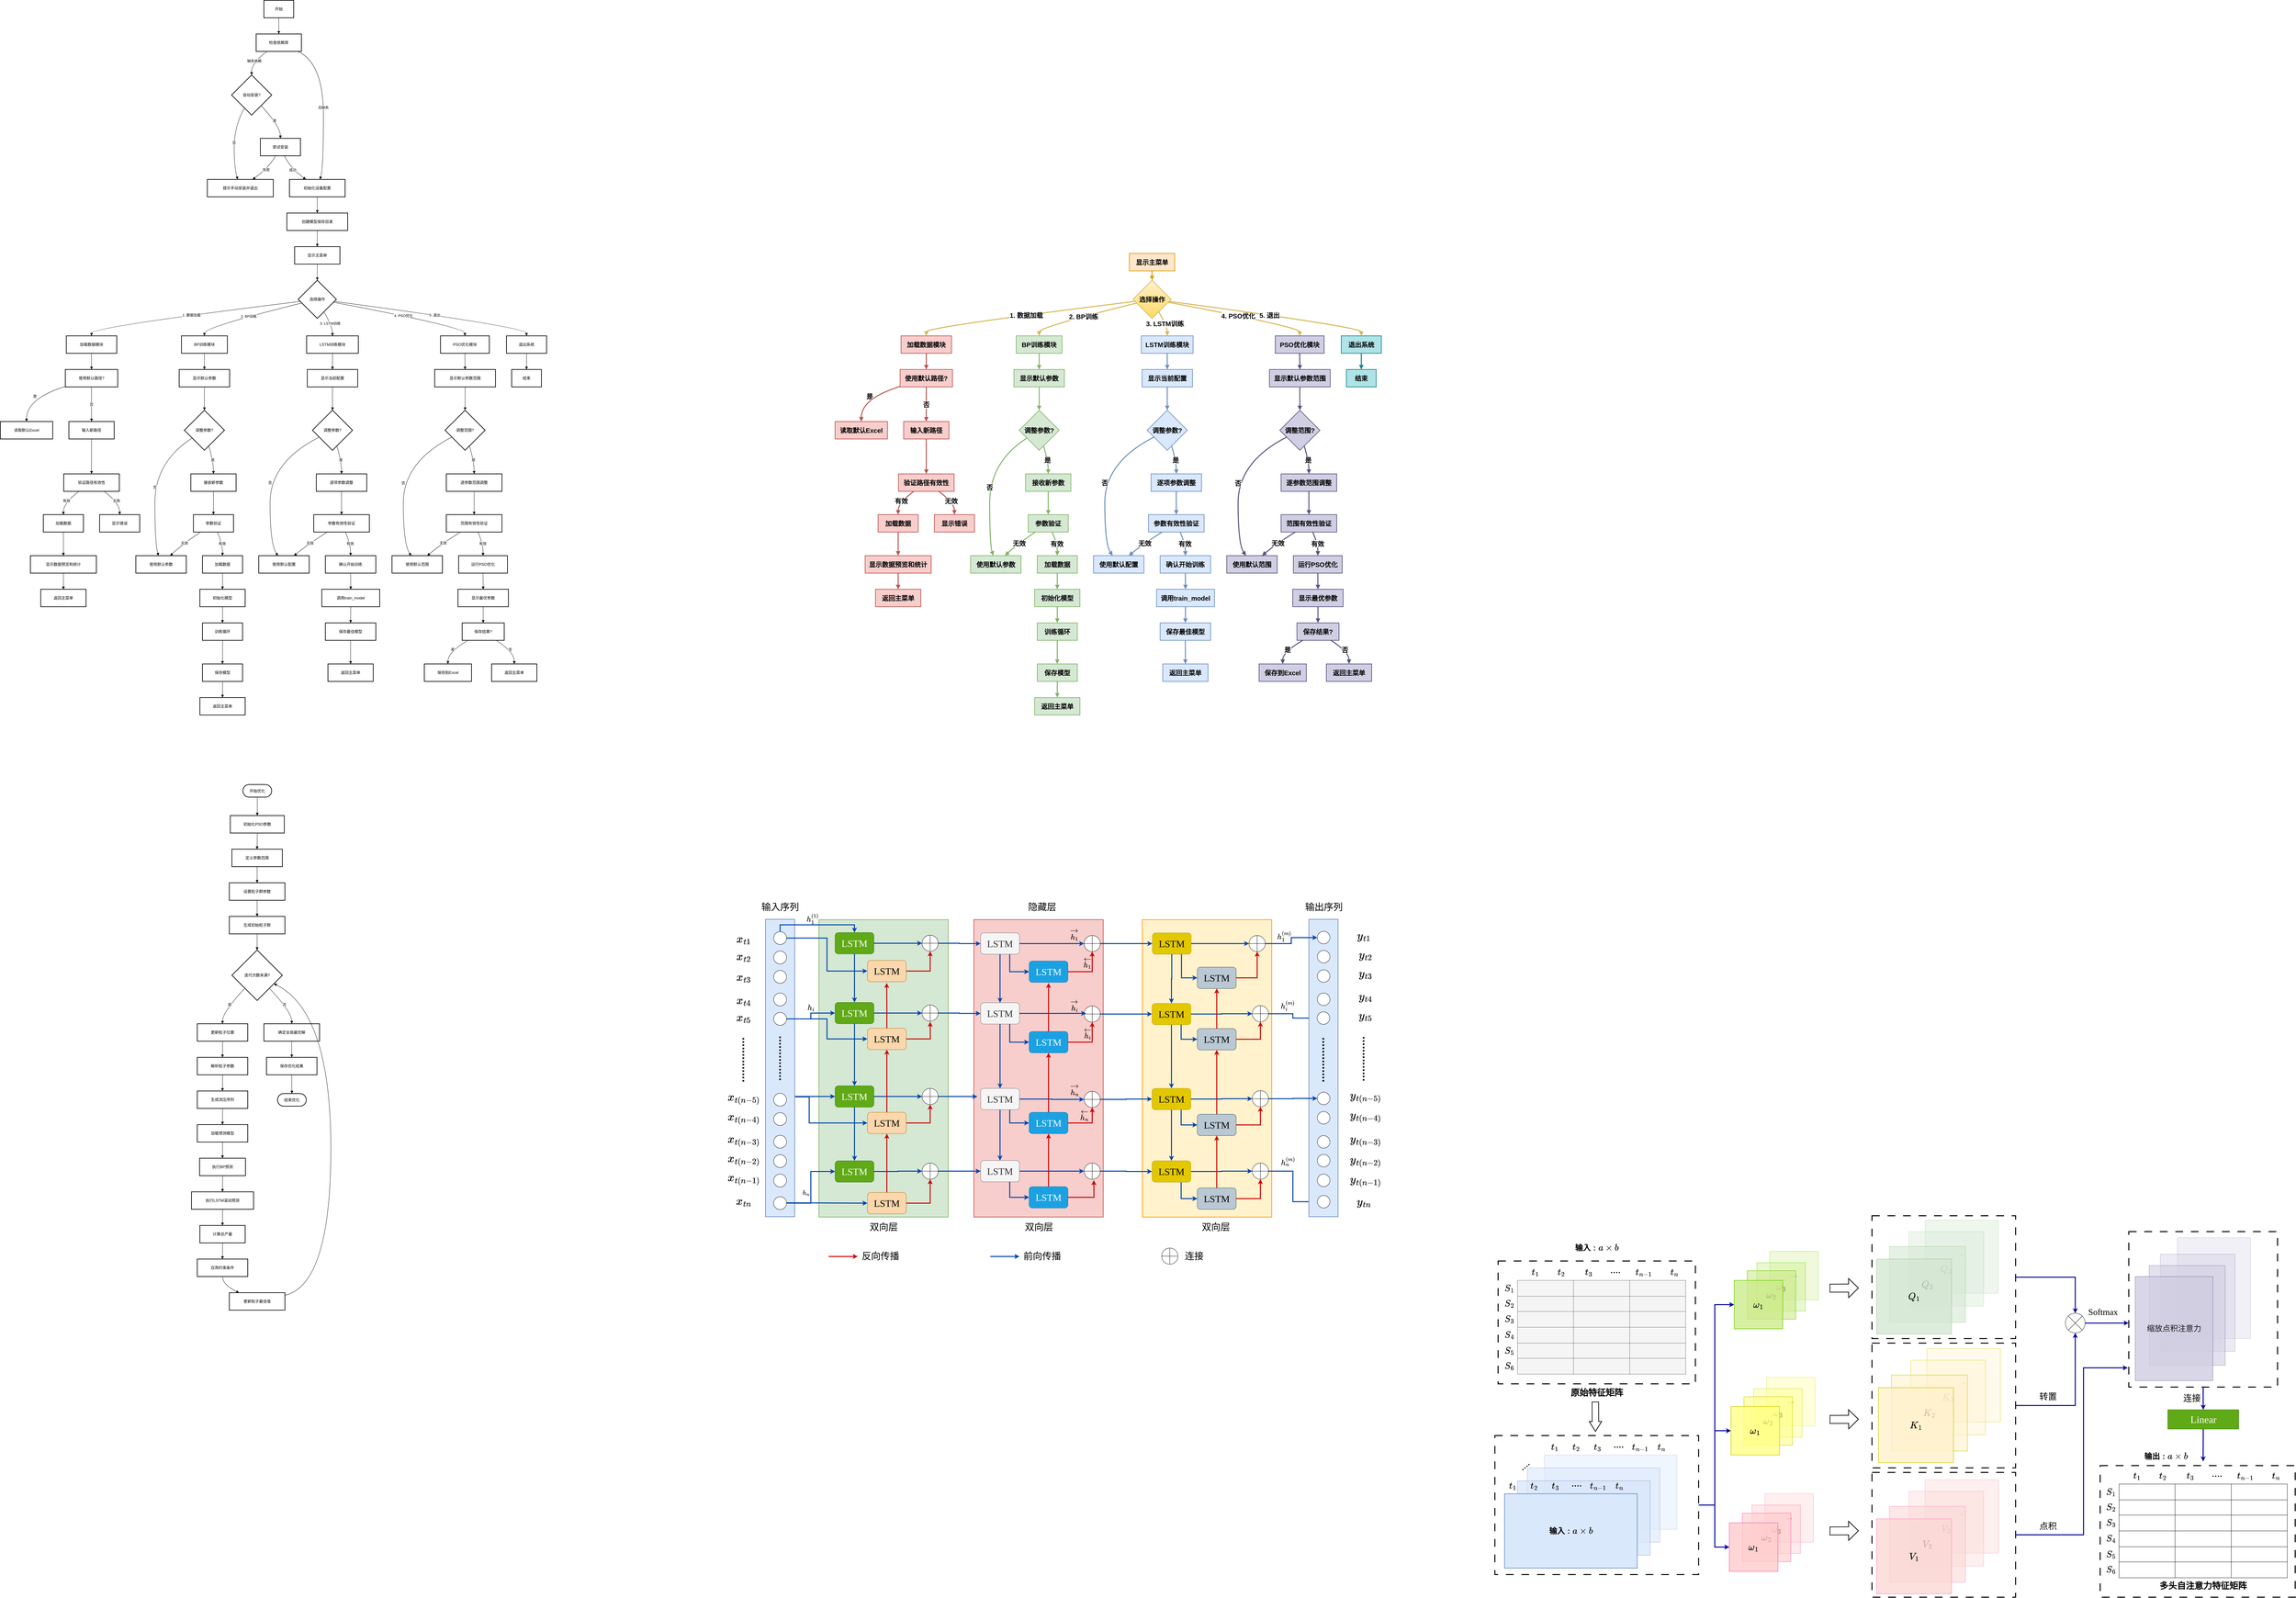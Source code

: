 <mxfile version="27.0.6">
  <diagram name="Page-1" id="OtciX9EST_gxZTKVZwVr">
    <mxGraphModel dx="3490" dy="1823" grid="1" gridSize="10" guides="1" tooltips="1" connect="1" arrows="1" fold="1" page="1" pageScale="1" pageWidth="827" pageHeight="1169" math="1" shadow="0">
      <root>
        <mxCell id="0" />
        <mxCell id="1" parent="0" />
        <mxCell id="njphzuGPGMFV0OTPNxyu-111" value="" style="group" parent="1" vertex="1" connectable="0">
          <mxGeometry x="-431" y="40" width="1689" height="2211" as="geometry" />
        </mxCell>
        <mxCell id="njphzuGPGMFV0OTPNxyu-3" value="开始" style="whiteSpace=wrap;strokeWidth=2;" parent="njphzuGPGMFV0OTPNxyu-111" vertex="1">
          <mxGeometry x="815" width="92" height="54" as="geometry" />
        </mxCell>
        <mxCell id="njphzuGPGMFV0OTPNxyu-4" value="检查依赖库" style="whiteSpace=wrap;strokeWidth=2;" parent="njphzuGPGMFV0OTPNxyu-111" vertex="1">
          <mxGeometry x="791" y="104" width="140" height="54" as="geometry" />
        </mxCell>
        <mxCell id="njphzuGPGMFV0OTPNxyu-5" value="自动安装?" style="rhombus;strokeWidth=2;whiteSpace=wrap;" parent="njphzuGPGMFV0OTPNxyu-111" vertex="1">
          <mxGeometry x="715" y="231" width="124" height="124" as="geometry" />
        </mxCell>
        <mxCell id="njphzuGPGMFV0OTPNxyu-6" value="尝试安装" style="whiteSpace=wrap;strokeWidth=2;" parent="njphzuGPGMFV0OTPNxyu-111" vertex="1">
          <mxGeometry x="804" y="427" width="124" height="54" as="geometry" />
        </mxCell>
        <mxCell id="njphzuGPGMFV0OTPNxyu-7" value="提示手动安装并退出" style="whiteSpace=wrap;strokeWidth=2;" parent="njphzuGPGMFV0OTPNxyu-111" vertex="1">
          <mxGeometry x="640" y="554" width="204" height="54" as="geometry" />
        </mxCell>
        <mxCell id="njphzuGPGMFV0OTPNxyu-8" value="初始化设备配置" style="whiteSpace=wrap;strokeWidth=2;" parent="njphzuGPGMFV0OTPNxyu-111" vertex="1">
          <mxGeometry x="894" y="554" width="172" height="54" as="geometry" />
        </mxCell>
        <mxCell id="njphzuGPGMFV0OTPNxyu-9" value="创建模型保存目录" style="whiteSpace=wrap;strokeWidth=2;" parent="njphzuGPGMFV0OTPNxyu-111" vertex="1">
          <mxGeometry x="886" y="658" width="188" height="54" as="geometry" />
        </mxCell>
        <mxCell id="njphzuGPGMFV0OTPNxyu-10" value="显示主菜单" style="whiteSpace=wrap;strokeWidth=2;" parent="njphzuGPGMFV0OTPNxyu-111" vertex="1">
          <mxGeometry x="910" y="762" width="140" height="54" as="geometry" />
        </mxCell>
        <mxCell id="njphzuGPGMFV0OTPNxyu-11" value="选择操作" style="rhombus;strokeWidth=2;whiteSpace=wrap;" parent="njphzuGPGMFV0OTPNxyu-111" vertex="1">
          <mxGeometry x="921" y="866" width="118" height="118" as="geometry" />
        </mxCell>
        <mxCell id="njphzuGPGMFV0OTPNxyu-12" value="加载数据模块" style="whiteSpace=wrap;strokeWidth=2;" parent="njphzuGPGMFV0OTPNxyu-111" vertex="1">
          <mxGeometry x="204" y="1038" width="156" height="54" as="geometry" />
        </mxCell>
        <mxCell id="njphzuGPGMFV0OTPNxyu-13" value="使用默认路径?" style="whiteSpace=wrap;strokeWidth=2;" parent="njphzuGPGMFV0OTPNxyu-111" vertex="1">
          <mxGeometry x="201" y="1142" width="162" height="54" as="geometry" />
        </mxCell>
        <mxCell id="njphzuGPGMFV0OTPNxyu-14" value="读取默认Excel" style="whiteSpace=wrap;strokeWidth=2;" parent="njphzuGPGMFV0OTPNxyu-111" vertex="1">
          <mxGeometry y="1303" width="162" height="54" as="geometry" />
        </mxCell>
        <mxCell id="njphzuGPGMFV0OTPNxyu-15" value="输入新路径" style="whiteSpace=wrap;strokeWidth=2;" parent="njphzuGPGMFV0OTPNxyu-111" vertex="1">
          <mxGeometry x="212" y="1303" width="140" height="54" as="geometry" />
        </mxCell>
        <mxCell id="njphzuGPGMFV0OTPNxyu-16" value="验证路径有效性" style="whiteSpace=wrap;strokeWidth=2;" parent="njphzuGPGMFV0OTPNxyu-111" vertex="1">
          <mxGeometry x="196" y="1465" width="172" height="54" as="geometry" />
        </mxCell>
        <mxCell id="njphzuGPGMFV0OTPNxyu-17" value="加载数据" style="whiteSpace=wrap;strokeWidth=2;" parent="njphzuGPGMFV0OTPNxyu-111" vertex="1">
          <mxGeometry x="133" y="1591" width="124" height="54" as="geometry" />
        </mxCell>
        <mxCell id="njphzuGPGMFV0OTPNxyu-18" value="显示错误" style="whiteSpace=wrap;strokeWidth=2;" parent="njphzuGPGMFV0OTPNxyu-111" vertex="1">
          <mxGeometry x="307" y="1591" width="124" height="54" as="geometry" />
        </mxCell>
        <mxCell id="njphzuGPGMFV0OTPNxyu-19" value="显示数据预览和统计" style="whiteSpace=wrap;strokeWidth=2;" parent="njphzuGPGMFV0OTPNxyu-111" vertex="1">
          <mxGeometry x="93" y="1718" width="204" height="54" as="geometry" />
        </mxCell>
        <mxCell id="njphzuGPGMFV0OTPNxyu-20" value="返回主菜单" style="whiteSpace=wrap;strokeWidth=2;" parent="njphzuGPGMFV0OTPNxyu-111" vertex="1">
          <mxGeometry x="125" y="1822" width="140" height="54" as="geometry" />
        </mxCell>
        <mxCell id="njphzuGPGMFV0OTPNxyu-21" value="BP训练模块" style="whiteSpace=wrap;strokeWidth=2;" parent="njphzuGPGMFV0OTPNxyu-111" vertex="1">
          <mxGeometry x="560" y="1038" width="142" height="54" as="geometry" />
        </mxCell>
        <mxCell id="njphzuGPGMFV0OTPNxyu-22" value="显示默认参数" style="whiteSpace=wrap;strokeWidth=2;" parent="njphzuGPGMFV0OTPNxyu-111" vertex="1">
          <mxGeometry x="553" y="1142" width="156" height="54" as="geometry" />
        </mxCell>
        <mxCell id="njphzuGPGMFV0OTPNxyu-23" value="调整参数?" style="rhombus;strokeWidth=2;whiteSpace=wrap;" parent="njphzuGPGMFV0OTPNxyu-111" vertex="1">
          <mxGeometry x="569" y="1268" width="124" height="124" as="geometry" />
        </mxCell>
        <mxCell id="njphzuGPGMFV0OTPNxyu-24" value="接收新参数" style="whiteSpace=wrap;strokeWidth=2;" parent="njphzuGPGMFV0OTPNxyu-111" vertex="1">
          <mxGeometry x="589" y="1465" width="140" height="54" as="geometry" />
        </mxCell>
        <mxCell id="njphzuGPGMFV0OTPNxyu-25" value="使用默认参数" style="whiteSpace=wrap;strokeWidth=2;" parent="njphzuGPGMFV0OTPNxyu-111" vertex="1">
          <mxGeometry x="419" y="1718" width="156" height="54" as="geometry" />
        </mxCell>
        <mxCell id="njphzuGPGMFV0OTPNxyu-26" value="参数验证" style="whiteSpace=wrap;strokeWidth=2;" parent="njphzuGPGMFV0OTPNxyu-111" vertex="1">
          <mxGeometry x="597" y="1591" width="124" height="54" as="geometry" />
        </mxCell>
        <mxCell id="njphzuGPGMFV0OTPNxyu-27" value="加载数据" style="whiteSpace=wrap;strokeWidth=2;" parent="njphzuGPGMFV0OTPNxyu-111" vertex="1">
          <mxGeometry x="625" y="1718" width="124" height="54" as="geometry" />
        </mxCell>
        <mxCell id="njphzuGPGMFV0OTPNxyu-28" value="初始化模型" style="whiteSpace=wrap;strokeWidth=2;" parent="njphzuGPGMFV0OTPNxyu-111" vertex="1">
          <mxGeometry x="617" y="1822" width="140" height="54" as="geometry" />
        </mxCell>
        <mxCell id="njphzuGPGMFV0OTPNxyu-29" value="训练循环" style="whiteSpace=wrap;strokeWidth=2;" parent="njphzuGPGMFV0OTPNxyu-111" vertex="1">
          <mxGeometry x="625" y="1926" width="124" height="54" as="geometry" />
        </mxCell>
        <mxCell id="njphzuGPGMFV0OTPNxyu-30" value="保存模型" style="whiteSpace=wrap;strokeWidth=2;" parent="njphzuGPGMFV0OTPNxyu-111" vertex="1">
          <mxGeometry x="625" y="2053" width="124" height="54" as="geometry" />
        </mxCell>
        <mxCell id="njphzuGPGMFV0OTPNxyu-31" value="返回主菜单" style="whiteSpace=wrap;strokeWidth=2;" parent="njphzuGPGMFV0OTPNxyu-111" vertex="1">
          <mxGeometry x="617" y="2157" width="140" height="54" as="geometry" />
        </mxCell>
        <mxCell id="njphzuGPGMFV0OTPNxyu-32" value="LSTM训练模块" style="whiteSpace=wrap;strokeWidth=2;" parent="njphzuGPGMFV0OTPNxyu-111" vertex="1">
          <mxGeometry x="947" y="1038" width="160" height="54" as="geometry" />
        </mxCell>
        <mxCell id="njphzuGPGMFV0OTPNxyu-33" value="显示当前配置" style="whiteSpace=wrap;strokeWidth=2;" parent="njphzuGPGMFV0OTPNxyu-111" vertex="1">
          <mxGeometry x="949" y="1142" width="156" height="54" as="geometry" />
        </mxCell>
        <mxCell id="njphzuGPGMFV0OTPNxyu-34" value="调整参数?" style="rhombus;strokeWidth=2;whiteSpace=wrap;" parent="njphzuGPGMFV0OTPNxyu-111" vertex="1">
          <mxGeometry x="965" y="1268" width="124" height="124" as="geometry" />
        </mxCell>
        <mxCell id="njphzuGPGMFV0OTPNxyu-35" value="逐项参数调整" style="whiteSpace=wrap;strokeWidth=2;" parent="njphzuGPGMFV0OTPNxyu-111" vertex="1">
          <mxGeometry x="977" y="1465" width="156" height="54" as="geometry" />
        </mxCell>
        <mxCell id="njphzuGPGMFV0OTPNxyu-36" value="使用默认配置" style="whiteSpace=wrap;strokeWidth=2;" parent="njphzuGPGMFV0OTPNxyu-111" vertex="1">
          <mxGeometry x="799" y="1718" width="156" height="54" as="geometry" />
        </mxCell>
        <mxCell id="njphzuGPGMFV0OTPNxyu-37" value="参数有效性验证" style="whiteSpace=wrap;strokeWidth=2;" parent="njphzuGPGMFV0OTPNxyu-111" vertex="1">
          <mxGeometry x="969" y="1591" width="172" height="54" as="geometry" />
        </mxCell>
        <mxCell id="njphzuGPGMFV0OTPNxyu-38" value="确认开始训练" style="whiteSpace=wrap;strokeWidth=2;" parent="njphzuGPGMFV0OTPNxyu-111" vertex="1">
          <mxGeometry x="1005" y="1718" width="156" height="54" as="geometry" />
        </mxCell>
        <mxCell id="njphzuGPGMFV0OTPNxyu-39" value="调用train_model" style="whiteSpace=wrap;strokeWidth=2;" parent="njphzuGPGMFV0OTPNxyu-111" vertex="1">
          <mxGeometry x="994" y="1822" width="179" height="54" as="geometry" />
        </mxCell>
        <mxCell id="njphzuGPGMFV0OTPNxyu-40" value="保存最佳模型" style="whiteSpace=wrap;strokeWidth=2;" parent="njphzuGPGMFV0OTPNxyu-111" vertex="1">
          <mxGeometry x="1005" y="1926" width="156" height="54" as="geometry" />
        </mxCell>
        <mxCell id="njphzuGPGMFV0OTPNxyu-41" value="返回主菜单" style="whiteSpace=wrap;strokeWidth=2;" parent="njphzuGPGMFV0OTPNxyu-111" vertex="1">
          <mxGeometry x="1013" y="2053" width="140" height="54" as="geometry" />
        </mxCell>
        <mxCell id="njphzuGPGMFV0OTPNxyu-42" value="PSO优化模块" style="whiteSpace=wrap;strokeWidth=2;" parent="njphzuGPGMFV0OTPNxyu-111" vertex="1">
          <mxGeometry x="1361" y="1038" width="151" height="54" as="geometry" />
        </mxCell>
        <mxCell id="njphzuGPGMFV0OTPNxyu-43" value="显示默认参数范围" style="whiteSpace=wrap;strokeWidth=2;" parent="njphzuGPGMFV0OTPNxyu-111" vertex="1">
          <mxGeometry x="1343" y="1142" width="188" height="54" as="geometry" />
        </mxCell>
        <mxCell id="njphzuGPGMFV0OTPNxyu-44" value="调整范围?" style="rhombus;strokeWidth=2;whiteSpace=wrap;" parent="njphzuGPGMFV0OTPNxyu-111" vertex="1">
          <mxGeometry x="1375" y="1268" width="124" height="124" as="geometry" />
        </mxCell>
        <mxCell id="njphzuGPGMFV0OTPNxyu-45" value="逐参数范围调整" style="whiteSpace=wrap;strokeWidth=2;" parent="njphzuGPGMFV0OTPNxyu-111" vertex="1">
          <mxGeometry x="1379" y="1465" width="172" height="54" as="geometry" />
        </mxCell>
        <mxCell id="njphzuGPGMFV0OTPNxyu-46" value="使用默认范围" style="whiteSpace=wrap;strokeWidth=2;" parent="njphzuGPGMFV0OTPNxyu-111" vertex="1">
          <mxGeometry x="1211" y="1718" width="156" height="54" as="geometry" />
        </mxCell>
        <mxCell id="njphzuGPGMFV0OTPNxyu-47" value="范围有效性验证" style="whiteSpace=wrap;strokeWidth=2;" parent="njphzuGPGMFV0OTPNxyu-111" vertex="1">
          <mxGeometry x="1379" y="1591" width="172" height="54" as="geometry" />
        </mxCell>
        <mxCell id="njphzuGPGMFV0OTPNxyu-48" value="运行PSO优化" style="whiteSpace=wrap;strokeWidth=2;" parent="njphzuGPGMFV0OTPNxyu-111" vertex="1">
          <mxGeometry x="1417" y="1718" width="151" height="54" as="geometry" />
        </mxCell>
        <mxCell id="njphzuGPGMFV0OTPNxyu-49" value="显示最优参数" style="whiteSpace=wrap;strokeWidth=2;" parent="njphzuGPGMFV0OTPNxyu-111" vertex="1">
          <mxGeometry x="1415" y="1822" width="156" height="54" as="geometry" />
        </mxCell>
        <mxCell id="njphzuGPGMFV0OTPNxyu-50" value="保存结果?" style="whiteSpace=wrap;strokeWidth=2;" parent="njphzuGPGMFV0OTPNxyu-111" vertex="1">
          <mxGeometry x="1428" y="1926" width="130" height="54" as="geometry" />
        </mxCell>
        <mxCell id="njphzuGPGMFV0OTPNxyu-51" value="保存到Excel" style="whiteSpace=wrap;strokeWidth=2;" parent="njphzuGPGMFV0OTPNxyu-111" vertex="1">
          <mxGeometry x="1311" y="2053" width="146" height="54" as="geometry" />
        </mxCell>
        <mxCell id="njphzuGPGMFV0OTPNxyu-52" value="返回主菜单" style="whiteSpace=wrap;strokeWidth=2;" parent="njphzuGPGMFV0OTPNxyu-111" vertex="1">
          <mxGeometry x="1519" y="2053" width="140" height="54" as="geometry" />
        </mxCell>
        <mxCell id="njphzuGPGMFV0OTPNxyu-53" value="退出系统" style="whiteSpace=wrap;strokeWidth=2;" parent="njphzuGPGMFV0OTPNxyu-111" vertex="1">
          <mxGeometry x="1565" y="1038" width="124" height="54" as="geometry" />
        </mxCell>
        <mxCell id="njphzuGPGMFV0OTPNxyu-54" value="结束" style="whiteSpace=wrap;strokeWidth=2;" parent="njphzuGPGMFV0OTPNxyu-111" vertex="1">
          <mxGeometry x="1581" y="1142" width="92" height="54" as="geometry" />
        </mxCell>
        <mxCell id="njphzuGPGMFV0OTPNxyu-55" value="" style="curved=1;startArrow=none;endArrow=block;exitX=0.5;exitY=1;entryX=0.5;entryY=0;rounded=0;" parent="njphzuGPGMFV0OTPNxyu-111" source="njphzuGPGMFV0OTPNxyu-3" target="njphzuGPGMFV0OTPNxyu-4" edge="1">
          <mxGeometry relative="1" as="geometry">
            <Array as="points" />
          </mxGeometry>
        </mxCell>
        <mxCell id="njphzuGPGMFV0OTPNxyu-56" value="缺失依赖" style="curved=1;startArrow=none;endArrow=block;exitX=0.24;exitY=1;entryX=0.5;entryY=0;rounded=0;" parent="njphzuGPGMFV0OTPNxyu-111" source="njphzuGPGMFV0OTPNxyu-4" target="njphzuGPGMFV0OTPNxyu-5" edge="1">
          <mxGeometry relative="1" as="geometry">
            <Array as="points">
              <mxPoint x="776" y="194" />
            </Array>
          </mxGeometry>
        </mxCell>
        <mxCell id="njphzuGPGMFV0OTPNxyu-57" value="是" style="curved=1;startArrow=none;endArrow=block;exitX=0.95;exitY=1;entryX=0.5;entryY=0;rounded=0;" parent="njphzuGPGMFV0OTPNxyu-111" source="njphzuGPGMFV0OTPNxyu-5" target="njphzuGPGMFV0OTPNxyu-6" edge="1">
          <mxGeometry relative="1" as="geometry">
            <Array as="points">
              <mxPoint x="866" y="391" />
            </Array>
          </mxGeometry>
        </mxCell>
        <mxCell id="njphzuGPGMFV0OTPNxyu-58" value="否" style="curved=1;startArrow=none;endArrow=block;exitX=0.22;exitY=1;entryX=0.46;entryY=-0.01;rounded=0;" parent="njphzuGPGMFV0OTPNxyu-111" source="njphzuGPGMFV0OTPNxyu-5" target="njphzuGPGMFV0OTPNxyu-7" edge="1">
          <mxGeometry relative="1" as="geometry">
            <Array as="points">
              <mxPoint x="723" y="391" />
              <mxPoint x="723" y="517" />
            </Array>
          </mxGeometry>
        </mxCell>
        <mxCell id="njphzuGPGMFV0OTPNxyu-59" value="成功" style="curved=1;startArrow=none;endArrow=block;exitX=0.6;exitY=1;entryX=0.29;entryY=-0.01;rounded=0;" parent="njphzuGPGMFV0OTPNxyu-111" source="njphzuGPGMFV0OTPNxyu-6" target="njphzuGPGMFV0OTPNxyu-8" edge="1">
          <mxGeometry relative="1" as="geometry">
            <Array as="points">
              <mxPoint x="895" y="517" />
            </Array>
          </mxGeometry>
        </mxCell>
        <mxCell id="njphzuGPGMFV0OTPNxyu-60" value="失败" style="curved=1;startArrow=none;endArrow=block;exitX=0.38;exitY=1;entryX=0.69;entryY=-0.01;rounded=0;" parent="njphzuGPGMFV0OTPNxyu-111" source="njphzuGPGMFV0OTPNxyu-6" target="njphzuGPGMFV0OTPNxyu-7" edge="1">
          <mxGeometry relative="1" as="geometry">
            <Array as="points">
              <mxPoint x="831" y="517" />
            </Array>
          </mxGeometry>
        </mxCell>
        <mxCell id="njphzuGPGMFV0OTPNxyu-61" value="无缺失" style="curved=1;startArrow=none;endArrow=block;exitX=0.92;exitY=1;entryX=0.55;entryY=-0.01;rounded=0;" parent="njphzuGPGMFV0OTPNxyu-111" source="njphzuGPGMFV0OTPNxyu-4" target="njphzuGPGMFV0OTPNxyu-8" edge="1">
          <mxGeometry relative="1" as="geometry">
            <Array as="points">
              <mxPoint x="999" y="194" />
              <mxPoint x="999" y="517" />
            </Array>
          </mxGeometry>
        </mxCell>
        <mxCell id="njphzuGPGMFV0OTPNxyu-62" value="" style="curved=1;startArrow=none;endArrow=block;exitX=0.5;exitY=0.99;entryX=0.5;entryY=-0.01;rounded=0;" parent="njphzuGPGMFV0OTPNxyu-111" source="njphzuGPGMFV0OTPNxyu-8" target="njphzuGPGMFV0OTPNxyu-9" edge="1">
          <mxGeometry relative="1" as="geometry">
            <Array as="points" />
          </mxGeometry>
        </mxCell>
        <mxCell id="njphzuGPGMFV0OTPNxyu-63" value="" style="curved=1;startArrow=none;endArrow=block;exitX=0.5;exitY=0.99;entryX=0.5;entryY=-0.01;rounded=0;" parent="njphzuGPGMFV0OTPNxyu-111" source="njphzuGPGMFV0OTPNxyu-9" target="njphzuGPGMFV0OTPNxyu-10" edge="1">
          <mxGeometry relative="1" as="geometry">
            <Array as="points" />
          </mxGeometry>
        </mxCell>
        <mxCell id="njphzuGPGMFV0OTPNxyu-64" value="" style="curved=1;startArrow=none;endArrow=block;exitX=0.5;exitY=0.99;entryX=0.5;entryY=0;rounded=0;" parent="njphzuGPGMFV0OTPNxyu-111" source="njphzuGPGMFV0OTPNxyu-10" target="njphzuGPGMFV0OTPNxyu-11" edge="1">
          <mxGeometry relative="1" as="geometry">
            <Array as="points" />
          </mxGeometry>
        </mxCell>
        <mxCell id="njphzuGPGMFV0OTPNxyu-65" value="1. 数据加载" style="curved=1;startArrow=none;endArrow=block;exitX=0;exitY=0.56;entryX=0.5;entryY=-0.01;rounded=0;" parent="njphzuGPGMFV0OTPNxyu-111" source="njphzuGPGMFV0OTPNxyu-11" target="njphzuGPGMFV0OTPNxyu-12" edge="1">
          <mxGeometry relative="1" as="geometry">
            <Array as="points">
              <mxPoint x="282" y="1011" />
            </Array>
          </mxGeometry>
        </mxCell>
        <mxCell id="njphzuGPGMFV0OTPNxyu-66" value="" style="curved=1;startArrow=none;endArrow=block;exitX=0.5;exitY=0.99;entryX=0.5;entryY=-0.01;rounded=0;" parent="njphzuGPGMFV0OTPNxyu-111" source="njphzuGPGMFV0OTPNxyu-12" target="njphzuGPGMFV0OTPNxyu-13" edge="1">
          <mxGeometry relative="1" as="geometry">
            <Array as="points" />
          </mxGeometry>
        </mxCell>
        <mxCell id="njphzuGPGMFV0OTPNxyu-67" value="是" style="curved=1;startArrow=none;endArrow=block;exitX=0;exitY=0.97;entryX=0.5;entryY=0;rounded=0;" parent="njphzuGPGMFV0OTPNxyu-111" source="njphzuGPGMFV0OTPNxyu-13" target="njphzuGPGMFV0OTPNxyu-14" edge="1">
          <mxGeometry relative="1" as="geometry">
            <Array as="points">
              <mxPoint x="81" y="1232" />
            </Array>
          </mxGeometry>
        </mxCell>
        <mxCell id="njphzuGPGMFV0OTPNxyu-68" value="否" style="curved=1;startArrow=none;endArrow=block;exitX=0.5;exitY=0.99;entryX=0.5;entryY=0;rounded=0;" parent="njphzuGPGMFV0OTPNxyu-111" source="njphzuGPGMFV0OTPNxyu-13" target="njphzuGPGMFV0OTPNxyu-15" edge="1">
          <mxGeometry relative="1" as="geometry">
            <Array as="points" />
          </mxGeometry>
        </mxCell>
        <mxCell id="njphzuGPGMFV0OTPNxyu-69" value="" style="curved=1;startArrow=none;endArrow=block;exitX=0.5;exitY=1;entryX=0.5;entryY=-0.01;rounded=0;" parent="njphzuGPGMFV0OTPNxyu-111" source="njphzuGPGMFV0OTPNxyu-15" target="njphzuGPGMFV0OTPNxyu-16" edge="1">
          <mxGeometry relative="1" as="geometry">
            <Array as="points" />
          </mxGeometry>
        </mxCell>
        <mxCell id="njphzuGPGMFV0OTPNxyu-70" value="有效" style="curved=1;startArrow=none;endArrow=block;exitX=0.28;exitY=0.99;entryX=0.5;entryY=0.01;rounded=0;" parent="njphzuGPGMFV0OTPNxyu-111" source="njphzuGPGMFV0OTPNxyu-16" target="njphzuGPGMFV0OTPNxyu-17" edge="1">
          <mxGeometry relative="1" as="geometry">
            <Array as="points">
              <mxPoint x="195" y="1555" />
            </Array>
          </mxGeometry>
        </mxCell>
        <mxCell id="njphzuGPGMFV0OTPNxyu-71" value="无效" style="curved=1;startArrow=none;endArrow=block;exitX=0.72;exitY=0.99;entryX=0.5;entryY=0.01;rounded=0;" parent="njphzuGPGMFV0OTPNxyu-111" source="njphzuGPGMFV0OTPNxyu-16" target="njphzuGPGMFV0OTPNxyu-18" edge="1">
          <mxGeometry relative="1" as="geometry">
            <Array as="points">
              <mxPoint x="369" y="1555" />
            </Array>
          </mxGeometry>
        </mxCell>
        <mxCell id="njphzuGPGMFV0OTPNxyu-72" value="" style="curved=1;startArrow=none;endArrow=block;exitX=0.5;exitY=1.01;entryX=0.5;entryY=0;rounded=0;" parent="njphzuGPGMFV0OTPNxyu-111" source="njphzuGPGMFV0OTPNxyu-17" target="njphzuGPGMFV0OTPNxyu-19" edge="1">
          <mxGeometry relative="1" as="geometry">
            <Array as="points" />
          </mxGeometry>
        </mxCell>
        <mxCell id="njphzuGPGMFV0OTPNxyu-73" value="" style="curved=1;startArrow=none;endArrow=block;exitX=0.5;exitY=1;entryX=0.5;entryY=0;rounded=0;" parent="njphzuGPGMFV0OTPNxyu-111" source="njphzuGPGMFV0OTPNxyu-19" target="njphzuGPGMFV0OTPNxyu-20" edge="1">
          <mxGeometry relative="1" as="geometry">
            <Array as="points" />
          </mxGeometry>
        </mxCell>
        <mxCell id="njphzuGPGMFV0OTPNxyu-74" value="2. BP训练" style="curved=1;startArrow=none;endArrow=block;exitX=0;exitY=0.62;entryX=0.5;entryY=-0.01;rounded=0;" parent="njphzuGPGMFV0OTPNxyu-111" source="njphzuGPGMFV0OTPNxyu-11" target="njphzuGPGMFV0OTPNxyu-21" edge="1">
          <mxGeometry relative="1" as="geometry">
            <Array as="points">
              <mxPoint x="631" y="1011" />
            </Array>
          </mxGeometry>
        </mxCell>
        <mxCell id="njphzuGPGMFV0OTPNxyu-75" value="" style="curved=1;startArrow=none;endArrow=block;exitX=0.5;exitY=0.99;entryX=0.5;entryY=-0.01;rounded=0;" parent="njphzuGPGMFV0OTPNxyu-111" source="njphzuGPGMFV0OTPNxyu-21" target="njphzuGPGMFV0OTPNxyu-22" edge="1">
          <mxGeometry relative="1" as="geometry">
            <Array as="points" />
          </mxGeometry>
        </mxCell>
        <mxCell id="njphzuGPGMFV0OTPNxyu-76" value="" style="curved=1;startArrow=none;endArrow=block;exitX=0.5;exitY=0.99;entryX=0.5;entryY=0;rounded=0;" parent="njphzuGPGMFV0OTPNxyu-111" source="njphzuGPGMFV0OTPNxyu-22" target="njphzuGPGMFV0OTPNxyu-23" edge="1">
          <mxGeometry relative="1" as="geometry">
            <Array as="points" />
          </mxGeometry>
        </mxCell>
        <mxCell id="njphzuGPGMFV0OTPNxyu-77" value="是" style="curved=1;startArrow=none;endArrow=block;exitX=0.64;exitY=1;entryX=0.5;entryY=-0.01;rounded=0;" parent="njphzuGPGMFV0OTPNxyu-111" source="njphzuGPGMFV0OTPNxyu-23" target="njphzuGPGMFV0OTPNxyu-24" edge="1">
          <mxGeometry relative="1" as="geometry">
            <Array as="points">
              <mxPoint x="659" y="1428" />
            </Array>
          </mxGeometry>
        </mxCell>
        <mxCell id="njphzuGPGMFV0OTPNxyu-78" value="否" style="curved=1;startArrow=none;endArrow=block;exitX=0;exitY=0.82;entryX=0.45;entryY=0;rounded=0;" parent="njphzuGPGMFV0OTPNxyu-111" source="njphzuGPGMFV0OTPNxyu-23" target="njphzuGPGMFV0OTPNxyu-25" edge="1">
          <mxGeometry relative="1" as="geometry">
            <Array as="points">
              <mxPoint x="478" y="1428" />
              <mxPoint x="478" y="1682" />
            </Array>
          </mxGeometry>
        </mxCell>
        <mxCell id="njphzuGPGMFV0OTPNxyu-79" value="" style="curved=1;startArrow=none;endArrow=block;exitX=0.5;exitY=0.99;entryX=0.5;entryY=0.01;rounded=0;" parent="njphzuGPGMFV0OTPNxyu-111" source="njphzuGPGMFV0OTPNxyu-24" target="njphzuGPGMFV0OTPNxyu-26" edge="1">
          <mxGeometry relative="1" as="geometry">
            <Array as="points" />
          </mxGeometry>
        </mxCell>
        <mxCell id="njphzuGPGMFV0OTPNxyu-80" value="有效" style="curved=1;startArrow=none;endArrow=block;exitX=0.6;exitY=1.01;entryX=0.5;entryY=0;rounded=0;" parent="njphzuGPGMFV0OTPNxyu-111" source="njphzuGPGMFV0OTPNxyu-26" target="njphzuGPGMFV0OTPNxyu-27" edge="1">
          <mxGeometry relative="1" as="geometry">
            <Array as="points">
              <mxPoint x="687" y="1682" />
            </Array>
          </mxGeometry>
        </mxCell>
        <mxCell id="njphzuGPGMFV0OTPNxyu-81" value="无效" style="curved=1;startArrow=none;endArrow=block;exitX=0.17;exitY=1.01;entryX=0.68;entryY=0;rounded=0;" parent="njphzuGPGMFV0OTPNxyu-111" source="njphzuGPGMFV0OTPNxyu-26" target="njphzuGPGMFV0OTPNxyu-25" edge="1">
          <mxGeometry relative="1" as="geometry">
            <Array as="points">
              <mxPoint x="564" y="1682" />
            </Array>
          </mxGeometry>
        </mxCell>
        <mxCell id="njphzuGPGMFV0OTPNxyu-82" value="" style="curved=1;startArrow=none;endArrow=block;exitX=0.5;exitY=1;entryX=0.5;entryY=0;rounded=0;" parent="njphzuGPGMFV0OTPNxyu-111" source="njphzuGPGMFV0OTPNxyu-27" target="njphzuGPGMFV0OTPNxyu-28" edge="1">
          <mxGeometry relative="1" as="geometry">
            <Array as="points" />
          </mxGeometry>
        </mxCell>
        <mxCell id="njphzuGPGMFV0OTPNxyu-83" value="" style="curved=1;startArrow=none;endArrow=block;exitX=0.5;exitY=1;entryX=0.5;entryY=0;rounded=0;" parent="njphzuGPGMFV0OTPNxyu-111" source="njphzuGPGMFV0OTPNxyu-28" target="njphzuGPGMFV0OTPNxyu-29" edge="1">
          <mxGeometry relative="1" as="geometry">
            <Array as="points" />
          </mxGeometry>
        </mxCell>
        <mxCell id="njphzuGPGMFV0OTPNxyu-84" value="" style="curved=1;startArrow=none;endArrow=block;exitX=0.5;exitY=1;entryX=0.5;entryY=-0.01;rounded=0;" parent="njphzuGPGMFV0OTPNxyu-111" source="njphzuGPGMFV0OTPNxyu-29" target="njphzuGPGMFV0OTPNxyu-30" edge="1">
          <mxGeometry relative="1" as="geometry">
            <Array as="points" />
          </mxGeometry>
        </mxCell>
        <mxCell id="njphzuGPGMFV0OTPNxyu-85" value="" style="curved=1;startArrow=none;endArrow=block;exitX=0.5;exitY=0.99;entryX=0.5;entryY=-0.01;rounded=0;" parent="njphzuGPGMFV0OTPNxyu-111" source="njphzuGPGMFV0OTPNxyu-30" target="njphzuGPGMFV0OTPNxyu-31" edge="1">
          <mxGeometry relative="1" as="geometry">
            <Array as="points" />
          </mxGeometry>
        </mxCell>
        <mxCell id="njphzuGPGMFV0OTPNxyu-86" value="3. LSTM训练" style="curved=1;startArrow=none;endArrow=block;exitX=0.77;exitY=1;entryX=0.5;entryY=-0.01;rounded=0;" parent="njphzuGPGMFV0OTPNxyu-111" source="njphzuGPGMFV0OTPNxyu-11" target="njphzuGPGMFV0OTPNxyu-32" edge="1">
          <mxGeometry relative="1" as="geometry">
            <Array as="points">
              <mxPoint x="1027" y="1011" />
            </Array>
          </mxGeometry>
        </mxCell>
        <mxCell id="njphzuGPGMFV0OTPNxyu-87" value="" style="curved=1;startArrow=none;endArrow=block;exitX=0.5;exitY=0.99;entryX=0.5;entryY=-0.01;rounded=0;" parent="njphzuGPGMFV0OTPNxyu-111" source="njphzuGPGMFV0OTPNxyu-32" target="njphzuGPGMFV0OTPNxyu-33" edge="1">
          <mxGeometry relative="1" as="geometry">
            <Array as="points" />
          </mxGeometry>
        </mxCell>
        <mxCell id="njphzuGPGMFV0OTPNxyu-88" value="" style="curved=1;startArrow=none;endArrow=block;exitX=0.5;exitY=0.99;entryX=0.5;entryY=0;rounded=0;" parent="njphzuGPGMFV0OTPNxyu-111" source="njphzuGPGMFV0OTPNxyu-33" target="njphzuGPGMFV0OTPNxyu-34" edge="1">
          <mxGeometry relative="1" as="geometry">
            <Array as="points" />
          </mxGeometry>
        </mxCell>
        <mxCell id="njphzuGPGMFV0OTPNxyu-89" value="是" style="curved=1;startArrow=none;endArrow=block;exitX=0.64;exitY=1;entryX=0.5;entryY=-0.01;rounded=0;" parent="njphzuGPGMFV0OTPNxyu-111" source="njphzuGPGMFV0OTPNxyu-34" target="njphzuGPGMFV0OTPNxyu-35" edge="1">
          <mxGeometry relative="1" as="geometry">
            <Array as="points">
              <mxPoint x="1055" y="1428" />
            </Array>
          </mxGeometry>
        </mxCell>
        <mxCell id="njphzuGPGMFV0OTPNxyu-90" value="否" style="curved=1;startArrow=none;endArrow=block;exitX=0;exitY=0.76;entryX=0.38;entryY=0;rounded=0;" parent="njphzuGPGMFV0OTPNxyu-111" source="njphzuGPGMFV0OTPNxyu-34" target="njphzuGPGMFV0OTPNxyu-36" edge="1">
          <mxGeometry relative="1" as="geometry">
            <Array as="points">
              <mxPoint x="834" y="1428" />
              <mxPoint x="834" y="1682" />
            </Array>
          </mxGeometry>
        </mxCell>
        <mxCell id="njphzuGPGMFV0OTPNxyu-91" value="" style="curved=1;startArrow=none;endArrow=block;exitX=0.5;exitY=0.99;entryX=0.5;entryY=0.01;rounded=0;" parent="njphzuGPGMFV0OTPNxyu-111" source="njphzuGPGMFV0OTPNxyu-35" target="njphzuGPGMFV0OTPNxyu-37" edge="1">
          <mxGeometry relative="1" as="geometry">
            <Array as="points" />
          </mxGeometry>
        </mxCell>
        <mxCell id="njphzuGPGMFV0OTPNxyu-92" value="有效" style="curved=1;startArrow=none;endArrow=block;exitX=0.57;exitY=1.01;entryX=0.5;entryY=0;rounded=0;" parent="njphzuGPGMFV0OTPNxyu-111" source="njphzuGPGMFV0OTPNxyu-37" target="njphzuGPGMFV0OTPNxyu-38" edge="1">
          <mxGeometry relative="1" as="geometry">
            <Array as="points">
              <mxPoint x="1083" y="1682" />
            </Array>
          </mxGeometry>
        </mxCell>
        <mxCell id="njphzuGPGMFV0OTPNxyu-93" value="无效" style="curved=1;startArrow=none;endArrow=block;exitX=0.24;exitY=1.01;entryX=0.7;entryY=0;rounded=0;" parent="njphzuGPGMFV0OTPNxyu-111" source="njphzuGPGMFV0OTPNxyu-37" target="njphzuGPGMFV0OTPNxyu-36" edge="1">
          <mxGeometry relative="1" as="geometry">
            <Array as="points">
              <mxPoint x="952" y="1682" />
            </Array>
          </mxGeometry>
        </mxCell>
        <mxCell id="njphzuGPGMFV0OTPNxyu-94" value="" style="curved=1;startArrow=none;endArrow=block;exitX=0.5;exitY=1;entryX=0.5;entryY=0;rounded=0;" parent="njphzuGPGMFV0OTPNxyu-111" source="njphzuGPGMFV0OTPNxyu-38" target="njphzuGPGMFV0OTPNxyu-39" edge="1">
          <mxGeometry relative="1" as="geometry">
            <Array as="points" />
          </mxGeometry>
        </mxCell>
        <mxCell id="njphzuGPGMFV0OTPNxyu-95" value="" style="curved=1;startArrow=none;endArrow=block;exitX=0.5;exitY=1;entryX=0.5;entryY=0;rounded=0;" parent="njphzuGPGMFV0OTPNxyu-111" source="njphzuGPGMFV0OTPNxyu-39" target="njphzuGPGMFV0OTPNxyu-40" edge="1">
          <mxGeometry relative="1" as="geometry">
            <Array as="points" />
          </mxGeometry>
        </mxCell>
        <mxCell id="njphzuGPGMFV0OTPNxyu-96" value="" style="curved=1;startArrow=none;endArrow=block;exitX=0.5;exitY=1;entryX=0.5;entryY=-0.01;rounded=0;" parent="njphzuGPGMFV0OTPNxyu-111" source="njphzuGPGMFV0OTPNxyu-40" target="njphzuGPGMFV0OTPNxyu-41" edge="1">
          <mxGeometry relative="1" as="geometry">
            <Array as="points" />
          </mxGeometry>
        </mxCell>
        <mxCell id="njphzuGPGMFV0OTPNxyu-97" value="4. PSO优化" style="curved=1;startArrow=none;endArrow=block;exitX=1;exitY=0.59;entryX=0.5;entryY=-0.01;rounded=0;" parent="njphzuGPGMFV0OTPNxyu-111" source="njphzuGPGMFV0OTPNxyu-11" target="njphzuGPGMFV0OTPNxyu-42" edge="1">
          <mxGeometry relative="1" as="geometry">
            <Array as="points">
              <mxPoint x="1437" y="1011" />
            </Array>
          </mxGeometry>
        </mxCell>
        <mxCell id="njphzuGPGMFV0OTPNxyu-98" value="" style="curved=1;startArrow=none;endArrow=block;exitX=0.5;exitY=0.99;entryX=0.5;entryY=-0.01;rounded=0;" parent="njphzuGPGMFV0OTPNxyu-111" source="njphzuGPGMFV0OTPNxyu-42" target="njphzuGPGMFV0OTPNxyu-43" edge="1">
          <mxGeometry relative="1" as="geometry">
            <Array as="points" />
          </mxGeometry>
        </mxCell>
        <mxCell id="njphzuGPGMFV0OTPNxyu-99" value="" style="curved=1;startArrow=none;endArrow=block;exitX=0.5;exitY=0.99;entryX=0.5;entryY=0;rounded=0;" parent="njphzuGPGMFV0OTPNxyu-111" source="njphzuGPGMFV0OTPNxyu-43" target="njphzuGPGMFV0OTPNxyu-44" edge="1">
          <mxGeometry relative="1" as="geometry">
            <Array as="points" />
          </mxGeometry>
        </mxCell>
        <mxCell id="njphzuGPGMFV0OTPNxyu-100" value="是" style="curved=1;startArrow=none;endArrow=block;exitX=0.64;exitY=1;entryX=0.5;entryY=-0.01;rounded=0;" parent="njphzuGPGMFV0OTPNxyu-111" source="njphzuGPGMFV0OTPNxyu-44" target="njphzuGPGMFV0OTPNxyu-45" edge="1">
          <mxGeometry relative="1" as="geometry">
            <Array as="points">
              <mxPoint x="1465" y="1428" />
            </Array>
          </mxGeometry>
        </mxCell>
        <mxCell id="njphzuGPGMFV0OTPNxyu-101" value="否" style="curved=1;startArrow=none;endArrow=block;exitX=0;exitY=0.76;entryX=0.38;entryY=0;rounded=0;" parent="njphzuGPGMFV0OTPNxyu-111" source="njphzuGPGMFV0OTPNxyu-44" target="njphzuGPGMFV0OTPNxyu-46" edge="1">
          <mxGeometry relative="1" as="geometry">
            <Array as="points">
              <mxPoint x="1246" y="1428" />
              <mxPoint x="1246" y="1682" />
            </Array>
          </mxGeometry>
        </mxCell>
        <mxCell id="njphzuGPGMFV0OTPNxyu-102" value="" style="curved=1;startArrow=none;endArrow=block;exitX=0.5;exitY=0.99;entryX=0.5;entryY=0.01;rounded=0;" parent="njphzuGPGMFV0OTPNxyu-111" source="njphzuGPGMFV0OTPNxyu-45" target="njphzuGPGMFV0OTPNxyu-47" edge="1">
          <mxGeometry relative="1" as="geometry">
            <Array as="points" />
          </mxGeometry>
        </mxCell>
        <mxCell id="njphzuGPGMFV0OTPNxyu-103" value="有效" style="curved=1;startArrow=none;endArrow=block;exitX=0.57;exitY=1.01;entryX=0.5;entryY=0;rounded=0;" parent="njphzuGPGMFV0OTPNxyu-111" source="njphzuGPGMFV0OTPNxyu-47" target="njphzuGPGMFV0OTPNxyu-48" edge="1">
          <mxGeometry relative="1" as="geometry">
            <Array as="points">
              <mxPoint x="1493" y="1682" />
            </Array>
          </mxGeometry>
        </mxCell>
        <mxCell id="njphzuGPGMFV0OTPNxyu-104" value="无效" style="curved=1;startArrow=none;endArrow=block;exitX=0.25;exitY=1.01;entryX=0.7;entryY=0;rounded=0;" parent="njphzuGPGMFV0OTPNxyu-111" source="njphzuGPGMFV0OTPNxyu-47" target="njphzuGPGMFV0OTPNxyu-46" edge="1">
          <mxGeometry relative="1" as="geometry">
            <Array as="points">
              <mxPoint x="1363" y="1682" />
            </Array>
          </mxGeometry>
        </mxCell>
        <mxCell id="njphzuGPGMFV0OTPNxyu-105" value="" style="curved=1;startArrow=none;endArrow=block;exitX=0.5;exitY=1;entryX=0.5;entryY=0;rounded=0;" parent="njphzuGPGMFV0OTPNxyu-111" source="njphzuGPGMFV0OTPNxyu-48" target="njphzuGPGMFV0OTPNxyu-49" edge="1">
          <mxGeometry relative="1" as="geometry">
            <Array as="points" />
          </mxGeometry>
        </mxCell>
        <mxCell id="njphzuGPGMFV0OTPNxyu-106" value="" style="curved=1;startArrow=none;endArrow=block;exitX=0.5;exitY=1;entryX=0.5;entryY=0;rounded=0;" parent="njphzuGPGMFV0OTPNxyu-111" source="njphzuGPGMFV0OTPNxyu-49" target="njphzuGPGMFV0OTPNxyu-50" edge="1">
          <mxGeometry relative="1" as="geometry">
            <Array as="points" />
          </mxGeometry>
        </mxCell>
        <mxCell id="njphzuGPGMFV0OTPNxyu-107" value="是" style="curved=1;startArrow=none;endArrow=block;exitX=0.14;exitY=1;entryX=0.5;entryY=-0.01;rounded=0;" parent="njphzuGPGMFV0OTPNxyu-111" source="njphzuGPGMFV0OTPNxyu-50" target="njphzuGPGMFV0OTPNxyu-51" edge="1">
          <mxGeometry relative="1" as="geometry">
            <Array as="points">
              <mxPoint x="1384" y="2016" />
            </Array>
          </mxGeometry>
        </mxCell>
        <mxCell id="njphzuGPGMFV0OTPNxyu-108" value="否" style="curved=1;startArrow=none;endArrow=block;exitX=0.81;exitY=1;entryX=0.5;entryY=-0.01;rounded=0;" parent="njphzuGPGMFV0OTPNxyu-111" source="njphzuGPGMFV0OTPNxyu-50" target="njphzuGPGMFV0OTPNxyu-52" edge="1">
          <mxGeometry relative="1" as="geometry">
            <Array as="points">
              <mxPoint x="1589" y="2016" />
            </Array>
          </mxGeometry>
        </mxCell>
        <mxCell id="njphzuGPGMFV0OTPNxyu-109" value="5. 退出" style="curved=1;startArrow=none;endArrow=block;exitX=1;exitY=0.56;entryX=0.5;entryY=-0.01;rounded=0;" parent="njphzuGPGMFV0OTPNxyu-111" source="njphzuGPGMFV0OTPNxyu-11" target="njphzuGPGMFV0OTPNxyu-53" edge="1">
          <mxGeometry relative="1" as="geometry">
            <Array as="points">
              <mxPoint x="1627" y="1011" />
            </Array>
          </mxGeometry>
        </mxCell>
        <mxCell id="njphzuGPGMFV0OTPNxyu-110" value="" style="curved=1;startArrow=none;endArrow=block;exitX=0.5;exitY=0.99;entryX=0.5;entryY=-0.01;rounded=0;" parent="njphzuGPGMFV0OTPNxyu-111" source="njphzuGPGMFV0OTPNxyu-53" target="njphzuGPGMFV0OTPNxyu-54" edge="1">
          <mxGeometry relative="1" as="geometry">
            <Array as="points" />
          </mxGeometry>
        </mxCell>
        <mxCell id="UJiWy-4iRqF157eLUmJe-1" value="开始优化" style="rounded=1;whiteSpace=wrap;arcSize=50;strokeWidth=2;" parent="1" vertex="1">
          <mxGeometry x="319" y="2466" width="89" height="39" as="geometry" />
        </mxCell>
        <mxCell id="UJiWy-4iRqF157eLUmJe-2" value="初始化PSO参数" style="whiteSpace=wrap;strokeWidth=2;" parent="1" vertex="1">
          <mxGeometry x="280" y="2562" width="167" height="54" as="geometry" />
        </mxCell>
        <mxCell id="UJiWy-4iRqF157eLUmJe-3" value="定义参数范围" style="whiteSpace=wrap;strokeWidth=2;" parent="1" vertex="1">
          <mxGeometry x="285" y="2666" width="156" height="54" as="geometry" />
        </mxCell>
        <mxCell id="UJiWy-4iRqF157eLUmJe-4" value="设置粒子群参数" style="whiteSpace=wrap;strokeWidth=2;" parent="1" vertex="1">
          <mxGeometry x="277" y="2770" width="172" height="54" as="geometry" />
        </mxCell>
        <mxCell id="UJiWy-4iRqF157eLUmJe-5" value="生成初始粒子群" style="whiteSpace=wrap;strokeWidth=2;" parent="1" vertex="1">
          <mxGeometry x="277" y="2874" width="172" height="54" as="geometry" />
        </mxCell>
        <mxCell id="UJiWy-4iRqF157eLUmJe-6" value="迭代次数未满?" style="rhombus;strokeWidth=2;whiteSpace=wrap;" parent="1" vertex="1">
          <mxGeometry x="285" y="2978" width="156" height="156" as="geometry" />
        </mxCell>
        <mxCell id="UJiWy-4iRqF157eLUmJe-7" value="更新粒子位置" style="whiteSpace=wrap;strokeWidth=2;" parent="1" vertex="1">
          <mxGeometry x="178" y="3206" width="156" height="54" as="geometry" />
        </mxCell>
        <mxCell id="UJiWy-4iRqF157eLUmJe-8" value="解析粒子参数" style="whiteSpace=wrap;strokeWidth=2;" parent="1" vertex="1">
          <mxGeometry x="178" y="3310" width="156" height="54" as="geometry" />
        </mxCell>
        <mxCell id="UJiWy-4iRqF157eLUmJe-9" value="生成流压序列" style="whiteSpace=wrap;strokeWidth=2;" parent="1" vertex="1">
          <mxGeometry x="178" y="3414" width="156" height="54" as="geometry" />
        </mxCell>
        <mxCell id="UJiWy-4iRqF157eLUmJe-10" value="加载预测模型" style="whiteSpace=wrap;strokeWidth=2;" parent="1" vertex="1">
          <mxGeometry x="178" y="3518" width="156" height="54" as="geometry" />
        </mxCell>
        <mxCell id="UJiWy-4iRqF157eLUmJe-11" value="执行BP预测" style="whiteSpace=wrap;strokeWidth=2;" parent="1" vertex="1">
          <mxGeometry x="185" y="3622" width="142" height="54" as="geometry" />
        </mxCell>
        <mxCell id="UJiWy-4iRqF157eLUmJe-12" value="执行LSTM滚动预测" style="whiteSpace=wrap;strokeWidth=2;" parent="1" vertex="1">
          <mxGeometry x="160" y="3726" width="192" height="54" as="geometry" />
        </mxCell>
        <mxCell id="UJiWy-4iRqF157eLUmJe-13" value="计算总产量" style="whiteSpace=wrap;strokeWidth=2;" parent="1" vertex="1">
          <mxGeometry x="186" y="3830" width="140" height="54" as="geometry" />
        </mxCell>
        <mxCell id="UJiWy-4iRqF157eLUmJe-14" value="应用约束条件" style="whiteSpace=wrap;strokeWidth=2;" parent="1" vertex="1">
          <mxGeometry x="178" y="3934" width="156" height="54" as="geometry" />
        </mxCell>
        <mxCell id="UJiWy-4iRqF157eLUmJe-15" value="更新粒子最佳值" style="whiteSpace=wrap;strokeWidth=2;" parent="1" vertex="1">
          <mxGeometry x="277" y="4038" width="172" height="54" as="geometry" />
        </mxCell>
        <mxCell id="UJiWy-4iRqF157eLUmJe-16" value="确定全局最优解" style="whiteSpace=wrap;strokeWidth=2;" parent="1" vertex="1">
          <mxGeometry x="384" y="3206" width="172" height="54" as="geometry" />
        </mxCell>
        <mxCell id="UJiWy-4iRqF157eLUmJe-17" value="保存优化结果" style="whiteSpace=wrap;strokeWidth=2;" parent="1" vertex="1">
          <mxGeometry x="392" y="3310" width="156" height="54" as="geometry" />
        </mxCell>
        <mxCell id="UJiWy-4iRqF157eLUmJe-18" value="结束优化" style="rounded=1;whiteSpace=wrap;arcSize=50;strokeWidth=2;" parent="1" vertex="1">
          <mxGeometry x="426" y="3422" width="89" height="39" as="geometry" />
        </mxCell>
        <mxCell id="UJiWy-4iRqF157eLUmJe-21" value="" style="curved=1;startArrow=none;endArrow=block;exitX=0.5;exitY=0.99;entryX=0.5;entryY=0;rounded=0;" parent="1" source="UJiWy-4iRqF157eLUmJe-1" target="UJiWy-4iRqF157eLUmJe-2" edge="1">
          <mxGeometry relative="1" as="geometry">
            <Array as="points" />
          </mxGeometry>
        </mxCell>
        <mxCell id="UJiWy-4iRqF157eLUmJe-22" value="" style="curved=1;startArrow=none;endArrow=block;exitX=0.5;exitY=1;entryX=0.5;entryY=0;rounded=0;" parent="1" source="UJiWy-4iRqF157eLUmJe-2" target="UJiWy-4iRqF157eLUmJe-3" edge="1">
          <mxGeometry relative="1" as="geometry">
            <Array as="points" />
          </mxGeometry>
        </mxCell>
        <mxCell id="UJiWy-4iRqF157eLUmJe-23" value="" style="curved=1;startArrow=none;endArrow=block;exitX=0.5;exitY=1;entryX=0.5;entryY=0;rounded=0;" parent="1" source="UJiWy-4iRqF157eLUmJe-3" target="UJiWy-4iRqF157eLUmJe-4" edge="1">
          <mxGeometry relative="1" as="geometry">
            <Array as="points" />
          </mxGeometry>
        </mxCell>
        <mxCell id="UJiWy-4iRqF157eLUmJe-24" value="" style="curved=1;startArrow=none;endArrow=block;exitX=0.5;exitY=1;entryX=0.5;entryY=0;rounded=0;" parent="1" source="UJiWy-4iRqF157eLUmJe-4" target="UJiWy-4iRqF157eLUmJe-5" edge="1">
          <mxGeometry relative="1" as="geometry">
            <Array as="points" />
          </mxGeometry>
        </mxCell>
        <mxCell id="UJiWy-4iRqF157eLUmJe-25" value="" style="curved=1;startArrow=none;endArrow=block;exitX=0.5;exitY=1;entryX=0.5;entryY=0;rounded=0;" parent="1" source="UJiWy-4iRqF157eLUmJe-5" target="UJiWy-4iRqF157eLUmJe-6" edge="1">
          <mxGeometry relative="1" as="geometry">
            <Array as="points" />
          </mxGeometry>
        </mxCell>
        <mxCell id="UJiWy-4iRqF157eLUmJe-26" value="是" style="curved=1;startArrow=none;endArrow=block;exitX=0.03;exitY=1;entryX=0.5;entryY=0.01;rounded=0;" parent="1" source="UJiWy-4iRqF157eLUmJe-6" target="UJiWy-4iRqF157eLUmJe-7" edge="1">
          <mxGeometry relative="1" as="geometry">
            <Array as="points">
              <mxPoint x="256" y="3170" />
            </Array>
          </mxGeometry>
        </mxCell>
        <mxCell id="UJiWy-4iRqF157eLUmJe-27" value="" style="curved=1;startArrow=none;endArrow=block;exitX=0.5;exitY=1.01;entryX=0.5;entryY=0.01;rounded=0;" parent="1" source="UJiWy-4iRqF157eLUmJe-7" target="UJiWy-4iRqF157eLUmJe-8" edge="1">
          <mxGeometry relative="1" as="geometry">
            <Array as="points" />
          </mxGeometry>
        </mxCell>
        <mxCell id="UJiWy-4iRqF157eLUmJe-28" value="" style="curved=1;startArrow=none;endArrow=block;exitX=0.5;exitY=1.01;entryX=0.5;entryY=0.01;rounded=0;" parent="1" source="UJiWy-4iRqF157eLUmJe-8" target="UJiWy-4iRqF157eLUmJe-9" edge="1">
          <mxGeometry relative="1" as="geometry">
            <Array as="points" />
          </mxGeometry>
        </mxCell>
        <mxCell id="UJiWy-4iRqF157eLUmJe-29" value="" style="curved=1;startArrow=none;endArrow=block;exitX=0.5;exitY=1.01;entryX=0.5;entryY=0.01;rounded=0;" parent="1" source="UJiWy-4iRqF157eLUmJe-9" target="UJiWy-4iRqF157eLUmJe-10" edge="1">
          <mxGeometry relative="1" as="geometry">
            <Array as="points" />
          </mxGeometry>
        </mxCell>
        <mxCell id="UJiWy-4iRqF157eLUmJe-30" value="" style="curved=1;startArrow=none;endArrow=block;exitX=0.5;exitY=1.01;entryX=0.5;entryY=0.01;rounded=0;" parent="1" source="UJiWy-4iRqF157eLUmJe-10" target="UJiWy-4iRqF157eLUmJe-11" edge="1">
          <mxGeometry relative="1" as="geometry">
            <Array as="points" />
          </mxGeometry>
        </mxCell>
        <mxCell id="UJiWy-4iRqF157eLUmJe-31" value="" style="curved=1;startArrow=none;endArrow=block;exitX=0.5;exitY=1.01;entryX=0.5;entryY=0.01;rounded=0;" parent="1" source="UJiWy-4iRqF157eLUmJe-11" target="UJiWy-4iRqF157eLUmJe-12" edge="1">
          <mxGeometry relative="1" as="geometry">
            <Array as="points" />
          </mxGeometry>
        </mxCell>
        <mxCell id="UJiWy-4iRqF157eLUmJe-32" value="" style="curved=1;startArrow=none;endArrow=block;exitX=0.5;exitY=1.01;entryX=0.5;entryY=0.01;rounded=0;" parent="1" source="UJiWy-4iRqF157eLUmJe-12" target="UJiWy-4iRqF157eLUmJe-13" edge="1">
          <mxGeometry relative="1" as="geometry">
            <Array as="points" />
          </mxGeometry>
        </mxCell>
        <mxCell id="UJiWy-4iRqF157eLUmJe-33" value="" style="curved=1;startArrow=none;endArrow=block;exitX=0.5;exitY=1.01;entryX=0.5;entryY=0.01;rounded=0;" parent="1" source="UJiWy-4iRqF157eLUmJe-13" target="UJiWy-4iRqF157eLUmJe-14" edge="1">
          <mxGeometry relative="1" as="geometry">
            <Array as="points" />
          </mxGeometry>
        </mxCell>
        <mxCell id="UJiWy-4iRqF157eLUmJe-34" value="" style="curved=1;startArrow=none;endArrow=block;exitX=0.5;exitY=1.01;entryX=0.18;entryY=0.01;rounded=0;" parent="1" source="UJiWy-4iRqF157eLUmJe-14" target="UJiWy-4iRqF157eLUmJe-15" edge="1">
          <mxGeometry relative="1" as="geometry">
            <Array as="points">
              <mxPoint x="256" y="4013" />
            </Array>
          </mxGeometry>
        </mxCell>
        <mxCell id="UJiWy-4iRqF157eLUmJe-35" value="" style="curved=1;startArrow=none;endArrow=block;exitX=1;exitY=0.15;entryX=1;entryY=0.75;rounded=0;" parent="1" source="UJiWy-4iRqF157eLUmJe-15" target="UJiWy-4iRqF157eLUmJe-6" edge="1">
          <mxGeometry relative="1" as="geometry">
            <Array as="points">
              <mxPoint x="591" y="4013" />
              <mxPoint x="591" y="3170" />
            </Array>
          </mxGeometry>
        </mxCell>
        <mxCell id="UJiWy-4iRqF157eLUmJe-36" value="否" style="curved=1;startArrow=none;endArrow=block;exitX=0.97;exitY=1;entryX=0.5;entryY=0.01;rounded=0;" parent="1" source="UJiWy-4iRqF157eLUmJe-6" target="UJiWy-4iRqF157eLUmJe-16" edge="1">
          <mxGeometry relative="1" as="geometry">
            <Array as="points">
              <mxPoint x="470" y="3170" />
            </Array>
          </mxGeometry>
        </mxCell>
        <mxCell id="UJiWy-4iRqF157eLUmJe-37" value="" style="curved=1;startArrow=none;endArrow=block;exitX=0.5;exitY=1.01;entryX=0.5;entryY=0.01;rounded=0;" parent="1" source="UJiWy-4iRqF157eLUmJe-16" target="UJiWy-4iRqF157eLUmJe-17" edge="1">
          <mxGeometry relative="1" as="geometry">
            <Array as="points" />
          </mxGeometry>
        </mxCell>
        <mxCell id="UJiWy-4iRqF157eLUmJe-38" value="" style="curved=1;startArrow=none;endArrow=block;exitX=0.5;exitY=1.01;entryX=0.5;entryY=0;rounded=0;" parent="1" source="UJiWy-4iRqF157eLUmJe-17" target="UJiWy-4iRqF157eLUmJe-18" edge="1">
          <mxGeometry relative="1" as="geometry">
            <Array as="points" />
          </mxGeometry>
        </mxCell>
        <mxCell id="BcOnM7yug0zK6BmvQxWB-279" value="" style="group;movable=1;resizable=1;rotatable=1;deletable=1;editable=1;locked=0;connectable=1;" parent="1" vertex="1" connectable="0">
          <mxGeometry x="1810" y="2820" width="2115" height="1130" as="geometry" />
        </mxCell>
        <mxCell id="BcOnM7yug0zK6BmvQxWB-5" value="$$x_{t1}$$" style="text;html=1;align=center;verticalAlign=middle;resizable=0;points=[];autosize=1;strokeColor=none;fillColor=none;fontStyle=1;fontFamily=Helvetica;fontSize=30;" parent="BcOnM7yug0zK6BmvQxWB-279" vertex="1">
          <mxGeometry x="-28" y="98.5" width="170" height="50" as="geometry" />
        </mxCell>
        <mxCell id="BcOnM7yug0zK6BmvQxWB-6" value="$$x_{t2}$$" style="text;html=1;align=center;verticalAlign=middle;resizable=0;points=[];autosize=1;strokeColor=none;fillColor=none;fontStyle=1;fontFamily=Helvetica;fontSize=30;" parent="BcOnM7yug0zK6BmvQxWB-279" vertex="1">
          <mxGeometry x="-28" y="153" width="170" height="50" as="geometry" />
        </mxCell>
        <mxCell id="BcOnM7yug0zK6BmvQxWB-7" value="$$x_{t3}$$" style="text;html=1;align=center;verticalAlign=middle;resizable=0;points=[];autosize=1;strokeColor=none;fillColor=none;fontStyle=1;fontFamily=Helvetica;fontSize=30;" parent="BcOnM7yug0zK6BmvQxWB-279" vertex="1">
          <mxGeometry x="-28" y="216.5" width="170" height="50" as="geometry" />
        </mxCell>
        <mxCell id="BcOnM7yug0zK6BmvQxWB-8" value="$$x_{t4}$$" style="text;html=1;align=center;verticalAlign=middle;resizable=0;points=[];autosize=1;strokeColor=none;fillColor=none;fontStyle=1;fontFamily=Helvetica;fontSize=30;" parent="BcOnM7yug0zK6BmvQxWB-279" vertex="1">
          <mxGeometry x="-28" y="288.5" width="170" height="50" as="geometry" />
        </mxCell>
        <mxCell id="BcOnM7yug0zK6BmvQxWB-9" value="$$x_{t5}$$" style="text;html=1;align=center;verticalAlign=middle;resizable=0;points=[];autosize=1;strokeColor=none;fillColor=none;fontStyle=1;fontFamily=Helvetica;fontSize=30;" parent="BcOnM7yug0zK6BmvQxWB-279" vertex="1">
          <mxGeometry x="-28" y="342" width="170" height="50" as="geometry" />
        </mxCell>
        <mxCell id="BcOnM7yug0zK6BmvQxWB-12" value="$$x_{t(n-5)}$$" style="text;html=1;align=center;verticalAlign=middle;resizable=0;points=[];autosize=1;strokeColor=none;fillColor=none;fontStyle=1;fontFamily=Helvetica;fontSize=30;" parent="BcOnM7yug0zK6BmvQxWB-279" vertex="1">
          <mxGeometry x="-48" y="591" width="210" height="50" as="geometry" />
        </mxCell>
        <mxCell id="BcOnM7yug0zK6BmvQxWB-13" value="$$x_{t(n-4)}$$" style="text;html=1;align=center;verticalAlign=middle;resizable=0;points=[];autosize=1;strokeColor=none;fillColor=none;fontStyle=1;fontFamily=Helvetica;fontSize=30;" parent="BcOnM7yug0zK6BmvQxWB-279" vertex="1">
          <mxGeometry x="-48" y="652" width="210" height="50" as="geometry" />
        </mxCell>
        <mxCell id="BcOnM7yug0zK6BmvQxWB-14" value="$$x_{t(n-3)}$$" style="text;html=1;align=center;verticalAlign=middle;resizable=0;points=[];autosize=1;strokeColor=none;fillColor=none;fontStyle=1;fontFamily=Helvetica;fontSize=30;" parent="BcOnM7yug0zK6BmvQxWB-279" vertex="1">
          <mxGeometry x="-48" y="721" width="210" height="50" as="geometry" />
        </mxCell>
        <mxCell id="BcOnM7yug0zK6BmvQxWB-15" value="$$x_{t(n-2)}$$" style="text;html=1;align=center;verticalAlign=middle;resizable=0;points=[];autosize=1;strokeColor=none;fillColor=none;fontStyle=1;fontFamily=Helvetica;fontSize=30;" parent="BcOnM7yug0zK6BmvQxWB-279" vertex="1">
          <mxGeometry x="-48" y="781" width="210" height="50" as="geometry" />
        </mxCell>
        <mxCell id="BcOnM7yug0zK6BmvQxWB-16" value="$$x_{t(n-1)}$$" style="text;html=1;align=center;verticalAlign=middle;resizable=0;points=[];autosize=1;strokeColor=none;fillColor=none;fontStyle=1;fontFamily=Helvetica;fontSize=30;" parent="BcOnM7yug0zK6BmvQxWB-279" vertex="1">
          <mxGeometry x="-48" y="840" width="210" height="50" as="geometry" />
        </mxCell>
        <mxCell id="BcOnM7yug0zK6BmvQxWB-17" value="$$x_{tn}$$" style="text;html=1;align=center;verticalAlign=middle;resizable=0;points=[];autosize=1;strokeColor=none;fillColor=none;fontStyle=1;fontFamily=Helvetica;fontSize=30;" parent="BcOnM7yug0zK6BmvQxWB-279" vertex="1">
          <mxGeometry x="-28" y="910" width="170" height="50" as="geometry" />
        </mxCell>
        <mxCell id="BcOnM7yug0zK6BmvQxWB-278" value="" style="group" parent="BcOnM7yug0zK6BmvQxWB-279" vertex="1" connectable="0">
          <mxGeometry x="74.29" width="2010.71" height="1130" as="geometry" />
        </mxCell>
        <mxCell id="BcOnM7yug0zK6BmvQxWB-256" value="" style="rounded=0;whiteSpace=wrap;html=1;fontFamily=Helvetica;fontSize=11;labelBackgroundColor=default;fillColor=#d5e8d4;strokeColor=#82b366;strokeWidth=2;" parent="BcOnM7yug0zK6BmvQxWB-278" vertex="1">
          <mxGeometry x="215.71" y="64" width="400" height="920" as="geometry" />
        </mxCell>
        <mxCell id="BcOnM7yug0zK6BmvQxWB-254" value="" style="rounded=0;whiteSpace=wrap;html=1;fontFamily=Helvetica;fontSize=11;labelBackgroundColor=default;fillColor=#f8cecc;strokeColor=#b85450;strokeWidth=2;" parent="BcOnM7yug0zK6BmvQxWB-278" vertex="1">
          <mxGeometry x="694.71" y="64" width="400" height="920" as="geometry" />
        </mxCell>
        <mxCell id="BcOnM7yug0zK6BmvQxWB-251" value="" style="rounded=0;whiteSpace=wrap;html=1;fontFamily=Helvetica;fontSize=11;labelBackgroundColor=default;fillColor=#fff2cc;strokeColor=light-dark(#ff9300, #6d5100);strokeWidth=2;" parent="BcOnM7yug0zK6BmvQxWB-278" vertex="1">
          <mxGeometry x="1215.71" y="64" width="400" height="920" as="geometry" />
        </mxCell>
        <mxCell id="BcOnM7yug0zK6BmvQxWB-2" value="" style="rounded=0;whiteSpace=wrap;html=1;fillColor=#dae8fc;movable=1;resizable=1;rotatable=1;deletable=1;editable=1;locked=0;connectable=1;strokeWidth=2;strokeColor=#6c8ebf;" parent="BcOnM7yug0zK6BmvQxWB-278" vertex="1">
          <mxGeometry x="50.71" y="63" width="90" height="920" as="geometry" />
        </mxCell>
        <mxCell id="BcOnM7yug0zK6BmvQxWB-94" style="edgeStyle=orthogonalEdgeStyle;rounded=0;orthogonalLoop=1;jettySize=auto;html=1;exitX=0.5;exitY=1;exitDx=0;exitDy=0;entryX=0.5;entryY=0;entryDx=0;entryDy=0;strokeWidth=3;strokeColor=light-dark(#0042aa, #257c00);align=center;verticalAlign=middle;fontFamily=Helvetica;fontSize=11;fontColor=default;labelBackgroundColor=default;endArrow=classic;" parent="BcOnM7yug0zK6BmvQxWB-278" source="BcOnM7yug0zK6BmvQxWB-18" target="BcOnM7yug0zK6BmvQxWB-20" edge="1">
          <mxGeometry relative="1" as="geometry" />
        </mxCell>
        <mxCell id="BcOnM7yug0zK6BmvQxWB-258" style="edgeStyle=orthogonalEdgeStyle;shape=connector;rounded=0;orthogonalLoop=1;jettySize=auto;html=1;exitX=1;exitY=0.5;exitDx=0;exitDy=0;entryX=0;entryY=0.5;entryDx=0;entryDy=0;strokeColor=light-dark(#0042aa, #257c00);strokeWidth=3;align=center;verticalAlign=middle;fontFamily=Helvetica;fontSize=11;fontColor=default;labelBackgroundColor=default;endArrow=classic;" parent="BcOnM7yug0zK6BmvQxWB-278" source="BcOnM7yug0zK6BmvQxWB-18" target="BcOnM7yug0zK6BmvQxWB-104" edge="1">
          <mxGeometry relative="1" as="geometry" />
        </mxCell>
        <mxCell id="BcOnM7yug0zK6BmvQxWB-18" value="&lt;font face=&quot;Times New Roman&quot; style=&quot;font-size: 30px;&quot;&gt;LSTM&lt;/font&gt;" style="rounded=1;whiteSpace=wrap;html=1;fillColor=#60a917;fontColor=#ffffff;strokeColor=#2D7600;" parent="BcOnM7yug0zK6BmvQxWB-278" vertex="1">
          <mxGeometry x="265.71" y="104" width="120" height="66" as="geometry" />
        </mxCell>
        <mxCell id="BcOnM7yug0zK6BmvQxWB-109" style="edgeStyle=orthogonalEdgeStyle;rounded=0;orthogonalLoop=1;jettySize=auto;html=1;exitX=1;exitY=0.5;exitDx=0;exitDy=0;entryX=0.5;entryY=1;entryDx=0;entryDy=0;strokeColor=light-dark(#CC0000,#257C00);strokeWidth=3;align=center;verticalAlign=middle;fontFamily=Helvetica;fontSize=11;fontColor=default;labelBackgroundColor=default;endArrow=classic;" parent="BcOnM7yug0zK6BmvQxWB-278" source="BcOnM7yug0zK6BmvQxWB-19" target="BcOnM7yug0zK6BmvQxWB-104" edge="1">
          <mxGeometry relative="1" as="geometry" />
        </mxCell>
        <mxCell id="BcOnM7yug0zK6BmvQxWB-19" value="&lt;font face=&quot;Times New Roman&quot; style=&quot;font-size: 30px;&quot;&gt;LSTM&lt;/font&gt;" style="rounded=1;whiteSpace=wrap;html=1;fillColor=#fad7ac;strokeColor=#b46504;" parent="BcOnM7yug0zK6BmvQxWB-278" vertex="1">
          <mxGeometry x="365.71" y="190" width="120" height="66" as="geometry" />
        </mxCell>
        <mxCell id="BcOnM7yug0zK6BmvQxWB-103" style="edgeStyle=orthogonalEdgeStyle;rounded=0;orthogonalLoop=1;jettySize=auto;html=1;exitX=0.5;exitY=1;exitDx=0;exitDy=0;entryX=0.5;entryY=0;entryDx=0;entryDy=0;strokeColor=light-dark(#0042aa, #257c00);strokeWidth=3;align=center;verticalAlign=middle;fontFamily=Helvetica;fontSize=11;fontColor=default;labelBackgroundColor=default;endArrow=classic;" parent="BcOnM7yug0zK6BmvQxWB-278" source="BcOnM7yug0zK6BmvQxWB-20" target="BcOnM7yug0zK6BmvQxWB-22" edge="1">
          <mxGeometry relative="1" as="geometry" />
        </mxCell>
        <mxCell id="BcOnM7yug0zK6BmvQxWB-111" style="edgeStyle=orthogonalEdgeStyle;rounded=0;orthogonalLoop=1;jettySize=auto;html=1;exitX=1;exitY=0.5;exitDx=0;exitDy=0;entryX=0;entryY=0.5;entryDx=0;entryDy=0;strokeColor=light-dark(#0042aa, #257c00);strokeWidth=3;align=center;verticalAlign=middle;fontFamily=Helvetica;fontSize=11;fontColor=default;labelBackgroundColor=default;endArrow=classic;" parent="BcOnM7yug0zK6BmvQxWB-278" source="BcOnM7yug0zK6BmvQxWB-20" target="BcOnM7yug0zK6BmvQxWB-105" edge="1">
          <mxGeometry relative="1" as="geometry" />
        </mxCell>
        <mxCell id="BcOnM7yug0zK6BmvQxWB-20" value="&lt;font face=&quot;Times New Roman&quot; style=&quot;font-size: 30px;&quot;&gt;LSTM&lt;/font&gt;" style="rounded=1;whiteSpace=wrap;html=1;fillColor=#60a917;fontColor=#ffffff;strokeColor=#2D7600;" parent="BcOnM7yug0zK6BmvQxWB-278" vertex="1">
          <mxGeometry x="265.71" y="320" width="120" height="66" as="geometry" />
        </mxCell>
        <mxCell id="BcOnM7yug0zK6BmvQxWB-112" style="edgeStyle=orthogonalEdgeStyle;rounded=0;orthogonalLoop=1;jettySize=auto;html=1;exitX=0.5;exitY=0;exitDx=0;exitDy=0;strokeColor=light-dark(#CC0000,#257C00);strokeWidth=3;align=center;verticalAlign=middle;fontFamily=Helvetica;fontSize=11;fontColor=default;labelBackgroundColor=default;endArrow=classic;" parent="BcOnM7yug0zK6BmvQxWB-278" source="BcOnM7yug0zK6BmvQxWB-21" edge="1">
          <mxGeometry relative="1" as="geometry">
            <mxPoint x="425.329" y="260" as="targetPoint" />
          </mxGeometry>
        </mxCell>
        <mxCell id="BcOnM7yug0zK6BmvQxWB-21" value="&lt;font face=&quot;Times New Roman&quot; style=&quot;font-size: 30px;&quot;&gt;LSTM&lt;/font&gt;" style="rounded=1;whiteSpace=wrap;html=1;fillColor=#fad7ac;strokeColor=#b46504;" parent="BcOnM7yug0zK6BmvQxWB-278" vertex="1">
          <mxGeometry x="365.71" y="400" width="120" height="66" as="geometry" />
        </mxCell>
        <mxCell id="BcOnM7yug0zK6BmvQxWB-101" style="edgeStyle=orthogonalEdgeStyle;rounded=0;orthogonalLoop=1;jettySize=auto;html=1;exitX=0.5;exitY=1;exitDx=0;exitDy=0;entryX=0.5;entryY=0;entryDx=0;entryDy=0;strokeColor=light-dark(#0042aa, #257c00);strokeWidth=3;align=center;verticalAlign=middle;fontFamily=Helvetica;fontSize=11;fontColor=default;labelBackgroundColor=default;endArrow=classic;" parent="BcOnM7yug0zK6BmvQxWB-278" source="BcOnM7yug0zK6BmvQxWB-22" target="BcOnM7yug0zK6BmvQxWB-24" edge="1">
          <mxGeometry relative="1" as="geometry" />
        </mxCell>
        <mxCell id="BcOnM7yug0zK6BmvQxWB-114" style="edgeStyle=orthogonalEdgeStyle;rounded=0;orthogonalLoop=1;jettySize=auto;html=1;exitX=1;exitY=0.5;exitDx=0;exitDy=0;strokeColor=light-dark(#0042aa, #257c00);strokeWidth=3;align=center;verticalAlign=middle;fontFamily=Helvetica;fontSize=11;fontColor=default;labelBackgroundColor=default;endArrow=classic;" parent="BcOnM7yug0zK6BmvQxWB-278" source="BcOnM7yug0zK6BmvQxWB-22" target="BcOnM7yug0zK6BmvQxWB-106" edge="1">
          <mxGeometry relative="1" as="geometry" />
        </mxCell>
        <mxCell id="BcOnM7yug0zK6BmvQxWB-22" value="&lt;font face=&quot;Times New Roman&quot; style=&quot;font-size: 30px;&quot;&gt;LSTM&lt;/font&gt;" style="rounded=1;whiteSpace=wrap;html=1;fillColor=#60a917;fontColor=#ffffff;strokeColor=#2D7600;" parent="BcOnM7yug0zK6BmvQxWB-278" vertex="1">
          <mxGeometry x="265.71" y="578" width="120" height="66" as="geometry" />
        </mxCell>
        <mxCell id="BcOnM7yug0zK6BmvQxWB-113" style="edgeStyle=orthogonalEdgeStyle;rounded=0;orthogonalLoop=1;jettySize=auto;html=1;exitX=0.5;exitY=0;exitDx=0;exitDy=0;entryX=0.5;entryY=1;entryDx=0;entryDy=0;strokeColor=light-dark(#CC0000,#257C00);strokeWidth=3;align=center;verticalAlign=middle;fontFamily=Helvetica;fontSize=11;fontColor=default;labelBackgroundColor=default;endArrow=classic;" parent="BcOnM7yug0zK6BmvQxWB-278" source="BcOnM7yug0zK6BmvQxWB-23" target="BcOnM7yug0zK6BmvQxWB-21" edge="1">
          <mxGeometry relative="1" as="geometry" />
        </mxCell>
        <mxCell id="BcOnM7yug0zK6BmvQxWB-115" style="edgeStyle=orthogonalEdgeStyle;rounded=0;orthogonalLoop=1;jettySize=auto;html=1;exitX=1;exitY=0.5;exitDx=0;exitDy=0;entryX=0.5;entryY=1;entryDx=0;entryDy=0;strokeColor=light-dark(#CC0000,#257C00);strokeWidth=3;align=center;verticalAlign=middle;fontFamily=Helvetica;fontSize=11;fontColor=default;labelBackgroundColor=default;endArrow=classic;" parent="BcOnM7yug0zK6BmvQxWB-278" source="BcOnM7yug0zK6BmvQxWB-23" target="BcOnM7yug0zK6BmvQxWB-106" edge="1">
          <mxGeometry relative="1" as="geometry" />
        </mxCell>
        <mxCell id="BcOnM7yug0zK6BmvQxWB-23" value="&lt;font face=&quot;Times New Roman&quot; style=&quot;font-size: 30px;&quot;&gt;LSTM&lt;/font&gt;" style="rounded=1;whiteSpace=wrap;html=1;fillColor=#fad7ac;strokeColor=#b46504;" parent="BcOnM7yug0zK6BmvQxWB-278" vertex="1">
          <mxGeometry x="365.71" y="660" width="120" height="66" as="geometry" />
        </mxCell>
        <mxCell id="BcOnM7yug0zK6BmvQxWB-117" style="edgeStyle=orthogonalEdgeStyle;rounded=0;orthogonalLoop=1;jettySize=auto;html=1;exitX=1;exitY=0.5;exitDx=0;exitDy=0;strokeColor=light-dark(#0042aa, #257c00);strokeWidth=3;align=center;verticalAlign=middle;fontFamily=Helvetica;fontSize=11;fontColor=default;labelBackgroundColor=default;endArrow=classic;" parent="BcOnM7yug0zK6BmvQxWB-278" source="BcOnM7yug0zK6BmvQxWB-24" target="BcOnM7yug0zK6BmvQxWB-107" edge="1">
          <mxGeometry relative="1" as="geometry" />
        </mxCell>
        <mxCell id="BcOnM7yug0zK6BmvQxWB-24" value="&lt;font face=&quot;Times New Roman&quot; style=&quot;font-size: 30px;&quot;&gt;LSTM&lt;/font&gt;" style="rounded=1;whiteSpace=wrap;html=1;fillColor=#60a917;fontColor=#ffffff;strokeColor=#2D7600;" parent="BcOnM7yug0zK6BmvQxWB-278" vertex="1">
          <mxGeometry x="265.71" y="810" width="120" height="66" as="geometry" />
        </mxCell>
        <mxCell id="BcOnM7yug0zK6BmvQxWB-116" style="edgeStyle=orthogonalEdgeStyle;rounded=0;orthogonalLoop=1;jettySize=auto;html=1;exitX=0.5;exitY=0;exitDx=0;exitDy=0;entryX=0.5;entryY=1;entryDx=0;entryDy=0;strokeColor=light-dark(#CC0000,#257C00);strokeWidth=3;align=center;verticalAlign=middle;fontFamily=Helvetica;fontSize=11;fontColor=default;labelBackgroundColor=default;endArrow=classic;" parent="BcOnM7yug0zK6BmvQxWB-278" source="BcOnM7yug0zK6BmvQxWB-25" target="BcOnM7yug0zK6BmvQxWB-23" edge="1">
          <mxGeometry relative="1" as="geometry" />
        </mxCell>
        <mxCell id="BcOnM7yug0zK6BmvQxWB-118" style="edgeStyle=orthogonalEdgeStyle;rounded=0;orthogonalLoop=1;jettySize=auto;html=1;exitX=1;exitY=0.5;exitDx=0;exitDy=0;entryX=0.5;entryY=1;entryDx=0;entryDy=0;strokeColor=light-dark(#CC0000,#257C00);strokeWidth=3;align=center;verticalAlign=middle;fontFamily=Helvetica;fontSize=11;fontColor=default;labelBackgroundColor=default;endArrow=classic;" parent="BcOnM7yug0zK6BmvQxWB-278" source="BcOnM7yug0zK6BmvQxWB-25" target="BcOnM7yug0zK6BmvQxWB-107" edge="1">
          <mxGeometry relative="1" as="geometry" />
        </mxCell>
        <mxCell id="BcOnM7yug0zK6BmvQxWB-184" style="edgeStyle=orthogonalEdgeStyle;rounded=0;orthogonalLoop=1;jettySize=auto;html=1;exitX=0.75;exitY=1;exitDx=0;exitDy=0;entryX=0;entryY=0.5;entryDx=0;entryDy=0;strokeColor=light-dark(#0042aa, #257c00);strokeWidth=3;align=center;verticalAlign=middle;fontFamily=Helvetica;fontSize=11;fontColor=default;labelBackgroundColor=default;endArrow=classic;" parent="BcOnM7yug0zK6BmvQxWB-278" source="BcOnM7yug0zK6BmvQxWB-26" target="BcOnM7yug0zK6BmvQxWB-28" edge="1">
          <mxGeometry relative="1" as="geometry" />
        </mxCell>
        <mxCell id="BcOnM7yug0zK6BmvQxWB-262" style="edgeStyle=orthogonalEdgeStyle;shape=connector;rounded=0;orthogonalLoop=1;jettySize=auto;html=1;exitX=1;exitY=0.5;exitDx=0;exitDy=0;entryX=0;entryY=0.5;entryDx=0;entryDy=0;strokeColor=light-dark(#0042aa, #257c00);strokeWidth=3;align=center;verticalAlign=middle;fontFamily=Helvetica;fontSize=11;fontColor=default;labelBackgroundColor=default;endArrow=classic;" parent="BcOnM7yug0zK6BmvQxWB-278" source="BcOnM7yug0zK6BmvQxWB-26" target="BcOnM7yug0zK6BmvQxWB-122" edge="1">
          <mxGeometry relative="1" as="geometry" />
        </mxCell>
        <mxCell id="BcOnM7yug0zK6BmvQxWB-26" value="&lt;font face=&quot;Times New Roman&quot; style=&quot;font-size: 30px;&quot;&gt;LSTM&lt;/font&gt;" style="rounded=1;whiteSpace=wrap;html=1;fillColor=#f5f5f5;strokeColor=#666666;fontColor=#333333;" parent="BcOnM7yug0zK6BmvQxWB-278" vertex="1">
          <mxGeometry x="715.71" y="809" width="120" height="66" as="geometry" />
        </mxCell>
        <mxCell id="BcOnM7yug0zK6BmvQxWB-183" style="edgeStyle=orthogonalEdgeStyle;rounded=0;orthogonalLoop=1;jettySize=auto;html=1;exitX=0.5;exitY=1;exitDx=0;exitDy=0;strokeColor=light-dark(#0042aa, #257c00);strokeWidth=3;align=center;verticalAlign=middle;fontFamily=Helvetica;fontSize=11;fontColor=default;labelBackgroundColor=default;endArrow=classic;" parent="BcOnM7yug0zK6BmvQxWB-278" source="BcOnM7yug0zK6BmvQxWB-27" target="BcOnM7yug0zK6BmvQxWB-26" edge="1">
          <mxGeometry relative="1" as="geometry" />
        </mxCell>
        <mxCell id="BcOnM7yug0zK6BmvQxWB-188" style="edgeStyle=orthogonalEdgeStyle;rounded=0;orthogonalLoop=1;jettySize=auto;html=1;exitX=0.75;exitY=1;exitDx=0;exitDy=0;entryX=0;entryY=0.5;entryDx=0;entryDy=0;strokeColor=light-dark(#0042aa, #257c00);strokeWidth=3;align=center;verticalAlign=middle;fontFamily=Helvetica;fontSize=11;fontColor=default;labelBackgroundColor=default;endArrow=classic;" parent="BcOnM7yug0zK6BmvQxWB-278" source="BcOnM7yug0zK6BmvQxWB-27" target="BcOnM7yug0zK6BmvQxWB-29" edge="1">
          <mxGeometry relative="1" as="geometry" />
        </mxCell>
        <mxCell id="BcOnM7yug0zK6BmvQxWB-190" style="edgeStyle=orthogonalEdgeStyle;rounded=0;orthogonalLoop=1;jettySize=auto;html=1;exitX=1;exitY=0.5;exitDx=0;exitDy=0;strokeColor=light-dark(#0042aa, #257c00);strokeWidth=3;align=center;verticalAlign=middle;fontFamily=Helvetica;fontSize=11;fontColor=default;labelBackgroundColor=default;endArrow=classic;" parent="BcOnM7yug0zK6BmvQxWB-278" source="BcOnM7yug0zK6BmvQxWB-27" target="BcOnM7yug0zK6BmvQxWB-121" edge="1">
          <mxGeometry relative="1" as="geometry" />
        </mxCell>
        <mxCell id="BcOnM7yug0zK6BmvQxWB-27" value="&lt;font face=&quot;Times New Roman&quot; style=&quot;font-size: 30px;&quot;&gt;LSTM&lt;/font&gt;" style="rounded=1;whiteSpace=wrap;html=1;fillColor=#f5f5f5;strokeColor=#666666;fontColor=#333333;" parent="BcOnM7yug0zK6BmvQxWB-278" vertex="1">
          <mxGeometry x="715.71" y="586" width="120" height="66" as="geometry" />
        </mxCell>
        <mxCell id="BcOnM7yug0zK6BmvQxWB-185" style="edgeStyle=orthogonalEdgeStyle;rounded=0;orthogonalLoop=1;jettySize=auto;html=1;exitX=1;exitY=0.5;exitDx=0;exitDy=0;strokeColor=light-dark(#CC0000,#257C00);strokeWidth=3;align=center;verticalAlign=middle;fontFamily=Helvetica;fontSize=11;fontColor=default;labelBackgroundColor=default;endArrow=classic;" parent="BcOnM7yug0zK6BmvQxWB-278" source="BcOnM7yug0zK6BmvQxWB-28" edge="1">
          <mxGeometry relative="1" as="geometry">
            <mxPoint x="1065.71" y="870" as="targetPoint" />
          </mxGeometry>
        </mxCell>
        <mxCell id="BcOnM7yug0zK6BmvQxWB-187" style="edgeStyle=orthogonalEdgeStyle;rounded=0;orthogonalLoop=1;jettySize=auto;html=1;exitX=0.5;exitY=0;exitDx=0;exitDy=0;entryX=0.5;entryY=1;entryDx=0;entryDy=0;strokeColor=light-dark(#CC0000,#257C00);strokeWidth=3;align=center;verticalAlign=middle;fontFamily=Helvetica;fontSize=11;fontColor=default;labelBackgroundColor=default;endArrow=classic;" parent="BcOnM7yug0zK6BmvQxWB-278" source="BcOnM7yug0zK6BmvQxWB-28" target="BcOnM7yug0zK6BmvQxWB-29" edge="1">
          <mxGeometry relative="1" as="geometry" />
        </mxCell>
        <mxCell id="BcOnM7yug0zK6BmvQxWB-28" value="&lt;font face=&quot;Times New Roman&quot; style=&quot;font-size: 30px;&quot;&gt;LSTM&lt;/font&gt;" style="rounded=1;whiteSpace=wrap;html=1;fillColor=#1ba1e2;fontColor=#ffffff;strokeColor=#006EAF;" parent="BcOnM7yug0zK6BmvQxWB-278" vertex="1">
          <mxGeometry x="865.71" y="890" width="120" height="66" as="geometry" />
        </mxCell>
        <mxCell id="BcOnM7yug0zK6BmvQxWB-189" style="edgeStyle=orthogonalEdgeStyle;rounded=0;orthogonalLoop=1;jettySize=auto;html=1;exitX=1;exitY=0.5;exitDx=0;exitDy=0;entryX=0.5;entryY=1;entryDx=0;entryDy=0;strokeColor=light-dark(#CC0000,#257C00);strokeWidth=3;align=center;verticalAlign=middle;fontFamily=Helvetica;fontSize=11;fontColor=default;labelBackgroundColor=default;endArrow=classic;" parent="BcOnM7yug0zK6BmvQxWB-278" source="BcOnM7yug0zK6BmvQxWB-29" target="BcOnM7yug0zK6BmvQxWB-121" edge="1">
          <mxGeometry relative="1" as="geometry">
            <mxPoint x="1065.71" y="680" as="targetPoint" />
          </mxGeometry>
        </mxCell>
        <mxCell id="BcOnM7yug0zK6BmvQxWB-263" style="edgeStyle=orthogonalEdgeStyle;shape=connector;rounded=0;orthogonalLoop=1;jettySize=auto;html=1;exitX=0.5;exitY=0;exitDx=0;exitDy=0;entryX=0.5;entryY=1;entryDx=0;entryDy=0;strokeColor=light-dark(#CC0000,#257C00);strokeWidth=3;align=center;verticalAlign=middle;fontFamily=Helvetica;fontSize=11;fontColor=default;labelBackgroundColor=default;endArrow=classic;" parent="BcOnM7yug0zK6BmvQxWB-278" source="BcOnM7yug0zK6BmvQxWB-29" target="BcOnM7yug0zK6BmvQxWB-30" edge="1">
          <mxGeometry relative="1" as="geometry" />
        </mxCell>
        <mxCell id="BcOnM7yug0zK6BmvQxWB-29" value="&lt;font face=&quot;Times New Roman&quot; style=&quot;font-size: 30px;&quot;&gt;LSTM&lt;/font&gt;" style="rounded=1;whiteSpace=wrap;html=1;fillColor=#1ba1e2;fontColor=#ffffff;strokeColor=#006EAF;" parent="BcOnM7yug0zK6BmvQxWB-278" vertex="1">
          <mxGeometry x="865.71" y="660" width="120" height="66" as="geometry" />
        </mxCell>
        <mxCell id="BcOnM7yug0zK6BmvQxWB-193" style="edgeStyle=orthogonalEdgeStyle;rounded=0;orthogonalLoop=1;jettySize=auto;html=1;exitX=0.5;exitY=0;exitDx=0;exitDy=0;strokeColor=light-dark(#CC0000,#257C00);strokeWidth=3;align=center;verticalAlign=middle;fontFamily=Helvetica;fontSize=11;fontColor=default;labelBackgroundColor=default;endArrow=classic;" parent="BcOnM7yug0zK6BmvQxWB-278" source="BcOnM7yug0zK6BmvQxWB-30" edge="1">
          <mxGeometry relative="1" as="geometry">
            <mxPoint x="925.71" y="260" as="targetPoint" />
          </mxGeometry>
        </mxCell>
        <mxCell id="BcOnM7yug0zK6BmvQxWB-229" style="edgeStyle=orthogonalEdgeStyle;shape=connector;rounded=0;orthogonalLoop=1;jettySize=auto;html=1;exitX=1;exitY=0.5;exitDx=0;exitDy=0;entryX=0.5;entryY=1;entryDx=0;entryDy=0;strokeColor=light-dark(#CC0000,#257C00);strokeWidth=3;align=center;verticalAlign=middle;fontFamily=Helvetica;fontSize=11;fontColor=default;labelBackgroundColor=default;endArrow=classic;" parent="BcOnM7yug0zK6BmvQxWB-278" source="BcOnM7yug0zK6BmvQxWB-30" target="BcOnM7yug0zK6BmvQxWB-120" edge="1">
          <mxGeometry relative="1" as="geometry" />
        </mxCell>
        <mxCell id="BcOnM7yug0zK6BmvQxWB-30" value="&lt;font face=&quot;Times New Roman&quot; style=&quot;font-size: 30px;&quot;&gt;LSTM&lt;/font&gt;" style="rounded=1;whiteSpace=wrap;html=1;fillColor=#1ba1e2;fontColor=#ffffff;strokeColor=#006EAF;" parent="BcOnM7yug0zK6BmvQxWB-278" vertex="1">
          <mxGeometry x="865.71" y="410" width="120" height="66" as="geometry" />
        </mxCell>
        <mxCell id="BcOnM7yug0zK6BmvQxWB-182" style="edgeStyle=orthogonalEdgeStyle;rounded=0;orthogonalLoop=1;jettySize=auto;html=1;exitX=0.5;exitY=1;exitDx=0;exitDy=0;strokeColor=light-dark(#0042aa, #257c00);strokeWidth=3;align=center;verticalAlign=middle;fontFamily=Helvetica;fontSize=11;fontColor=default;labelBackgroundColor=default;endArrow=classic;" parent="BcOnM7yug0zK6BmvQxWB-278" source="BcOnM7yug0zK6BmvQxWB-31" target="BcOnM7yug0zK6BmvQxWB-27" edge="1">
          <mxGeometry relative="1" as="geometry" />
        </mxCell>
        <mxCell id="BcOnM7yug0zK6BmvQxWB-192" style="edgeStyle=orthogonalEdgeStyle;rounded=0;orthogonalLoop=1;jettySize=auto;html=1;exitX=0.75;exitY=1;exitDx=0;exitDy=0;entryX=0;entryY=0.5;entryDx=0;entryDy=0;strokeColor=light-dark(#0042aa, #257c00);strokeWidth=3;align=center;verticalAlign=middle;fontFamily=Helvetica;fontSize=11;fontColor=default;labelBackgroundColor=default;endArrow=classic;" parent="BcOnM7yug0zK6BmvQxWB-278" source="BcOnM7yug0zK6BmvQxWB-31" target="BcOnM7yug0zK6BmvQxWB-30" edge="1">
          <mxGeometry relative="1" as="geometry" />
        </mxCell>
        <mxCell id="BcOnM7yug0zK6BmvQxWB-195" style="edgeStyle=orthogonalEdgeStyle;rounded=0;orthogonalLoop=1;jettySize=auto;html=1;exitX=1;exitY=0.5;exitDx=0;exitDy=0;strokeColor=light-dark(#CC0000,#257C00);strokeWidth=3;align=center;verticalAlign=middle;fontFamily=Helvetica;fontSize=11;fontColor=default;labelBackgroundColor=default;endArrow=classic;" parent="BcOnM7yug0zK6BmvQxWB-278" source="BcOnM7yug0zK6BmvQxWB-32" target="BcOnM7yug0zK6BmvQxWB-119" edge="1">
          <mxGeometry relative="1" as="geometry" />
        </mxCell>
        <mxCell id="BcOnM7yug0zK6BmvQxWB-32" value="&lt;font face=&quot;Times New Roman&quot; style=&quot;font-size: 30px;&quot;&gt;LSTM&lt;/font&gt;" style="rounded=1;whiteSpace=wrap;html=1;fillColor=#1ba1e2;fontColor=#ffffff;strokeColor=#006EAF;" parent="BcOnM7yug0zK6BmvQxWB-278" vertex="1">
          <mxGeometry x="865.71" y="192" width="120" height="66" as="geometry" />
        </mxCell>
        <mxCell id="BcOnM7yug0zK6BmvQxWB-196" style="edgeStyle=orthogonalEdgeStyle;rounded=0;orthogonalLoop=1;jettySize=auto;html=1;exitX=0.75;exitY=1;exitDx=0;exitDy=0;entryX=0;entryY=0.5;entryDx=0;entryDy=0;strokeColor=light-dark(#0042aa, #257c00);strokeWidth=3;align=center;verticalAlign=middle;fontFamily=Helvetica;fontSize=11;fontColor=default;labelBackgroundColor=default;endArrow=classic;" parent="BcOnM7yug0zK6BmvQxWB-278" source="BcOnM7yug0zK6BmvQxWB-33" target="BcOnM7yug0zK6BmvQxWB-32" edge="1">
          <mxGeometry relative="1" as="geometry" />
        </mxCell>
        <mxCell id="BcOnM7yug0zK6BmvQxWB-203" style="edgeStyle=orthogonalEdgeStyle;rounded=0;orthogonalLoop=1;jettySize=auto;html=1;exitX=0.5;exitY=1;exitDx=0;exitDy=0;strokeColor=light-dark(#0042aa, #257c00);strokeWidth=3;align=center;verticalAlign=middle;fontFamily=Helvetica;fontSize=11;fontColor=default;labelBackgroundColor=default;endArrow=classic;" parent="BcOnM7yug0zK6BmvQxWB-278" source="BcOnM7yug0zK6BmvQxWB-69" target="BcOnM7yug0zK6BmvQxWB-71" edge="1">
          <mxGeometry relative="1" as="geometry" />
        </mxCell>
        <mxCell id="BcOnM7yug0zK6BmvQxWB-217" style="edgeStyle=orthogonalEdgeStyle;rounded=0;orthogonalLoop=1;jettySize=auto;html=1;exitX=1;exitY=0.5;exitDx=0;exitDy=0;entryX=0;entryY=0.5;entryDx=0;entryDy=0;strokeColor=light-dark(#0042aa, #257c00);strokeWidth=3;align=center;verticalAlign=middle;fontFamily=Helvetica;fontSize=11;fontColor=default;labelBackgroundColor=default;endArrow=classic;" parent="BcOnM7yug0zK6BmvQxWB-278" source="BcOnM7yug0zK6BmvQxWB-69" target="BcOnM7yug0zK6BmvQxWB-123" edge="1">
          <mxGeometry relative="1" as="geometry" />
        </mxCell>
        <mxCell id="BcOnM7yug0zK6BmvQxWB-216" style="edgeStyle=orthogonalEdgeStyle;rounded=0;orthogonalLoop=1;jettySize=auto;html=1;exitX=1;exitY=0.5;exitDx=0;exitDy=0;strokeColor=light-dark(#CC0000,#257C00);strokeWidth=3;align=center;verticalAlign=middle;fontFamily=Helvetica;fontSize=11;fontColor=default;labelBackgroundColor=default;endArrow=classic;" parent="BcOnM7yug0zK6BmvQxWB-278" source="BcOnM7yug0zK6BmvQxWB-70" target="BcOnM7yug0zK6BmvQxWB-123" edge="1">
          <mxGeometry relative="1" as="geometry" />
        </mxCell>
        <mxCell id="BcOnM7yug0zK6BmvQxWB-204" style="edgeStyle=orthogonalEdgeStyle;rounded=0;orthogonalLoop=1;jettySize=auto;html=1;exitX=0.5;exitY=1;exitDx=0;exitDy=0;entryX=0.5;entryY=0;entryDx=0;entryDy=0;strokeColor=light-dark(#0042aa, #257c00);strokeWidth=3;align=center;verticalAlign=middle;fontFamily=Helvetica;fontSize=11;fontColor=default;labelBackgroundColor=default;endArrow=classic;" parent="BcOnM7yug0zK6BmvQxWB-278" source="BcOnM7yug0zK6BmvQxWB-71" target="BcOnM7yug0zK6BmvQxWB-73" edge="1">
          <mxGeometry relative="1" as="geometry" />
        </mxCell>
        <mxCell id="BcOnM7yug0zK6BmvQxWB-212" style="edgeStyle=orthogonalEdgeStyle;rounded=0;orthogonalLoop=1;jettySize=auto;html=1;exitX=0.75;exitY=1;exitDx=0;exitDy=0;entryX=0;entryY=0.5;entryDx=0;entryDy=0;strokeColor=light-dark(#0042aa, #257c00);strokeWidth=3;align=center;verticalAlign=middle;fontFamily=Helvetica;fontSize=11;fontColor=default;labelBackgroundColor=default;endArrow=classic;" parent="BcOnM7yug0zK6BmvQxWB-278" source="BcOnM7yug0zK6BmvQxWB-71" target="BcOnM7yug0zK6BmvQxWB-72" edge="1">
          <mxGeometry relative="1" as="geometry" />
        </mxCell>
        <mxCell id="BcOnM7yug0zK6BmvQxWB-213" style="edgeStyle=orthogonalEdgeStyle;rounded=0;orthogonalLoop=1;jettySize=auto;html=1;exitX=1;exitY=0.5;exitDx=0;exitDy=0;entryX=0;entryY=0.5;entryDx=0;entryDy=0;strokeColor=light-dark(#0042aa, #257c00);strokeWidth=3;align=center;verticalAlign=middle;fontFamily=Helvetica;fontSize=11;fontColor=default;labelBackgroundColor=default;endArrow=classic;" parent="BcOnM7yug0zK6BmvQxWB-278" source="BcOnM7yug0zK6BmvQxWB-71" target="BcOnM7yug0zK6BmvQxWB-124" edge="1">
          <mxGeometry relative="1" as="geometry" />
        </mxCell>
        <mxCell id="BcOnM7yug0zK6BmvQxWB-71" value="&lt;font face=&quot;Times New Roman&quot; style=&quot;font-size: 30px;&quot;&gt;LSTM&lt;/font&gt;" style="rounded=1;whiteSpace=wrap;html=1;fillColor=#e3c800;fontColor=#000000;strokeColor=#B09500;" parent="BcOnM7yug0zK6BmvQxWB-278" vertex="1">
          <mxGeometry x="1245.71" y="586" width="120" height="66" as="geometry" />
        </mxCell>
        <mxCell id="BcOnM7yug0zK6BmvQxWB-211" style="edgeStyle=orthogonalEdgeStyle;rounded=0;orthogonalLoop=1;jettySize=auto;html=1;exitX=1;exitY=0.5;exitDx=0;exitDy=0;entryX=0.5;entryY=1;entryDx=0;entryDy=0;strokeColor=light-dark(#CC0000,#257C00);strokeWidth=3;align=center;verticalAlign=middle;fontFamily=Helvetica;fontSize=11;fontColor=default;labelBackgroundColor=default;endArrow=classic;" parent="BcOnM7yug0zK6BmvQxWB-278" source="BcOnM7yug0zK6BmvQxWB-72" target="BcOnM7yug0zK6BmvQxWB-124" edge="1">
          <mxGeometry relative="1" as="geometry" />
        </mxCell>
        <mxCell id="BcOnM7yug0zK6BmvQxWB-214" style="edgeStyle=orthogonalEdgeStyle;rounded=0;orthogonalLoop=1;jettySize=auto;html=1;exitX=0.5;exitY=0;exitDx=0;exitDy=0;strokeColor=light-dark(#CC0000,#257C00);strokeWidth=3;align=center;verticalAlign=middle;fontFamily=Helvetica;fontSize=11;fontColor=default;labelBackgroundColor=default;endArrow=classic;" parent="BcOnM7yug0zK6BmvQxWB-278" source="BcOnM7yug0zK6BmvQxWB-72" target="BcOnM7yug0zK6BmvQxWB-70" edge="1">
          <mxGeometry relative="1" as="geometry" />
        </mxCell>
        <mxCell id="BcOnM7yug0zK6BmvQxWB-72" value="&lt;font face=&quot;Times New Roman&quot; style=&quot;font-size: 30px;&quot;&gt;LSTM&lt;/font&gt;" style="rounded=1;whiteSpace=wrap;html=1;fillColor=#bac8d3;strokeColor=#23445d;" parent="BcOnM7yug0zK6BmvQxWB-278" vertex="1">
          <mxGeometry x="1385.71" y="666" width="120" height="66" as="geometry" />
        </mxCell>
        <mxCell id="BcOnM7yug0zK6BmvQxWB-205" style="edgeStyle=orthogonalEdgeStyle;rounded=0;orthogonalLoop=1;jettySize=auto;html=1;exitX=0.75;exitY=1;exitDx=0;exitDy=0;entryX=0;entryY=0.5;entryDx=0;entryDy=0;strokeColor=light-dark(#0042aa, #257c00);strokeWidth=3;align=center;verticalAlign=middle;fontFamily=Helvetica;fontSize=11;fontColor=default;labelBackgroundColor=default;endArrow=classic;" parent="BcOnM7yug0zK6BmvQxWB-278" source="BcOnM7yug0zK6BmvQxWB-73" target="BcOnM7yug0zK6BmvQxWB-74" edge="1">
          <mxGeometry relative="1" as="geometry" />
        </mxCell>
        <mxCell id="BcOnM7yug0zK6BmvQxWB-206" style="edgeStyle=orthogonalEdgeStyle;rounded=0;orthogonalLoop=1;jettySize=auto;html=1;exitX=1;exitY=0.5;exitDx=0;exitDy=0;strokeColor=light-dark(#0042aa, #257c00);strokeWidth=3;align=center;verticalAlign=middle;fontFamily=Helvetica;fontSize=11;fontColor=default;labelBackgroundColor=default;endArrow=classic;" parent="BcOnM7yug0zK6BmvQxWB-278" source="BcOnM7yug0zK6BmvQxWB-73" target="BcOnM7yug0zK6BmvQxWB-125" edge="1">
          <mxGeometry relative="1" as="geometry" />
        </mxCell>
        <mxCell id="BcOnM7yug0zK6BmvQxWB-207" style="edgeStyle=orthogonalEdgeStyle;rounded=0;orthogonalLoop=1;jettySize=auto;html=1;exitX=0.5;exitY=0;exitDx=0;exitDy=0;entryX=0.5;entryY=1;entryDx=0;entryDy=0;strokeColor=light-dark(#CC0000,#257C00);strokeWidth=3;align=center;verticalAlign=middle;fontFamily=Helvetica;fontSize=11;fontColor=default;labelBackgroundColor=default;endArrow=classic;" parent="BcOnM7yug0zK6BmvQxWB-278" source="BcOnM7yug0zK6BmvQxWB-74" target="BcOnM7yug0zK6BmvQxWB-72" edge="1">
          <mxGeometry relative="1" as="geometry" />
        </mxCell>
        <mxCell id="BcOnM7yug0zK6BmvQxWB-74" value="&lt;font face=&quot;Times New Roman&quot; style=&quot;font-size: 30px;&quot;&gt;LSTM&lt;/font&gt;" style="rounded=1;whiteSpace=wrap;html=1;fillColor=#bac8d3;strokeColor=#23445d;" parent="BcOnM7yug0zK6BmvQxWB-278" vertex="1">
          <mxGeometry x="1385.71" y="894" width="120" height="66" as="geometry" />
        </mxCell>
        <mxCell id="BcOnM7yug0zK6BmvQxWB-91" value="&lt;span style=&quot;font-size: 20px;&quot;&gt;$$h_{1}^{(1)}$$&lt;/span&gt;" style="edgeStyle=orthogonalEdgeStyle;rounded=0;orthogonalLoop=1;jettySize=auto;html=1;exitX=0.5;exitY=0;exitDx=0;exitDy=0;entryX=0.5;entryY=0;entryDx=0;entryDy=0;strokeWidth=3;strokeColor=light-dark(#0042aa, #257c00);labelBackgroundColor=none;labelBorderColor=none;spacingTop=-39;" parent="BcOnM7yug0zK6BmvQxWB-278" source="BcOnM7yug0zK6BmvQxWB-77" target="BcOnM7yug0zK6BmvQxWB-18" edge="1">
          <mxGeometry x="-0.124" relative="1" as="geometry">
            <Array as="points">
              <mxPoint x="95.71" y="80" />
              <mxPoint x="325.71" y="80" />
            </Array>
            <mxPoint as="offset" />
          </mxGeometry>
        </mxCell>
        <mxCell id="BcOnM7yug0zK6BmvQxWB-110" style="edgeStyle=orthogonalEdgeStyle;rounded=0;orthogonalLoop=1;jettySize=auto;html=1;exitX=1;exitY=0.5;exitDx=0;exitDy=0;entryX=0;entryY=0.5;entryDx=0;entryDy=0;strokeColor=light-dark(#0042aa, #257c00);strokeWidth=3;align=center;verticalAlign=middle;fontFamily=Helvetica;fontSize=11;fontColor=default;labelBackgroundColor=default;endArrow=classic;" parent="BcOnM7yug0zK6BmvQxWB-278" source="BcOnM7yug0zK6BmvQxWB-77" target="BcOnM7yug0zK6BmvQxWB-19" edge="1">
          <mxGeometry relative="1" as="geometry" />
        </mxCell>
        <mxCell id="BcOnM7yug0zK6BmvQxWB-95" style="edgeStyle=orthogonalEdgeStyle;rounded=0;orthogonalLoop=1;jettySize=auto;html=1;exitX=1;exitY=0.5;exitDx=0;exitDy=0;strokeWidth=3;strokeColor=light-dark(#0042aa, #257c00);align=center;verticalAlign=middle;fontFamily=Helvetica;fontSize=11;fontColor=default;labelBackgroundColor=default;endArrow=classic;" parent="BcOnM7yug0zK6BmvQxWB-278" source="BcOnM7yug0zK6BmvQxWB-81" target="BcOnM7yug0zK6BmvQxWB-20" edge="1">
          <mxGeometry relative="1" as="geometry" />
        </mxCell>
        <mxCell id="BcOnM7yug0zK6BmvQxWB-96" value="$$h_i$$" style="edgeLabel;html=1;align=center;verticalAlign=middle;resizable=0;points=[];rounded=0;strokeColor=light-dark(#0042aa, #257c00);strokeWidth=3;fontFamily=Helvetica;fontSize=20;fontColor=default;labelBackgroundColor=none;" parent="BcOnM7yug0zK6BmvQxWB-95" vertex="1" connectable="0">
          <mxGeometry x="0.215" relative="1" as="geometry">
            <mxPoint x="-9" y="-17" as="offset" />
          </mxGeometry>
        </mxCell>
        <mxCell id="BcOnM7yug0zK6BmvQxWB-227" style="edgeStyle=orthogonalEdgeStyle;shape=connector;rounded=0;orthogonalLoop=1;jettySize=auto;html=1;exitX=1;exitY=0.5;exitDx=0;exitDy=0;entryX=0;entryY=0.5;entryDx=0;entryDy=0;strokeColor=light-dark(#0042aa, #257c00);strokeWidth=3;align=center;verticalAlign=middle;fontFamily=Helvetica;fontSize=11;fontColor=default;labelBackgroundColor=default;endArrow=classic;" parent="BcOnM7yug0zK6BmvQxWB-278" source="BcOnM7yug0zK6BmvQxWB-81" target="BcOnM7yug0zK6BmvQxWB-21" edge="1">
          <mxGeometry relative="1" as="geometry" />
        </mxCell>
        <mxCell id="BcOnM7yug0zK6BmvQxWB-82" value="" style="endArrow=none;dashed=1;html=1;strokeWidth=5;rounded=0;jumpSize=11;dashPattern=1 1;" parent="BcOnM7yug0zK6BmvQxWB-278" edge="1">
          <mxGeometry width="50" height="50" relative="1" as="geometry">
            <mxPoint x="95.56" y="425.5" as="sourcePoint" />
            <mxPoint x="95.56" y="565.5" as="targetPoint" />
          </mxGeometry>
        </mxCell>
        <mxCell id="BcOnM7yug0zK6BmvQxWB-98" style="edgeStyle=orthogonalEdgeStyle;rounded=0;orthogonalLoop=1;jettySize=auto;html=1;exitX=1;exitY=0.5;exitDx=0;exitDy=0;entryX=0;entryY=0.5;entryDx=0;entryDy=0;strokeColor=light-dark(#0042aa, #257c00);strokeWidth=3;align=center;verticalAlign=middle;fontFamily=Helvetica;fontSize=11;fontColor=default;labelBackgroundColor=default;endArrow=classic;" parent="BcOnM7yug0zK6BmvQxWB-278" source="BcOnM7yug0zK6BmvQxWB-88" target="BcOnM7yug0zK6BmvQxWB-24" edge="1">
          <mxGeometry relative="1" as="geometry" />
        </mxCell>
        <mxCell id="BcOnM7yug0zK6BmvQxWB-99" value="$$h_n$$" style="edgeLabel;html=1;align=center;verticalAlign=middle;resizable=0;points=[];rounded=0;strokeColor=light-dark(#0042aa, #257c00);strokeWidth=3;fontFamily=Times New Roman;fontSize=20;fontColor=default;labelBackgroundColor=none;" parent="BcOnM7yug0zK6BmvQxWB-98" vertex="1" connectable="0">
          <mxGeometry x="-0.236" y="-1" relative="1" as="geometry">
            <mxPoint x="-16" y="-14" as="offset" />
          </mxGeometry>
        </mxCell>
        <mxCell id="BcOnM7yug0zK6BmvQxWB-100" style="edgeStyle=orthogonalEdgeStyle;rounded=0;orthogonalLoop=1;jettySize=auto;html=1;entryX=0;entryY=0.5;entryDx=0;entryDy=0;strokeColor=light-dark(#0042aa, #257c00);strokeWidth=3;align=center;verticalAlign=middle;fontFamily=Helvetica;fontSize=11;fontColor=default;labelBackgroundColor=default;endArrow=classic;" parent="BcOnM7yug0zK6BmvQxWB-278" target="BcOnM7yug0zK6BmvQxWB-25" edge="1">
          <mxGeometry relative="1" as="geometry">
            <mxPoint x="115.71" y="940" as="sourcePoint" />
          </mxGeometry>
        </mxCell>
        <mxCell id="BcOnM7yug0zK6BmvQxWB-178" style="edgeStyle=orthogonalEdgeStyle;rounded=0;orthogonalLoop=1;jettySize=auto;html=1;exitX=1;exitY=0.5;exitDx=0;exitDy=0;entryX=0;entryY=0.5;entryDx=0;entryDy=0;strokeColor=light-dark(#0042aa, #257c00);strokeWidth=3;align=center;verticalAlign=middle;fontFamily=Helvetica;fontSize=11;fontColor=default;labelBackgroundColor=default;endArrow=classic;" parent="BcOnM7yug0zK6BmvQxWB-278" source="BcOnM7yug0zK6BmvQxWB-105" target="BcOnM7yug0zK6BmvQxWB-31" edge="1">
          <mxGeometry relative="1" as="geometry" />
        </mxCell>
        <mxCell id="BcOnM7yug0zK6BmvQxWB-105" value="" style="shape=orEllipse;perimeter=ellipsePerimeter;whiteSpace=wrap;html=1;backgroundOutline=1;" parent="BcOnM7yug0zK6BmvQxWB-278" vertex="1">
          <mxGeometry x="534.71" y="328" width="50" height="50" as="geometry" />
        </mxCell>
        <mxCell id="BcOnM7yug0zK6BmvQxWB-179" style="edgeStyle=orthogonalEdgeStyle;rounded=0;orthogonalLoop=1;jettySize=auto;html=1;exitX=1;exitY=0.5;exitDx=0;exitDy=0;strokeColor=light-dark(#0042aa, #257c00);strokeWidth=3;align=center;verticalAlign=middle;fontFamily=Helvetica;fontSize=11;fontColor=default;labelBackgroundColor=default;endArrow=classic;" parent="BcOnM7yug0zK6BmvQxWB-278" source="BcOnM7yug0zK6BmvQxWB-106" edge="1">
          <mxGeometry relative="1" as="geometry">
            <mxPoint x="705.71" y="611.333" as="targetPoint" />
          </mxGeometry>
        </mxCell>
        <mxCell id="BcOnM7yug0zK6BmvQxWB-106" value="" style="shape=orEllipse;perimeter=ellipsePerimeter;whiteSpace=wrap;html=1;backgroundOutline=1;" parent="BcOnM7yug0zK6BmvQxWB-278" vertex="1">
          <mxGeometry x="534.71" y="586" width="50" height="50" as="geometry" />
        </mxCell>
        <mxCell id="BcOnM7yug0zK6BmvQxWB-180" style="edgeStyle=orthogonalEdgeStyle;rounded=0;orthogonalLoop=1;jettySize=auto;html=1;exitX=1;exitY=0.5;exitDx=0;exitDy=0;strokeColor=light-dark(#0042aa, #257c00);strokeWidth=3;align=center;verticalAlign=middle;fontFamily=Helvetica;fontSize=11;fontColor=default;labelBackgroundColor=default;endArrow=classic;" parent="BcOnM7yug0zK6BmvQxWB-278" source="BcOnM7yug0zK6BmvQxWB-107" target="BcOnM7yug0zK6BmvQxWB-26" edge="1">
          <mxGeometry relative="1" as="geometry">
            <mxPoint x="715.71" y="840" as="targetPoint" />
          </mxGeometry>
        </mxCell>
        <mxCell id="BcOnM7yug0zK6BmvQxWB-107" value="" style="shape=orEllipse;perimeter=ellipsePerimeter;whiteSpace=wrap;html=1;backgroundOutline=1;" parent="BcOnM7yug0zK6BmvQxWB-278" vertex="1">
          <mxGeometry x="534.71" y="817" width="50" height="50" as="geometry" />
        </mxCell>
        <mxCell id="BcOnM7yug0zK6BmvQxWB-200" style="edgeStyle=orthogonalEdgeStyle;rounded=0;orthogonalLoop=1;jettySize=auto;html=1;exitX=1;exitY=0.5;exitDx=0;exitDy=0;strokeColor=light-dark(#0042aa, #257c00);strokeWidth=3;align=center;verticalAlign=middle;fontFamily=Helvetica;fontSize=11;fontColor=default;labelBackgroundColor=default;endArrow=classic;" parent="BcOnM7yug0zK6BmvQxWB-278" source="BcOnM7yug0zK6BmvQxWB-121" target="BcOnM7yug0zK6BmvQxWB-71" edge="1">
          <mxGeometry relative="1" as="geometry" />
        </mxCell>
        <mxCell id="BcOnM7yug0zK6BmvQxWB-121" value="" style="shape=orEllipse;perimeter=ellipsePerimeter;whiteSpace=wrap;html=1;backgroundOutline=1;" parent="BcOnM7yug0zK6BmvQxWB-278" vertex="1">
          <mxGeometry x="1035.71" y="595" width="50" height="50" as="geometry" />
        </mxCell>
        <mxCell id="BcOnM7yug0zK6BmvQxWB-201" style="edgeStyle=orthogonalEdgeStyle;rounded=0;orthogonalLoop=1;jettySize=auto;html=1;exitX=1;exitY=0.5;exitDx=0;exitDy=0;entryX=0;entryY=0.5;entryDx=0;entryDy=0;strokeColor=light-dark(#0042aa, #257c00);strokeWidth=3;align=center;verticalAlign=middle;fontFamily=Helvetica;fontSize=11;fontColor=default;labelBackgroundColor=default;endArrow=classic;" parent="BcOnM7yug0zK6BmvQxWB-278" source="BcOnM7yug0zK6BmvQxWB-122" target="BcOnM7yug0zK6BmvQxWB-73" edge="1">
          <mxGeometry relative="1" as="geometry" />
        </mxCell>
        <mxCell id="BcOnM7yug0zK6BmvQxWB-122" value="" style="shape=orEllipse;perimeter=ellipsePerimeter;whiteSpace=wrap;html=1;backgroundOutline=1;" parent="BcOnM7yug0zK6BmvQxWB-278" vertex="1">
          <mxGeometry x="1035.71" y="817" width="50" height="50" as="geometry" />
        </mxCell>
        <mxCell id="BcOnM7yug0zK6BmvQxWB-224" style="edgeStyle=orthogonalEdgeStyle;rounded=0;orthogonalLoop=1;jettySize=auto;html=1;exitX=1;exitY=0.5;exitDx=0;exitDy=0;strokeColor=light-dark(#0042aa, #257c00);strokeWidth=3;align=center;verticalAlign=middle;fontFamily=Helvetica;fontSize=20;fontColor=default;labelBackgroundColor=default;endArrow=classic;" parent="BcOnM7yug0zK6BmvQxWB-278" source="BcOnM7yug0zK6BmvQxWB-123" target="BcOnM7yug0zK6BmvQxWB-167" edge="1">
          <mxGeometry relative="1" as="geometry" />
        </mxCell>
        <mxCell id="BcOnM7yug0zK6BmvQxWB-225" value="$$h_i^{(m)}$$" style="edgeLabel;html=1;align=center;verticalAlign=middle;resizable=0;points=[];rounded=0;strokeColor=light-dark(#0042aa, #257c00);strokeWidth=3;fontFamily=Helvetica;fontSize=20;fontColor=default;labelBackgroundColor=none;" parent="BcOnM7yug0zK6BmvQxWB-224" vertex="1" connectable="0">
          <mxGeometry x="-0.088" y="1" relative="1" as="geometry">
            <mxPoint x="-16" y="-24" as="offset" />
          </mxGeometry>
        </mxCell>
        <mxCell id="BcOnM7yug0zK6BmvQxWB-123" value="" style="shape=orEllipse;perimeter=ellipsePerimeter;whiteSpace=wrap;html=1;backgroundOutline=1;" parent="BcOnM7yug0zK6BmvQxWB-278" vertex="1">
          <mxGeometry x="1555.71" y="330" width="50" height="50" as="geometry" />
        </mxCell>
        <mxCell id="BcOnM7yug0zK6BmvQxWB-209" style="edgeStyle=orthogonalEdgeStyle;rounded=0;orthogonalLoop=1;jettySize=auto;html=1;exitX=1;exitY=0.5;exitDx=0;exitDy=0;entryX=0;entryY=0.5;entryDx=0;entryDy=0;strokeColor=light-dark(#0042aa, #257c00);strokeWidth=3;align=center;verticalAlign=middle;fontFamily=Helvetica;fontSize=11;fontColor=default;labelBackgroundColor=default;endArrow=classic;" parent="BcOnM7yug0zK6BmvQxWB-278" source="BcOnM7yug0zK6BmvQxWB-125" target="BcOnM7yug0zK6BmvQxWB-174" edge="1">
          <mxGeometry relative="1" as="geometry" />
        </mxCell>
        <mxCell id="BcOnM7yug0zK6BmvQxWB-226" value="$$h_n^{(m)}$$" style="edgeLabel;html=1;align=center;verticalAlign=middle;resizable=0;points=[];rounded=0;strokeColor=light-dark(#0042aa, #257c00);strokeWidth=3;fontFamily=Helvetica;fontSize=20;fontColor=default;labelBackgroundColor=none;fontStyle=1" parent="BcOnM7yug0zK6BmvQxWB-209" vertex="1" connectable="0">
          <mxGeometry x="-0.1" y="-1" relative="1" as="geometry">
            <mxPoint x="-15" y="-64" as="offset" />
          </mxGeometry>
        </mxCell>
        <mxCell id="BcOnM7yug0zK6BmvQxWB-125" value="" style="shape=orEllipse;perimeter=ellipsePerimeter;whiteSpace=wrap;html=1;backgroundOutline=1;" parent="BcOnM7yug0zK6BmvQxWB-278" vertex="1">
          <mxGeometry x="1555.71" y="817" width="50" height="50" as="geometry" />
        </mxCell>
        <mxCell id="BcOnM7yug0zK6BmvQxWB-152" value="" style="rounded=0;whiteSpace=wrap;html=1;fillColor=#dae8fc;strokeColor=#6c8ebf;strokeWidth=2;align=center;verticalAlign=middle;fontFamily=Helvetica;fontSize=12;fontColor=default;resizable=0;movable=0;rotatable=0;deletable=0;editable=0;locked=1;connectable=0;" parent="BcOnM7yug0zK6BmvQxWB-278" vertex="1">
          <mxGeometry x="1730.71" y="63" width="90" height="920" as="geometry" />
        </mxCell>
        <mxCell id="BcOnM7yug0zK6BmvQxWB-153" value="$$y_{t1}$$" style="text;html=1;align=center;verticalAlign=middle;resizable=0;points=[];autosize=1;strokeColor=none;fillColor=none;fontStyle=1;fontFamily=Helvetica;fontSize=30;" parent="BcOnM7yug0zK6BmvQxWB-278" vertex="1">
          <mxGeometry x="1815.71" y="89" width="170" height="50" as="geometry" />
        </mxCell>
        <mxCell id="BcOnM7yug0zK6BmvQxWB-154" value="$$y_{t2}$$" style="text;html=1;align=center;verticalAlign=middle;resizable=0;points=[];autosize=1;strokeColor=none;fillColor=none;fontStyle=1;fontFamily=Helvetica;fontSize=30;" parent="BcOnM7yug0zK6BmvQxWB-278" vertex="1">
          <mxGeometry x="1820.71" y="148" width="170" height="50" as="geometry" />
        </mxCell>
        <mxCell id="BcOnM7yug0zK6BmvQxWB-155" value="$$y_{t3}$$" style="text;html=1;align=center;verticalAlign=middle;resizable=0;points=[];autosize=1;strokeColor=none;fillColor=none;fontStyle=1;fontFamily=Helvetica;fontSize=30;" parent="BcOnM7yug0zK6BmvQxWB-278" vertex="1">
          <mxGeometry x="1820.71" y="206" width="170" height="50" as="geometry" />
        </mxCell>
        <mxCell id="BcOnM7yug0zK6BmvQxWB-156" value="$$y_{t4}$$" style="text;html=1;align=center;verticalAlign=middle;resizable=0;points=[];autosize=1;strokeColor=none;fillColor=none;fontStyle=1;fontFamily=Helvetica;fontSize=30;" parent="BcOnM7yug0zK6BmvQxWB-278" vertex="1">
          <mxGeometry x="1820.71" y="277" width="170" height="50" as="geometry" />
        </mxCell>
        <mxCell id="BcOnM7yug0zK6BmvQxWB-157" value="$$y_{t5}$$" style="text;html=1;align=center;verticalAlign=middle;resizable=0;points=[];autosize=1;strokeColor=none;fillColor=none;fontStyle=1;fontFamily=Helvetica;fontSize=30;" parent="BcOnM7yug0zK6BmvQxWB-278" vertex="1">
          <mxGeometry x="1820.71" y="336" width="170" height="50" as="geometry" />
        </mxCell>
        <mxCell id="BcOnM7yug0zK6BmvQxWB-158" value="" style="endArrow=none;dashed=1;html=1;strokeWidth=5;rounded=0;jumpSize=11;dashPattern=1 1;" parent="BcOnM7yug0zK6BmvQxWB-278" edge="1">
          <mxGeometry width="50" height="50" relative="1" as="geometry">
            <mxPoint x="1899.71" y="427" as="sourcePoint" />
            <mxPoint x="1899.71" y="567" as="targetPoint" />
          </mxGeometry>
        </mxCell>
        <mxCell id="BcOnM7yug0zK6BmvQxWB-159" value="$$y_{t(n-5)}$$" style="text;html=1;align=center;verticalAlign=middle;resizable=0;points=[];autosize=1;strokeColor=none;fillColor=none;fontStyle=1;fontFamily=Helvetica;fontSize=30;" parent="BcOnM7yug0zK6BmvQxWB-278" vertex="1">
          <mxGeometry x="1800.71" y="586" width="210" height="50" as="geometry" />
        </mxCell>
        <mxCell id="BcOnM7yug0zK6BmvQxWB-160" value="$$y_{t(n-3)}$$" style="text;html=1;align=center;verticalAlign=middle;resizable=0;points=[];autosize=1;strokeColor=none;fillColor=none;fontStyle=1;fontFamily=Helvetica;fontSize=30;" parent="BcOnM7yug0zK6BmvQxWB-278" vertex="1">
          <mxGeometry x="1800.71" y="721" width="210" height="50" as="geometry" />
        </mxCell>
        <mxCell id="BcOnM7yug0zK6BmvQxWB-161" value="$$y_{t(n-1)}$$" style="text;html=1;align=center;verticalAlign=middle;resizable=0;points=[];autosize=1;strokeColor=none;fillColor=none;fontStyle=1;fontFamily=Helvetica;fontSize=30;" parent="BcOnM7yug0zK6BmvQxWB-278" vertex="1">
          <mxGeometry x="1800.71" y="845.5" width="210" height="50" as="geometry" />
        </mxCell>
        <mxCell id="BcOnM7yug0zK6BmvQxWB-162" value="$$y_{tn}$$" style="text;html=1;align=center;verticalAlign=middle;resizable=0;points=[];autosize=1;strokeColor=none;fillColor=none;fontStyle=1;fontFamily=Helvetica;fontSize=30;" parent="BcOnM7yug0zK6BmvQxWB-278" vertex="1">
          <mxGeometry x="1815.71" y="911.5" width="170" height="50" as="geometry" />
        </mxCell>
        <mxCell id="BcOnM7yug0zK6BmvQxWB-163" value="" style="ellipse;whiteSpace=wrap;html=1;aspect=fixed;" parent="BcOnM7yug0zK6BmvQxWB-278" vertex="1">
          <mxGeometry x="1756.71" y="100" width="39" height="39" as="geometry" />
        </mxCell>
        <mxCell id="BcOnM7yug0zK6BmvQxWB-164" value="" style="ellipse;whiteSpace=wrap;html=1;aspect=fixed;" parent="BcOnM7yug0zK6BmvQxWB-278" vertex="1">
          <mxGeometry x="1756.71" y="159" width="39" height="39" as="geometry" />
        </mxCell>
        <mxCell id="BcOnM7yug0zK6BmvQxWB-165" value="" style="ellipse;whiteSpace=wrap;html=1;aspect=fixed;" parent="BcOnM7yug0zK6BmvQxWB-278" vertex="1">
          <mxGeometry x="1756.71" y="219" width="39" height="39" as="geometry" />
        </mxCell>
        <mxCell id="BcOnM7yug0zK6BmvQxWB-166" value="" style="ellipse;whiteSpace=wrap;html=1;aspect=fixed;" parent="BcOnM7yug0zK6BmvQxWB-278" vertex="1">
          <mxGeometry x="1756.71" y="291" width="39" height="39" as="geometry" />
        </mxCell>
        <mxCell id="BcOnM7yug0zK6BmvQxWB-167" value="" style="ellipse;whiteSpace=wrap;html=1;aspect=fixed;" parent="BcOnM7yug0zK6BmvQxWB-278" vertex="1">
          <mxGeometry x="1756.21" y="349" width="39" height="39" as="geometry" />
        </mxCell>
        <mxCell id="BcOnM7yug0zK6BmvQxWB-168" value="" style="endArrow=none;dashed=1;html=1;strokeWidth=5;rounded=0;jumpSize=11;dashPattern=1 1;" parent="BcOnM7yug0zK6BmvQxWB-278" edge="1">
          <mxGeometry width="50" height="50" relative="1" as="geometry">
            <mxPoint x="1775.21" y="430" as="sourcePoint" />
            <mxPoint x="1775.21" y="570" as="targetPoint" />
          </mxGeometry>
        </mxCell>
        <mxCell id="BcOnM7yug0zK6BmvQxWB-169" value="" style="ellipse;whiteSpace=wrap;html=1;aspect=fixed;" parent="BcOnM7yug0zK6BmvQxWB-278" vertex="1">
          <mxGeometry x="1756.71" y="597.5" width="39" height="39" as="geometry" />
        </mxCell>
        <mxCell id="BcOnM7yug0zK6BmvQxWB-170" value="" style="ellipse;whiteSpace=wrap;html=1;aspect=fixed;" parent="BcOnM7yug0zK6BmvQxWB-278" vertex="1">
          <mxGeometry x="1756.71" y="657.5" width="39" height="39" as="geometry" />
        </mxCell>
        <mxCell id="BcOnM7yug0zK6BmvQxWB-171" value="" style="ellipse;whiteSpace=wrap;html=1;aspect=fixed;" parent="BcOnM7yug0zK6BmvQxWB-278" vertex="1">
          <mxGeometry x="1756.71" y="732" width="39" height="39" as="geometry" />
        </mxCell>
        <mxCell id="BcOnM7yug0zK6BmvQxWB-172" value="" style="ellipse;whiteSpace=wrap;html=1;aspect=fixed;" parent="BcOnM7yug0zK6BmvQxWB-278" vertex="1">
          <mxGeometry x="1756.71" y="790" width="39" height="39" as="geometry" />
        </mxCell>
        <mxCell id="BcOnM7yug0zK6BmvQxWB-173" value="" style="ellipse;whiteSpace=wrap;html=1;aspect=fixed;" parent="BcOnM7yug0zK6BmvQxWB-278" vertex="1">
          <mxGeometry x="1756.71" y="851" width="39" height="39" as="geometry" />
        </mxCell>
        <mxCell id="BcOnM7yug0zK6BmvQxWB-174" value="" style="ellipse;whiteSpace=wrap;html=1;aspect=fixed;" parent="BcOnM7yug0zK6BmvQxWB-278" vertex="1">
          <mxGeometry x="1756.71" y="917" width="39" height="39" as="geometry" />
        </mxCell>
        <mxCell id="BcOnM7yug0zK6BmvQxWB-175" value="$$y_{t(n-4)}$$" style="text;html=1;align=center;verticalAlign=middle;resizable=0;points=[];autosize=1;strokeColor=none;fillColor=none;fontStyle=1;fontFamily=Helvetica;fontSize=30;" parent="BcOnM7yug0zK6BmvQxWB-278" vertex="1">
          <mxGeometry x="1800.71" y="646.5" width="210" height="50" as="geometry" />
        </mxCell>
        <mxCell id="BcOnM7yug0zK6BmvQxWB-176" value="$$y_{t(n-2)}$$" style="text;html=1;align=center;verticalAlign=middle;resizable=0;points=[];autosize=1;strokeColor=none;fillColor=none;fontStyle=1;fontFamily=Helvetica;fontSize=30;" parent="BcOnM7yug0zK6BmvQxWB-278" vertex="1">
          <mxGeometry x="1800.71" y="784.5" width="210" height="50" as="geometry" />
        </mxCell>
        <mxCell id="BcOnM7yug0zK6BmvQxWB-208" style="edgeStyle=orthogonalEdgeStyle;rounded=0;orthogonalLoop=1;jettySize=auto;html=1;exitX=1;exitY=0.5;exitDx=0;exitDy=0;entryX=0.5;entryY=1;entryDx=0;entryDy=0;strokeColor=light-dark(#CC0000,#257C00);strokeWidth=3;align=center;verticalAlign=middle;fontFamily=Helvetica;fontSize=11;fontColor=default;labelBackgroundColor=default;endArrow=classic;" parent="BcOnM7yug0zK6BmvQxWB-278" source="BcOnM7yug0zK6BmvQxWB-74" target="BcOnM7yug0zK6BmvQxWB-125" edge="1">
          <mxGeometry relative="1" as="geometry">
            <mxPoint x="1579.71" y="890" as="targetPoint" />
          </mxGeometry>
        </mxCell>
        <mxCell id="BcOnM7yug0zK6BmvQxWB-228" style="edgeStyle=orthogonalEdgeStyle;shape=connector;rounded=0;orthogonalLoop=1;jettySize=auto;html=1;exitX=1;exitY=0.5;exitDx=0;exitDy=0;strokeColor=light-dark(#CC0000,#257C00);strokeWidth=3;align=center;verticalAlign=middle;fontFamily=Helvetica;fontSize=11;fontColor=default;labelBackgroundColor=default;endArrow=classic;" parent="BcOnM7yug0zK6BmvQxWB-278" source="BcOnM7yug0zK6BmvQxWB-21" edge="1">
          <mxGeometry relative="1" as="geometry">
            <mxPoint x="559.71" y="380" as="targetPoint" />
          </mxGeometry>
        </mxCell>
        <mxCell id="BcOnM7yug0zK6BmvQxWB-230" value="输入序列" style="text;html=1;align=center;verticalAlign=middle;resizable=0;points=[];autosize=1;strokeColor=none;fillColor=none;fontFamily=Helvetica;fontSize=29;fontColor=default;labelBackgroundColor=default;" parent="BcOnM7yug0zK6BmvQxWB-278" vertex="1">
          <mxGeometry x="25.71" width="140" height="50" as="geometry" />
        </mxCell>
        <mxCell id="BcOnM7yug0zK6BmvQxWB-231" value="隐藏层" style="text;html=1;align=center;verticalAlign=middle;resizable=0;points=[];autosize=1;strokeColor=none;fillColor=none;fontFamily=Helvetica;fontSize=29;fontColor=default;labelBackgroundColor=default;" parent="BcOnM7yug0zK6BmvQxWB-278" vertex="1">
          <mxGeometry x="850.71" width="110" height="50" as="geometry" />
        </mxCell>
        <mxCell id="BcOnM7yug0zK6BmvQxWB-232" value="输出序列" style="text;html=1;align=center;verticalAlign=middle;resizable=0;points=[];autosize=1;strokeColor=none;fillColor=none;fontFamily=Helvetica;fontSize=29;fontColor=default;labelBackgroundColor=default;" parent="BcOnM7yug0zK6BmvQxWB-278" vertex="1">
          <mxGeometry x="1706.21" width="140" height="50" as="geometry" />
        </mxCell>
        <mxCell id="BcOnM7yug0zK6BmvQxWB-233" value="" style="endArrow=classic;html=1;rounded=0;strokeColor=light-dark(#CC0000,#257C00);strokeWidth=3;align=center;verticalAlign=middle;fontFamily=Helvetica;fontSize=11;fontColor=default;labelBackgroundColor=default;edgeStyle=orthogonalEdgeStyle;" parent="BcOnM7yug0zK6BmvQxWB-278" edge="1">
          <mxGeometry width="50" height="50" relative="1" as="geometry">
            <mxPoint x="245.71" y="1106" as="sourcePoint" />
            <mxPoint x="335.71" y="1106" as="targetPoint" />
          </mxGeometry>
        </mxCell>
        <mxCell id="BcOnM7yug0zK6BmvQxWB-234" value="反向传播" style="text;html=1;align=center;verticalAlign=middle;resizable=0;points=[];autosize=1;strokeColor=none;fillColor=none;fontFamily=Helvetica;fontSize=29;fontColor=default;labelBackgroundColor=default;" parent="BcOnM7yug0zK6BmvQxWB-278" vertex="1">
          <mxGeometry x="335.71" y="1080" width="140" height="50" as="geometry" />
        </mxCell>
        <mxCell id="BcOnM7yug0zK6BmvQxWB-235" value="" style="endArrow=classic;html=1;rounded=0;strokeColor=light-dark(#0042aa, #257c00);strokeWidth=3;align=center;verticalAlign=middle;fontFamily=Helvetica;fontSize=11;fontColor=default;labelBackgroundColor=default;edgeStyle=orthogonalEdgeStyle;" parent="BcOnM7yug0zK6BmvQxWB-278" edge="1">
          <mxGeometry width="50" height="50" relative="1" as="geometry">
            <mxPoint x="745.71" y="1106" as="sourcePoint" />
            <mxPoint x="835.71" y="1106" as="targetPoint" />
          </mxGeometry>
        </mxCell>
        <mxCell id="BcOnM7yug0zK6BmvQxWB-236" value="前向传播" style="text;html=1;align=center;verticalAlign=middle;resizable=0;points=[];autosize=1;strokeColor=none;fillColor=none;fontFamily=Helvetica;fontSize=29;fontColor=default;labelBackgroundColor=default;" parent="BcOnM7yug0zK6BmvQxWB-278" vertex="1">
          <mxGeometry x="835.71" y="1080" width="140" height="50" as="geometry" />
        </mxCell>
        <mxCell id="BcOnM7yug0zK6BmvQxWB-237" value="" style="shape=orEllipse;perimeter=ellipsePerimeter;whiteSpace=wrap;html=1;backgroundOutline=1;" parent="BcOnM7yug0zK6BmvQxWB-278" vertex="1">
          <mxGeometry x="1275.71" y="1080" width="50" height="50" as="geometry" />
        </mxCell>
        <mxCell id="BcOnM7yug0zK6BmvQxWB-238" value="连接" style="text;html=1;align=center;verticalAlign=middle;resizable=0;points=[];autosize=1;strokeColor=none;fillColor=none;fontFamily=Helvetica;fontSize=29;fontColor=default;labelBackgroundColor=default;" parent="BcOnM7yug0zK6BmvQxWB-278" vertex="1">
          <mxGeometry x="1335.71" y="1080" width="80" height="50" as="geometry" />
        </mxCell>
        <mxCell id="BcOnM7yug0zK6BmvQxWB-239" value="双向层" style="text;html=1;align=center;verticalAlign=middle;resizable=0;points=[];autosize=1;strokeColor=none;fillColor=none;fontFamily=Helvetica;fontSize=29;fontColor=default;labelBackgroundColor=default;" parent="BcOnM7yug0zK6BmvQxWB-278" vertex="1">
          <mxGeometry x="360.71" y="990" width="110" height="50" as="geometry" />
        </mxCell>
        <mxCell id="BcOnM7yug0zK6BmvQxWB-240" value="双向层" style="text;html=1;align=center;verticalAlign=middle;resizable=0;points=[];autosize=1;strokeColor=none;fillColor=none;fontFamily=Helvetica;fontSize=29;fontColor=default;labelBackgroundColor=default;" parent="BcOnM7yug0zK6BmvQxWB-278" vertex="1">
          <mxGeometry x="840.71" y="990" width="110" height="50" as="geometry" />
        </mxCell>
        <mxCell id="BcOnM7yug0zK6BmvQxWB-241" value="双向层" style="text;html=1;align=center;verticalAlign=middle;resizable=0;points=[];autosize=1;strokeColor=none;fillColor=none;fontFamily=Helvetica;fontSize=29;fontColor=default;labelBackgroundColor=default;" parent="BcOnM7yug0zK6BmvQxWB-278" vertex="1">
          <mxGeometry x="1387.71" y="990" width="110" height="50" as="geometry" />
        </mxCell>
        <mxCell id="BcOnM7yug0zK6BmvQxWB-244" value="" style="group" parent="BcOnM7yug0zK6BmvQxWB-278" vertex="1" connectable="0">
          <mxGeometry x="75.71" y="101" width="1660" height="880" as="geometry" />
        </mxCell>
        <mxCell id="BcOnM7yug0zK6BmvQxWB-77" value="" style="ellipse;whiteSpace=wrap;html=1;aspect=fixed;" parent="BcOnM7yug0zK6BmvQxWB-244" vertex="1">
          <mxGeometry width="40" height="40" as="geometry" />
        </mxCell>
        <mxCell id="BcOnM7yug0zK6BmvQxWB-243" value="" style="group" parent="BcOnM7yug0zK6BmvQxWB-244" vertex="1" connectable="0">
          <mxGeometry y="60" width="40" height="800" as="geometry" />
        </mxCell>
        <mxCell id="BcOnM7yug0zK6BmvQxWB-88" value="" style="ellipse;whiteSpace=wrap;html=1;aspect=fixed;" parent="BcOnM7yug0zK6BmvQxWB-243" vertex="1">
          <mxGeometry y="760" width="40" height="40" as="geometry" />
        </mxCell>
        <mxCell id="BcOnM7yug0zK6BmvQxWB-242" value="" style="group" parent="BcOnM7yug0zK6BmvQxWB-243" vertex="1" connectable="0">
          <mxGeometry width="40" height="730" as="geometry" />
        </mxCell>
        <mxCell id="BcOnM7yug0zK6BmvQxWB-78" value="" style="ellipse;whiteSpace=wrap;html=1;aspect=fixed;" parent="BcOnM7yug0zK6BmvQxWB-242" vertex="1">
          <mxGeometry width="40" height="40" as="geometry" />
        </mxCell>
        <mxCell id="BcOnM7yug0zK6BmvQxWB-79" value="" style="ellipse;whiteSpace=wrap;html=1;aspect=fixed;" parent="BcOnM7yug0zK6BmvQxWB-242" vertex="1">
          <mxGeometry y="60" width="40" height="40" as="geometry" />
        </mxCell>
        <mxCell id="BcOnM7yug0zK6BmvQxWB-80" value="" style="ellipse;whiteSpace=wrap;html=1;aspect=fixed;" parent="BcOnM7yug0zK6BmvQxWB-242" vertex="1">
          <mxGeometry y="130" width="40" height="40" as="geometry" />
        </mxCell>
        <mxCell id="BcOnM7yug0zK6BmvQxWB-81" value="" style="ellipse;whiteSpace=wrap;html=1;aspect=fixed;" parent="BcOnM7yug0zK6BmvQxWB-242" vertex="1">
          <mxGeometry y="190" width="40" height="40" as="geometry" />
        </mxCell>
        <mxCell id="BcOnM7yug0zK6BmvQxWB-83" value="" style="ellipse;whiteSpace=wrap;html=1;aspect=fixed;" parent="BcOnM7yug0zK6BmvQxWB-242" vertex="1">
          <mxGeometry y="440" width="40" height="40" as="geometry" />
        </mxCell>
        <mxCell id="BcOnM7yug0zK6BmvQxWB-84" value="" style="ellipse;whiteSpace=wrap;html=1;aspect=fixed;" parent="BcOnM7yug0zK6BmvQxWB-242" vertex="1">
          <mxGeometry y="500" width="40" height="40" as="geometry" />
        </mxCell>
        <mxCell id="BcOnM7yug0zK6BmvQxWB-85" value="" style="ellipse;whiteSpace=wrap;html=1;aspect=fixed;" parent="BcOnM7yug0zK6BmvQxWB-242" vertex="1">
          <mxGeometry y="570" width="40" height="40" as="geometry" />
        </mxCell>
        <mxCell id="BcOnM7yug0zK6BmvQxWB-86" value="" style="ellipse;whiteSpace=wrap;html=1;aspect=fixed;" parent="BcOnM7yug0zK6BmvQxWB-242" vertex="1">
          <mxGeometry y="630" width="40" height="40" as="geometry" />
        </mxCell>
        <mxCell id="BcOnM7yug0zK6BmvQxWB-87" value="" style="ellipse;whiteSpace=wrap;html=1;aspect=fixed;" parent="BcOnM7yug0zK6BmvQxWB-242" vertex="1">
          <mxGeometry y="690" width="40" height="40" as="geometry" />
        </mxCell>
        <mxCell id="BcOnM7yug0zK6BmvQxWB-25" value="&lt;font face=&quot;Times New Roman&quot; style=&quot;font-size: 30px;&quot;&gt;LSTM&lt;/font&gt;" style="rounded=1;whiteSpace=wrap;html=1;fillColor=#fad7ac;strokeColor=#b46504;" parent="BcOnM7yug0zK6BmvQxWB-244" vertex="1">
          <mxGeometry x="290" y="807" width="120" height="66" as="geometry" />
        </mxCell>
        <mxCell id="BcOnM7yug0zK6BmvQxWB-31" value="&lt;font face=&quot;Times New Roman&quot; style=&quot;font-size: 30px;&quot;&gt;LSTM&lt;/font&gt;" style="rounded=1;whiteSpace=wrap;html=1;fillColor=#f5f5f5;strokeColor=#666666;fontColor=#333333;" parent="BcOnM7yug0zK6BmvQxWB-244" vertex="1">
          <mxGeometry x="640" y="220" width="120" height="66" as="geometry" />
        </mxCell>
        <mxCell id="BcOnM7yug0zK6BmvQxWB-104" value="" style="shape=orEllipse;perimeter=ellipsePerimeter;whiteSpace=wrap;html=1;backgroundOutline=1;" parent="BcOnM7yug0zK6BmvQxWB-244" vertex="1">
          <mxGeometry x="459" y="11" width="50" height="50" as="geometry" />
        </mxCell>
        <mxCell id="BcOnM7yug0zK6BmvQxWB-33" value="&lt;font face=&quot;Times New Roman&quot; style=&quot;font-size: 30px;&quot;&gt;LSTM&lt;/font&gt;" style="rounded=1;whiteSpace=wrap;html=1;fillColor=#f5f5f5;strokeColor=#666666;fontColor=#333333;" parent="BcOnM7yug0zK6BmvQxWB-244" vertex="1">
          <mxGeometry x="640" y="4" width="120" height="66" as="geometry" />
        </mxCell>
        <mxCell id="BcOnM7yug0zK6BmvQxWB-177" style="edgeStyle=orthogonalEdgeStyle;rounded=0;orthogonalLoop=1;jettySize=auto;html=1;exitX=1;exitY=0.5;exitDx=0;exitDy=0;strokeColor=light-dark(#0042aa, #257c00);strokeWidth=3;align=center;verticalAlign=middle;fontFamily=Helvetica;fontSize=11;fontColor=default;labelBackgroundColor=default;endArrow=classic;" parent="BcOnM7yug0zK6BmvQxWB-244" source="BcOnM7yug0zK6BmvQxWB-104" target="BcOnM7yug0zK6BmvQxWB-33" edge="1">
          <mxGeometry relative="1" as="geometry" />
        </mxCell>
        <mxCell id="BcOnM7yug0zK6BmvQxWB-181" style="edgeStyle=orthogonalEdgeStyle;rounded=0;orthogonalLoop=1;jettySize=auto;html=1;exitX=0.5;exitY=1;exitDx=0;exitDy=0;entryX=0.5;entryY=0;entryDx=0;entryDy=0;strokeColor=light-dark(#0042aa, #257c00);strokeWidth=3;align=center;verticalAlign=middle;fontFamily=Helvetica;fontSize=11;fontColor=default;labelBackgroundColor=default;endArrow=classic;" parent="BcOnM7yug0zK6BmvQxWB-244" source="BcOnM7yug0zK6BmvQxWB-33" target="BcOnM7yug0zK6BmvQxWB-31" edge="1">
          <mxGeometry relative="1" as="geometry" />
        </mxCell>
        <mxCell id="BcOnM7yug0zK6BmvQxWB-119" value="" style="shape=orEllipse;perimeter=ellipsePerimeter;whiteSpace=wrap;html=1;backgroundOutline=1;" parent="BcOnM7yug0zK6BmvQxWB-244" vertex="1">
          <mxGeometry x="960" y="12" width="50" height="50" as="geometry" />
        </mxCell>
        <mxCell id="BcOnM7yug0zK6BmvQxWB-197" style="edgeStyle=orthogonalEdgeStyle;rounded=0;orthogonalLoop=1;jettySize=auto;html=1;exitX=1;exitY=0.5;exitDx=0;exitDy=0;strokeColor=light-dark(#0042aa, #257c00);strokeWidth=3;align=center;verticalAlign=middle;fontFamily=Helvetica;fontSize=11;fontColor=default;labelBackgroundColor=default;endArrow=classic;" parent="BcOnM7yug0zK6BmvQxWB-244" source="BcOnM7yug0zK6BmvQxWB-33" target="BcOnM7yug0zK6BmvQxWB-119" edge="1">
          <mxGeometry relative="1" as="geometry" />
        </mxCell>
        <mxCell id="BcOnM7yug0zK6BmvQxWB-120" value="" style="shape=orEllipse;perimeter=ellipsePerimeter;whiteSpace=wrap;html=1;backgroundOutline=1;" parent="BcOnM7yug0zK6BmvQxWB-244" vertex="1">
          <mxGeometry x="960" y="230" width="50" height="50" as="geometry" />
        </mxCell>
        <mxCell id="BcOnM7yug0zK6BmvQxWB-194" style="edgeStyle=orthogonalEdgeStyle;rounded=0;orthogonalLoop=1;jettySize=auto;html=1;exitX=1;exitY=0.5;exitDx=0;exitDy=0;entryX=0.12;entryY=0.456;entryDx=0;entryDy=0;entryPerimeter=0;strokeColor=light-dark(#0042aa, #257c00);strokeWidth=3;align=center;verticalAlign=middle;fontFamily=Helvetica;fontSize=11;fontColor=default;labelBackgroundColor=default;endArrow=classic;" parent="BcOnM7yug0zK6BmvQxWB-244" source="BcOnM7yug0zK6BmvQxWB-31" target="BcOnM7yug0zK6BmvQxWB-120" edge="1">
          <mxGeometry relative="1" as="geometry" />
        </mxCell>
        <mxCell id="BcOnM7yug0zK6BmvQxWB-67" value="&lt;font face=&quot;Times New Roman&quot; style=&quot;font-size: 30px;&quot;&gt;LSTM&lt;/font&gt;" style="rounded=1;whiteSpace=wrap;html=1;fillColor=#e3c800;fontColor=#000000;strokeColor=#B09500;" parent="BcOnM7yug0zK6BmvQxWB-244" vertex="1">
          <mxGeometry x="1171" y="4" width="120" height="66" as="geometry" />
        </mxCell>
        <mxCell id="BcOnM7yug0zK6BmvQxWB-198" style="edgeStyle=orthogonalEdgeStyle;rounded=0;orthogonalLoop=1;jettySize=auto;html=1;exitX=1;exitY=0.5;exitDx=0;exitDy=0;strokeColor=light-dark(#0042aa, #257c00);strokeWidth=3;align=center;verticalAlign=middle;fontFamily=Helvetica;fontSize=11;fontColor=default;labelBackgroundColor=default;endArrow=classic;" parent="BcOnM7yug0zK6BmvQxWB-244" source="BcOnM7yug0zK6BmvQxWB-119" target="BcOnM7yug0zK6BmvQxWB-67" edge="1">
          <mxGeometry relative="1" as="geometry" />
        </mxCell>
        <mxCell id="BcOnM7yug0zK6BmvQxWB-69" value="&lt;font face=&quot;Times New Roman&quot; style=&quot;font-size: 30px;&quot;&gt;LSTM&lt;/font&gt;" style="rounded=1;whiteSpace=wrap;html=1;fillColor=#e3c800;fontColor=#000000;strokeColor=#B09500;" parent="BcOnM7yug0zK6BmvQxWB-244" vertex="1">
          <mxGeometry x="1170" y="222" width="120" height="66" as="geometry" />
        </mxCell>
        <mxCell id="BcOnM7yug0zK6BmvQxWB-199" style="edgeStyle=orthogonalEdgeStyle;rounded=0;orthogonalLoop=1;jettySize=auto;html=1;exitX=1;exitY=0.5;exitDx=0;exitDy=0;entryX=0;entryY=0.5;entryDx=0;entryDy=0;strokeColor=light-dark(#0042aa, #257c00);strokeWidth=3;align=center;verticalAlign=middle;fontFamily=Helvetica;fontSize=11;fontColor=default;labelBackgroundColor=default;endArrow=classic;" parent="BcOnM7yug0zK6BmvQxWB-244" source="BcOnM7yug0zK6BmvQxWB-120" target="BcOnM7yug0zK6BmvQxWB-69" edge="1">
          <mxGeometry relative="1" as="geometry" />
        </mxCell>
        <mxCell id="BcOnM7yug0zK6BmvQxWB-202" style="edgeStyle=orthogonalEdgeStyle;rounded=0;orthogonalLoop=1;jettySize=auto;html=1;exitX=0.5;exitY=1;exitDx=0;exitDy=0;entryX=0.5;entryY=0;entryDx=0;entryDy=0;strokeColor=light-dark(#0042aa, #257c00);strokeWidth=3;align=center;verticalAlign=middle;fontFamily=Helvetica;fontSize=11;fontColor=default;labelBackgroundColor=default;endArrow=classic;" parent="BcOnM7yug0zK6BmvQxWB-244" source="BcOnM7yug0zK6BmvQxWB-67" target="BcOnM7yug0zK6BmvQxWB-69" edge="1">
          <mxGeometry relative="1" as="geometry" />
        </mxCell>
        <mxCell id="BcOnM7yug0zK6BmvQxWB-73" value="&lt;font face=&quot;Times New Roman&quot; style=&quot;font-size: 30px;&quot;&gt;LSTM&lt;/font&gt;" style="rounded=1;whiteSpace=wrap;html=1;fillColor=#e3c800;fontColor=#000000;strokeColor=#B09500;" parent="BcOnM7yug0zK6BmvQxWB-244" vertex="1">
          <mxGeometry x="1170" y="709" width="120" height="66" as="geometry" />
        </mxCell>
        <mxCell id="BcOnM7yug0zK6BmvQxWB-70" value="&lt;font face=&quot;Times New Roman&quot; style=&quot;font-size: 30px;&quot;&gt;LSTM&lt;/font&gt;" style="rounded=1;whiteSpace=wrap;html=1;fillColor=#bac8d3;strokeColor=#23445d;" parent="BcOnM7yug0zK6BmvQxWB-244" vertex="1">
          <mxGeometry x="1310" y="300" width="120" height="66" as="geometry" />
        </mxCell>
        <mxCell id="BcOnM7yug0zK6BmvQxWB-215" style="edgeStyle=orthogonalEdgeStyle;rounded=0;orthogonalLoop=1;jettySize=auto;html=1;exitX=0.75;exitY=1;exitDx=0;exitDy=0;entryX=0;entryY=0.5;entryDx=0;entryDy=0;strokeColor=light-dark(#0042aa, #257c00);strokeWidth=3;align=center;verticalAlign=middle;fontFamily=Helvetica;fontSize=11;fontColor=default;labelBackgroundColor=default;endArrow=classic;" parent="BcOnM7yug0zK6BmvQxWB-244" source="BcOnM7yug0zK6BmvQxWB-69" target="BcOnM7yug0zK6BmvQxWB-70" edge="1">
          <mxGeometry relative="1" as="geometry" />
        </mxCell>
        <mxCell id="BcOnM7yug0zK6BmvQxWB-124" value="" style="shape=orEllipse;perimeter=ellipsePerimeter;whiteSpace=wrap;html=1;backgroundOutline=1;" parent="BcOnM7yug0zK6BmvQxWB-244" vertex="1">
          <mxGeometry x="1480" y="492" width="50" height="50" as="geometry" />
        </mxCell>
        <mxCell id="BcOnM7yug0zK6BmvQxWB-68" value="&lt;font face=&quot;Times New Roman&quot; style=&quot;font-size: 30px;&quot;&gt;LSTM&lt;/font&gt;" style="rounded=1;whiteSpace=wrap;html=1;fillColor=#bac8d3;strokeColor=#23445d;" parent="BcOnM7yug0zK6BmvQxWB-244" vertex="1">
          <mxGeometry x="1310" y="110" width="120" height="66" as="geometry" />
        </mxCell>
        <mxCell id="BcOnM7yug0zK6BmvQxWB-218" style="edgeStyle=orthogonalEdgeStyle;rounded=0;orthogonalLoop=1;jettySize=auto;html=1;exitX=0.5;exitY=0;exitDx=0;exitDy=0;entryX=0.5;entryY=1;entryDx=0;entryDy=0;strokeColor=light-dark(#CC0000,#257C00);strokeWidth=3;align=center;verticalAlign=middle;fontFamily=Helvetica;fontSize=11;fontColor=default;labelBackgroundColor=default;endArrow=classic;" parent="BcOnM7yug0zK6BmvQxWB-244" source="BcOnM7yug0zK6BmvQxWB-70" target="BcOnM7yug0zK6BmvQxWB-68" edge="1">
          <mxGeometry relative="1" as="geometry" />
        </mxCell>
        <mxCell id="BcOnM7yug0zK6BmvQxWB-219" style="edgeStyle=orthogonalEdgeStyle;rounded=0;orthogonalLoop=1;jettySize=auto;html=1;exitX=0.75;exitY=1;exitDx=0;exitDy=0;entryX=0;entryY=0.5;entryDx=0;entryDy=0;strokeColor=light-dark(#0042aa, #257c00);strokeWidth=3;align=center;verticalAlign=middle;fontFamily=Helvetica;fontSize=11;fontColor=default;labelBackgroundColor=default;endArrow=classic;" parent="BcOnM7yug0zK6BmvQxWB-244" source="BcOnM7yug0zK6BmvQxWB-67" target="BcOnM7yug0zK6BmvQxWB-68" edge="1">
          <mxGeometry relative="1" as="geometry" />
        </mxCell>
        <mxCell id="BcOnM7yug0zK6BmvQxWB-126" value="" style="shape=orEllipse;perimeter=ellipsePerimeter;whiteSpace=wrap;html=1;backgroundOutline=1;" parent="BcOnM7yug0zK6BmvQxWB-244" vertex="1">
          <mxGeometry x="1470" y="12" width="50" height="50" as="geometry" />
        </mxCell>
        <mxCell id="BcOnM7yug0zK6BmvQxWB-220" style="edgeStyle=orthogonalEdgeStyle;rounded=0;orthogonalLoop=1;jettySize=auto;html=1;exitX=1;exitY=0.5;exitDx=0;exitDy=0;entryX=0;entryY=0.5;entryDx=0;entryDy=0;strokeColor=light-dark(#0042aa, #257c00);strokeWidth=3;align=center;verticalAlign=middle;fontFamily=Helvetica;fontSize=11;fontColor=default;labelBackgroundColor=default;endArrow=classic;" parent="BcOnM7yug0zK6BmvQxWB-244" source="BcOnM7yug0zK6BmvQxWB-67" target="BcOnM7yug0zK6BmvQxWB-126" edge="1">
          <mxGeometry relative="1" as="geometry" />
        </mxCell>
        <mxCell id="BcOnM7yug0zK6BmvQxWB-221" style="edgeStyle=orthogonalEdgeStyle;rounded=0;orthogonalLoop=1;jettySize=auto;html=1;exitX=1;exitY=0.5;exitDx=0;exitDy=0;entryX=0.5;entryY=1;entryDx=0;entryDy=0;strokeColor=light-dark(#CC0000,#257C00);strokeWidth=3;align=center;verticalAlign=middle;fontFamily=Helvetica;fontSize=11;fontColor=default;labelBackgroundColor=default;endArrow=classic;" parent="BcOnM7yug0zK6BmvQxWB-244" source="BcOnM7yug0zK6BmvQxWB-68" target="BcOnM7yug0zK6BmvQxWB-126" edge="1">
          <mxGeometry relative="1" as="geometry" />
        </mxCell>
        <mxCell id="BcOnM7yug0zK6BmvQxWB-271" value="$$\overrightarrow{h_1}$$" style="text;html=1;align=center;verticalAlign=middle;resizable=0;points=[];autosize=1;strokeColor=none;fillColor=none;fontFamily=Helvetica;fontSize=20;fontColor=default;labelBackgroundColor=none;" parent="BcOnM7yug0zK6BmvQxWB-244" vertex="1">
          <mxGeometry x="805" y="-12" width="250" height="40" as="geometry" />
        </mxCell>
        <mxCell id="BcOnM7yug0zK6BmvQxWB-277" value="$$\overleftarrow{h_n}$$" style="text;html=1;align=center;verticalAlign=middle;resizable=0;points=[];autosize=1;strokeColor=none;fillColor=none;fontFamily=Helvetica;fontSize=20;fontColor=default;labelBackgroundColor=none;" parent="BcOnM7yug0zK6BmvQxWB-244" vertex="1">
          <mxGeometry x="840" y="548" width="240" height="40" as="geometry" />
        </mxCell>
        <mxCell id="BcOnM7yug0zK6BmvQxWB-266" style="edgeStyle=orthogonalEdgeStyle;shape=connector;rounded=0;orthogonalLoop=1;jettySize=auto;html=1;strokeColor=light-dark(#0042aa, #257c00);strokeWidth=3;align=center;verticalAlign=middle;fontFamily=Helvetica;fontSize=11;fontColor=default;labelBackgroundColor=default;endArrow=classic;" parent="BcOnM7yug0zK6BmvQxWB-278" target="BcOnM7yug0zK6BmvQxWB-22" edge="1">
          <mxGeometry relative="1" as="geometry">
            <mxPoint x="140.71" y="611" as="sourcePoint" />
            <Array as="points">
              <mxPoint x="140.71" y="611" />
            </Array>
          </mxGeometry>
        </mxCell>
        <mxCell id="BcOnM7yug0zK6BmvQxWB-268" style="edgeStyle=orthogonalEdgeStyle;shape=connector;rounded=0;orthogonalLoop=1;jettySize=auto;html=1;exitX=1.038;exitY=0.597;exitDx=0;exitDy=0;entryX=0;entryY=0.5;entryDx=0;entryDy=0;strokeColor=light-dark(#0042aa, #257c00);strokeWidth=3;align=center;verticalAlign=middle;fontFamily=Helvetica;fontSize=11;fontColor=default;labelBackgroundColor=default;endArrow=classic;exitPerimeter=0;" parent="BcOnM7yug0zK6BmvQxWB-278" source="BcOnM7yug0zK6BmvQxWB-2" target="BcOnM7yug0zK6BmvQxWB-23" edge="1">
          <mxGeometry relative="1" as="geometry">
            <Array as="points">
              <mxPoint x="185.71" y="612" />
              <mxPoint x="185.71" y="693" />
            </Array>
          </mxGeometry>
        </mxCell>
        <mxCell id="BcOnM7yug0zK6BmvQxWB-222" style="edgeStyle=orthogonalEdgeStyle;rounded=0;orthogonalLoop=1;jettySize=auto;html=1;exitX=1;exitY=0.5;exitDx=0;exitDy=0;strokeColor=light-dark(#0042aa, #257c00);strokeWidth=3;align=center;verticalAlign=middle;fontFamily=Helvetica;fontSize=11;fontColor=default;labelBackgroundColor=default;endArrow=classic;entryX=0;entryY=0.5;entryDx=0;entryDy=0;" parent="BcOnM7yug0zK6BmvQxWB-278" source="BcOnM7yug0zK6BmvQxWB-126" target="BcOnM7yug0zK6BmvQxWB-163" edge="1">
          <mxGeometry relative="1" as="geometry" />
        </mxCell>
        <mxCell id="BcOnM7yug0zK6BmvQxWB-223" value="$$h_1^{(m)}$$" style="edgeLabel;html=1;align=center;verticalAlign=middle;resizable=0;points=[];rounded=0;strokeColor=light-dark(#0042aa, #257c00);strokeWidth=3;fontFamily=Helvetica;fontSize=20;fontColor=default;labelBackgroundColor=none;" parent="BcOnM7yug0zK6BmvQxWB-222" vertex="1" connectable="0">
          <mxGeometry x="-0.357" y="1" relative="1" as="geometry">
            <mxPoint y="-22" as="offset" />
          </mxGeometry>
        </mxCell>
        <mxCell id="BcOnM7yug0zK6BmvQxWB-210" style="edgeStyle=orthogonalEdgeStyle;rounded=0;orthogonalLoop=1;jettySize=auto;html=1;exitX=1;exitY=0.5;exitDx=0;exitDy=0;strokeColor=light-dark(#0042aa, #257c00);strokeWidth=3;align=center;verticalAlign=middle;fontFamily=Helvetica;fontSize=11;fontColor=default;labelBackgroundColor=default;endArrow=classic;" parent="BcOnM7yug0zK6BmvQxWB-278" source="BcOnM7yug0zK6BmvQxWB-124" target="BcOnM7yug0zK6BmvQxWB-169" edge="1">
          <mxGeometry relative="1" as="geometry" />
        </mxCell>
        <mxCell id="BcOnM7yug0zK6BmvQxWB-270" value="$$\overleftarrow{h_1}$$" style="text;html=1;align=center;verticalAlign=middle;resizable=0;points=[];autosize=1;strokeColor=none;fillColor=none;fontFamily=Helvetica;fontSize=20;fontColor=default;labelBackgroundColor=none;" parent="BcOnM7yug0zK6BmvQxWB-278" vertex="1">
          <mxGeometry x="925.71" y="176.5" width="240" height="40" as="geometry" />
        </mxCell>
        <mxCell id="BcOnM7yug0zK6BmvQxWB-272" value="$$\overrightarrow{h_i}$$" style="text;html=1;align=center;verticalAlign=middle;resizable=0;points=[];autosize=1;strokeColor=none;fillColor=none;fontFamily=Helvetica;fontSize=20;fontColor=default;labelBackgroundColor=none;" parent="BcOnM7yug0zK6BmvQxWB-278" vertex="1">
          <mxGeometry x="885.71" y="309" width="240" height="40" as="geometry" />
        </mxCell>
        <mxCell id="BcOnM7yug0zK6BmvQxWB-274" value="$$\overleftarrow{h_i}$$" style="text;html=1;align=center;verticalAlign=middle;resizable=0;points=[];autosize=1;strokeColor=none;fillColor=none;fontFamily=Helvetica;fontSize=20;fontColor=default;labelBackgroundColor=none;" parent="BcOnM7yug0zK6BmvQxWB-278" vertex="1">
          <mxGeometry x="930.71" y="396" width="230" height="40" as="geometry" />
        </mxCell>
        <mxCell id="BcOnM7yug0zK6BmvQxWB-275" value="$$\overrightarrow{h_n}$$" style="text;html=1;align=center;verticalAlign=middle;resizable=0;points=[];autosize=1;strokeColor=none;fillColor=none;fontFamily=Helvetica;fontSize=20;fontColor=default;labelBackgroundColor=none;" parent="BcOnM7yug0zK6BmvQxWB-278" vertex="1">
          <mxGeometry x="880.71" y="570" width="250" height="40" as="geometry" />
        </mxCell>
        <mxCell id="BcOnM7yug0zK6BmvQxWB-11" value="" style="endArrow=none;dashed=1;html=1;strokeWidth=5;rounded=0;jumpSize=11;dashPattern=1 1;" parent="BcOnM7yug0zK6BmvQxWB-279" edge="1">
          <mxGeometry width="50" height="50" relative="1" as="geometry">
            <mxPoint x="56.29" y="430" as="sourcePoint" />
            <mxPoint x="56.29" y="570" as="targetPoint" />
          </mxGeometry>
        </mxCell>
        <mxCell id="4IdFOpxPY84W6RCcbJmQ-234" value="" style="group" parent="1" vertex="1" connectable="0">
          <mxGeometry x="4190" y="3800" width="2474.5" height="1180" as="geometry" />
        </mxCell>
        <mxCell id="4IdFOpxPY84W6RCcbJmQ-219" value="" style="rounded=0;whiteSpace=wrap;html=1;fillColor=none;strokeWidth=3;dashed=1;dashPattern=8 8;" parent="4IdFOpxPY84W6RCcbJmQ-234" vertex="1">
          <mxGeometry x="1871.5" y="772.87" width="603" height="407.13" as="geometry" />
        </mxCell>
        <mxCell id="4IdFOpxPY84W6RCcbJmQ-232" style="edgeStyle=orthogonalEdgeStyle;shape=connector;rounded=0;orthogonalLoop=1;jettySize=auto;html=1;exitX=0.5;exitY=1;exitDx=0;exitDy=0;entryX=0.5;entryY=0;entryDx=0;entryDy=0;strokeColor=light-dark(#000099,#004C99);strokeWidth=3;align=center;verticalAlign=middle;fontFamily=Helvetica;fontSize=11;fontColor=default;labelBackgroundColor=default;endArrow=classic;" parent="4IdFOpxPY84W6RCcbJmQ-234" source="4IdFOpxPY84W6RCcbJmQ-218" target="4IdFOpxPY84W6RCcbJmQ-210" edge="1">
          <mxGeometry relative="1" as="geometry" />
        </mxCell>
        <mxCell id="4IdFOpxPY84W6RCcbJmQ-218" value="" style="rounded=0;whiteSpace=wrap;html=1;fillColor=none;dashed=1;dashPattern=8 8;strokeWidth=3;" parent="4IdFOpxPY84W6RCcbJmQ-234" vertex="1">
          <mxGeometry x="1960" y="49" width="460" height="481" as="geometry" />
        </mxCell>
        <mxCell id="4IdFOpxPY84W6RCcbJmQ-217" value="" style="rounded=0;whiteSpace=wrap;html=1;strokeColor=default;dashed=1;dashPattern=8 8;fillColor=none;strokeWidth=3;" parent="4IdFOpxPY84W6RCcbJmQ-234" vertex="1">
          <mxGeometry x="1166" y="794" width="444" height="386" as="geometry" />
        </mxCell>
        <mxCell id="4IdFOpxPY84W6RCcbJmQ-228" style="edgeStyle=orthogonalEdgeStyle;shape=connector;rounded=0;orthogonalLoop=1;jettySize=auto;html=1;exitX=1;exitY=0.5;exitDx=0;exitDy=0;entryX=0.5;entryY=1;entryDx=0;entryDy=0;strokeColor=light-dark(#000099,#004C99);strokeWidth=3;align=center;verticalAlign=middle;fontFamily=Helvetica;fontSize=11;fontColor=default;labelBackgroundColor=default;endArrow=classic;" parent="4IdFOpxPY84W6RCcbJmQ-234" source="4IdFOpxPY84W6RCcbJmQ-216" target="4IdFOpxPY84W6RCcbJmQ-213" edge="1">
          <mxGeometry relative="1" as="geometry" />
        </mxCell>
        <mxCell id="4IdFOpxPY84W6RCcbJmQ-216" value="" style="rounded=0;whiteSpace=wrap;html=1;fillColor=none;dashed=1;dashPattern=8 8;strokeWidth=3;" parent="4IdFOpxPY84W6RCcbJmQ-234" vertex="1">
          <mxGeometry x="1166" y="394" width="444" height="386" as="geometry" />
        </mxCell>
        <mxCell id="4IdFOpxPY84W6RCcbJmQ-227" style="edgeStyle=orthogonalEdgeStyle;shape=connector;rounded=0;orthogonalLoop=1;jettySize=auto;html=1;exitX=1;exitY=0.5;exitDx=0;exitDy=0;entryX=0.5;entryY=0;entryDx=0;entryDy=0;strokeColor=light-dark(#000099,#004C99);strokeWidth=3;align=center;verticalAlign=middle;fontFamily=Helvetica;fontSize=11;fontColor=default;labelBackgroundColor=default;endArrow=classic;" parent="4IdFOpxPY84W6RCcbJmQ-234" source="4IdFOpxPY84W6RCcbJmQ-215" target="4IdFOpxPY84W6RCcbJmQ-213" edge="1">
          <mxGeometry relative="1" as="geometry" />
        </mxCell>
        <mxCell id="4IdFOpxPY84W6RCcbJmQ-215" value="" style="rounded=0;whiteSpace=wrap;html=1;dashed=1;dashPattern=8 8;strokeWidth=3;glass=0;fillColor=none;" parent="4IdFOpxPY84W6RCcbJmQ-234" vertex="1">
          <mxGeometry x="1166" width="444" height="380" as="geometry" />
        </mxCell>
        <mxCell id="4IdFOpxPY84W6RCcbJmQ-220" style="edgeStyle=orthogonalEdgeStyle;rounded=0;orthogonalLoop=1;jettySize=auto;html=1;exitX=1;exitY=0.5;exitDx=0;exitDy=0;entryX=0;entryY=0.5;entryDx=0;entryDy=0;strokeWidth=3;strokeColor=light-dark(#000099,#004C99);flowAnimation=0;" parent="4IdFOpxPY84W6RCcbJmQ-234" source="4IdFOpxPY84W6RCcbJmQ-54" target="4IdFOpxPY84W6RCcbJmQ-76" edge="1">
          <mxGeometry relative="1" as="geometry">
            <Array as="points">
              <mxPoint x="680" y="895" />
              <mxPoint x="680" y="275" />
            </Array>
          </mxGeometry>
        </mxCell>
        <mxCell id="4IdFOpxPY84W6RCcbJmQ-221" style="edgeStyle=orthogonalEdgeStyle;rounded=0;orthogonalLoop=1;jettySize=auto;html=1;exitX=1;exitY=0.5;exitDx=0;exitDy=0;entryX=0;entryY=0.5;entryDx=0;entryDy=0;strokeColor=light-dark(#000099,#004C99);strokeWidth=3;align=center;verticalAlign=middle;fontFamily=Helvetica;fontSize=11;fontColor=default;labelBackgroundColor=default;endArrow=classic;flowAnimation=0;" parent="4IdFOpxPY84W6RCcbJmQ-234" source="4IdFOpxPY84W6RCcbJmQ-54" target="4IdFOpxPY84W6RCcbJmQ-193" edge="1">
          <mxGeometry relative="1" as="geometry" />
        </mxCell>
        <mxCell id="4IdFOpxPY84W6RCcbJmQ-222" style="edgeStyle=orthogonalEdgeStyle;shape=connector;rounded=0;orthogonalLoop=1;jettySize=auto;html=1;exitX=1;exitY=0.5;exitDx=0;exitDy=0;strokeColor=light-dark(#000099,#004C99);strokeWidth=3;align=center;verticalAlign=middle;fontFamily=Helvetica;fontSize=11;fontColor=default;labelBackgroundColor=default;endArrow=classic;flowAnimation=0;" parent="4IdFOpxPY84W6RCcbJmQ-234" source="4IdFOpxPY84W6RCcbJmQ-54" target="4IdFOpxPY84W6RCcbJmQ-197" edge="1">
          <mxGeometry relative="1" as="geometry">
            <Array as="points">
              <mxPoint x="680" y="895" />
              <mxPoint x="680" y="1025" />
            </Array>
          </mxGeometry>
        </mxCell>
        <mxCell id="4IdFOpxPY84W6RCcbJmQ-54" value="" style="rounded=0;whiteSpace=wrap;html=1;dashed=1;dashPattern=8 8;strokeWidth=3;fillColor=none;" parent="4IdFOpxPY84W6RCcbJmQ-234" vertex="1">
          <mxGeometry y="680" width="630" height="430" as="geometry" />
        </mxCell>
        <mxCell id="4IdFOpxPY84W6RCcbJmQ-45" value="" style="rounded=0;whiteSpace=wrap;html=1;dashed=1;dashPattern=8 8;strokeWidth=3;fillColor=none;" parent="4IdFOpxPY84W6RCcbJmQ-234" vertex="1">
          <mxGeometry x="10" y="140" width="610" height="380" as="geometry" />
        </mxCell>
        <mxCell id="4IdFOpxPY84W6RCcbJmQ-2" value="" style="shape=table;startSize=0;container=1;collapsible=0;childLayout=tableLayout;fontSize=16;fillColor=#f5f5f5;fontColor=#333333;strokeColor=#666666;" parent="4IdFOpxPY84W6RCcbJmQ-234" vertex="1">
          <mxGeometry x="70" y="200" width="520" height="290" as="geometry" />
        </mxCell>
        <mxCell id="4IdFOpxPY84W6RCcbJmQ-27" style="shape=tableRow;horizontal=0;startSize=0;swimlaneHead=0;swimlaneBody=0;strokeColor=inherit;top=0;left=0;bottom=0;right=0;collapsible=0;dropTarget=0;fillColor=none;points=[[0,0.5],[1,0.5]];portConstraint=eastwest;fontSize=16;" parent="4IdFOpxPY84W6RCcbJmQ-2" vertex="1">
          <mxGeometry width="520" height="49" as="geometry" />
        </mxCell>
        <mxCell id="4IdFOpxPY84W6RCcbJmQ-28" style="shape=partialRectangle;html=1;whiteSpace=wrap;connectable=0;strokeColor=inherit;overflow=hidden;fillColor=none;top=0;left=0;bottom=0;right=0;pointerEvents=1;fontSize=16;" parent="4IdFOpxPY84W6RCcbJmQ-27" vertex="1">
          <mxGeometry width="173" height="49" as="geometry">
            <mxRectangle width="173" height="49" as="alternateBounds" />
          </mxGeometry>
        </mxCell>
        <mxCell id="4IdFOpxPY84W6RCcbJmQ-29" style="shape=partialRectangle;html=1;whiteSpace=wrap;connectable=0;strokeColor=inherit;overflow=hidden;fillColor=none;top=0;left=0;bottom=0;right=0;pointerEvents=1;fontSize=16;" parent="4IdFOpxPY84W6RCcbJmQ-27" vertex="1">
          <mxGeometry x="173" width="174" height="49" as="geometry">
            <mxRectangle width="174" height="49" as="alternateBounds" />
          </mxGeometry>
        </mxCell>
        <mxCell id="4IdFOpxPY84W6RCcbJmQ-30" style="shape=partialRectangle;html=1;whiteSpace=wrap;connectable=0;strokeColor=inherit;overflow=hidden;fillColor=none;top=0;left=0;bottom=0;right=0;pointerEvents=1;fontSize=16;" parent="4IdFOpxPY84W6RCcbJmQ-27" vertex="1">
          <mxGeometry x="347" width="173" height="49" as="geometry">
            <mxRectangle width="173" height="49" as="alternateBounds" />
          </mxGeometry>
        </mxCell>
        <mxCell id="4IdFOpxPY84W6RCcbJmQ-23" style="shape=tableRow;horizontal=0;startSize=0;swimlaneHead=0;swimlaneBody=0;strokeColor=inherit;top=0;left=0;bottom=0;right=0;collapsible=0;dropTarget=0;fillColor=none;points=[[0,0.5],[1,0.5]];portConstraint=eastwest;fontSize=16;" parent="4IdFOpxPY84W6RCcbJmQ-2" vertex="1">
          <mxGeometry y="49" width="520" height="47" as="geometry" />
        </mxCell>
        <mxCell id="4IdFOpxPY84W6RCcbJmQ-24" style="shape=partialRectangle;html=1;whiteSpace=wrap;connectable=0;strokeColor=inherit;overflow=hidden;fillColor=none;top=0;left=0;bottom=0;right=0;pointerEvents=1;fontSize=16;" parent="4IdFOpxPY84W6RCcbJmQ-23" vertex="1">
          <mxGeometry width="173" height="47" as="geometry">
            <mxRectangle width="173" height="47" as="alternateBounds" />
          </mxGeometry>
        </mxCell>
        <mxCell id="4IdFOpxPY84W6RCcbJmQ-25" style="shape=partialRectangle;html=1;whiteSpace=wrap;connectable=0;strokeColor=inherit;overflow=hidden;fillColor=none;top=0;left=0;bottom=0;right=0;pointerEvents=1;fontSize=16;" parent="4IdFOpxPY84W6RCcbJmQ-23" vertex="1">
          <mxGeometry x="173" width="174" height="47" as="geometry">
            <mxRectangle width="174" height="47" as="alternateBounds" />
          </mxGeometry>
        </mxCell>
        <mxCell id="4IdFOpxPY84W6RCcbJmQ-26" style="shape=partialRectangle;html=1;whiteSpace=wrap;connectable=0;strokeColor=inherit;overflow=hidden;fillColor=none;top=0;left=0;bottom=0;right=0;pointerEvents=1;fontSize=16;" parent="4IdFOpxPY84W6RCcbJmQ-23" vertex="1">
          <mxGeometry x="347" width="173" height="47" as="geometry">
            <mxRectangle width="173" height="47" as="alternateBounds" />
          </mxGeometry>
        </mxCell>
        <mxCell id="4IdFOpxPY84W6RCcbJmQ-19" style="shape=tableRow;horizontal=0;startSize=0;swimlaneHead=0;swimlaneBody=0;strokeColor=inherit;top=0;left=0;bottom=0;right=0;collapsible=0;dropTarget=0;fillColor=none;points=[[0,0.5],[1,0.5]];portConstraint=eastwest;fontSize=16;" parent="4IdFOpxPY84W6RCcbJmQ-2" vertex="1">
          <mxGeometry y="96" width="520" height="49" as="geometry" />
        </mxCell>
        <mxCell id="4IdFOpxPY84W6RCcbJmQ-20" style="shape=partialRectangle;html=1;whiteSpace=wrap;connectable=0;strokeColor=inherit;overflow=hidden;fillColor=none;top=0;left=0;bottom=0;right=0;pointerEvents=1;fontSize=16;" parent="4IdFOpxPY84W6RCcbJmQ-19" vertex="1">
          <mxGeometry width="173" height="49" as="geometry">
            <mxRectangle width="173" height="49" as="alternateBounds" />
          </mxGeometry>
        </mxCell>
        <mxCell id="4IdFOpxPY84W6RCcbJmQ-21" style="shape=partialRectangle;html=1;whiteSpace=wrap;connectable=0;strokeColor=inherit;overflow=hidden;fillColor=none;top=0;left=0;bottom=0;right=0;pointerEvents=1;fontSize=16;" parent="4IdFOpxPY84W6RCcbJmQ-19" vertex="1">
          <mxGeometry x="173" width="174" height="49" as="geometry">
            <mxRectangle width="174" height="49" as="alternateBounds" />
          </mxGeometry>
        </mxCell>
        <mxCell id="4IdFOpxPY84W6RCcbJmQ-22" style="shape=partialRectangle;html=1;whiteSpace=wrap;connectable=0;strokeColor=inherit;overflow=hidden;fillColor=none;top=0;left=0;bottom=0;right=0;pointerEvents=1;fontSize=16;" parent="4IdFOpxPY84W6RCcbJmQ-19" vertex="1">
          <mxGeometry x="347" width="173" height="49" as="geometry">
            <mxRectangle width="173" height="49" as="alternateBounds" />
          </mxGeometry>
        </mxCell>
        <mxCell id="4IdFOpxPY84W6RCcbJmQ-15" style="shape=tableRow;horizontal=0;startSize=0;swimlaneHead=0;swimlaneBody=0;strokeColor=inherit;top=0;left=0;bottom=0;right=0;collapsible=0;dropTarget=0;fillColor=none;points=[[0,0.5],[1,0.5]];portConstraint=eastwest;fontSize=16;" parent="4IdFOpxPY84W6RCcbJmQ-2" vertex="1">
          <mxGeometry y="145" width="520" height="49" as="geometry" />
        </mxCell>
        <mxCell id="4IdFOpxPY84W6RCcbJmQ-16" style="shape=partialRectangle;html=1;whiteSpace=wrap;connectable=0;strokeColor=inherit;overflow=hidden;fillColor=none;top=0;left=0;bottom=0;right=0;pointerEvents=1;fontSize=16;" parent="4IdFOpxPY84W6RCcbJmQ-15" vertex="1">
          <mxGeometry width="173" height="49" as="geometry">
            <mxRectangle width="173" height="49" as="alternateBounds" />
          </mxGeometry>
        </mxCell>
        <mxCell id="4IdFOpxPY84W6RCcbJmQ-17" style="shape=partialRectangle;html=1;whiteSpace=wrap;connectable=0;strokeColor=inherit;overflow=hidden;fillColor=none;top=0;left=0;bottom=0;right=0;pointerEvents=1;fontSize=16;" parent="4IdFOpxPY84W6RCcbJmQ-15" vertex="1">
          <mxGeometry x="173" width="174" height="49" as="geometry">
            <mxRectangle width="174" height="49" as="alternateBounds" />
          </mxGeometry>
        </mxCell>
        <mxCell id="4IdFOpxPY84W6RCcbJmQ-18" style="shape=partialRectangle;html=1;whiteSpace=wrap;connectable=0;strokeColor=inherit;overflow=hidden;fillColor=none;top=0;left=0;bottom=0;right=0;pointerEvents=1;fontSize=16;" parent="4IdFOpxPY84W6RCcbJmQ-15" vertex="1">
          <mxGeometry x="347" width="173" height="49" as="geometry">
            <mxRectangle width="173" height="49" as="alternateBounds" />
          </mxGeometry>
        </mxCell>
        <mxCell id="4IdFOpxPY84W6RCcbJmQ-3" value="" style="shape=tableRow;horizontal=0;startSize=0;swimlaneHead=0;swimlaneBody=0;strokeColor=inherit;top=0;left=0;bottom=0;right=0;collapsible=0;dropTarget=0;fillColor=none;points=[[0,0.5],[1,0.5]];portConstraint=eastwest;fontSize=16;" parent="4IdFOpxPY84W6RCcbJmQ-2" vertex="1">
          <mxGeometry y="194" width="520" height="47" as="geometry" />
        </mxCell>
        <mxCell id="4IdFOpxPY84W6RCcbJmQ-4" value="" style="shape=partialRectangle;html=1;whiteSpace=wrap;connectable=0;strokeColor=inherit;overflow=hidden;fillColor=none;top=0;left=0;bottom=0;right=0;pointerEvents=1;fontSize=16;" parent="4IdFOpxPY84W6RCcbJmQ-3" vertex="1">
          <mxGeometry width="173" height="47" as="geometry">
            <mxRectangle width="173" height="47" as="alternateBounds" />
          </mxGeometry>
        </mxCell>
        <mxCell id="4IdFOpxPY84W6RCcbJmQ-5" value="" style="shape=partialRectangle;html=1;whiteSpace=wrap;connectable=0;strokeColor=inherit;overflow=hidden;fillColor=none;top=0;left=0;bottom=0;right=0;pointerEvents=1;fontSize=16;" parent="4IdFOpxPY84W6RCcbJmQ-3" vertex="1">
          <mxGeometry x="173" width="174" height="47" as="geometry">
            <mxRectangle width="174" height="47" as="alternateBounds" />
          </mxGeometry>
        </mxCell>
        <mxCell id="4IdFOpxPY84W6RCcbJmQ-6" value="" style="shape=partialRectangle;html=1;whiteSpace=wrap;connectable=0;strokeColor=inherit;overflow=hidden;fillColor=none;top=0;left=0;bottom=0;right=0;pointerEvents=1;fontSize=16;" parent="4IdFOpxPY84W6RCcbJmQ-3" vertex="1">
          <mxGeometry x="347" width="173" height="47" as="geometry">
            <mxRectangle width="173" height="47" as="alternateBounds" />
          </mxGeometry>
        </mxCell>
        <mxCell id="4IdFOpxPY84W6RCcbJmQ-7" value="" style="shape=tableRow;horizontal=0;startSize=0;swimlaneHead=0;swimlaneBody=0;strokeColor=inherit;top=0;left=0;bottom=0;right=0;collapsible=0;dropTarget=0;fillColor=none;points=[[0,0.5],[1,0.5]];portConstraint=eastwest;fontSize=16;" parent="4IdFOpxPY84W6RCcbJmQ-2" vertex="1">
          <mxGeometry y="241" width="520" height="49" as="geometry" />
        </mxCell>
        <mxCell id="4IdFOpxPY84W6RCcbJmQ-8" value="" style="shape=partialRectangle;html=1;whiteSpace=wrap;connectable=0;strokeColor=inherit;overflow=hidden;fillColor=none;top=0;left=0;bottom=0;right=0;pointerEvents=1;fontSize=16;" parent="4IdFOpxPY84W6RCcbJmQ-7" vertex="1">
          <mxGeometry width="173" height="49" as="geometry">
            <mxRectangle width="173" height="49" as="alternateBounds" />
          </mxGeometry>
        </mxCell>
        <mxCell id="4IdFOpxPY84W6RCcbJmQ-9" value="" style="shape=partialRectangle;html=1;whiteSpace=wrap;connectable=0;strokeColor=inherit;overflow=hidden;fillColor=none;top=0;left=0;bottom=0;right=0;pointerEvents=1;fontSize=16;" parent="4IdFOpxPY84W6RCcbJmQ-7" vertex="1">
          <mxGeometry x="173" width="174" height="49" as="geometry">
            <mxRectangle width="174" height="49" as="alternateBounds" />
          </mxGeometry>
        </mxCell>
        <mxCell id="4IdFOpxPY84W6RCcbJmQ-10" value="" style="shape=partialRectangle;html=1;whiteSpace=wrap;connectable=0;strokeColor=inherit;overflow=hidden;fillColor=none;top=0;left=0;bottom=0;right=0;pointerEvents=1;fontSize=16;" parent="4IdFOpxPY84W6RCcbJmQ-7" vertex="1">
          <mxGeometry x="347" width="173" height="49" as="geometry">
            <mxRectangle width="173" height="49" as="alternateBounds" />
          </mxGeometry>
        </mxCell>
        <mxCell id="4IdFOpxPY84W6RCcbJmQ-32" value="$$S_1$$" style="text;strokeColor=none;fillColor=none;html=1;fontSize=24;fontStyle=1;verticalAlign=middle;align=center;" parent="4IdFOpxPY84W6RCcbJmQ-234" vertex="1">
          <mxGeometry x="20" y="200" width="50" height="49" as="geometry" />
        </mxCell>
        <mxCell id="4IdFOpxPY84W6RCcbJmQ-33" value="$$S_2$$" style="text;strokeColor=none;fillColor=none;html=1;fontSize=24;fontStyle=1;verticalAlign=middle;align=center;" parent="4IdFOpxPY84W6RCcbJmQ-234" vertex="1">
          <mxGeometry x="20" y="249" width="50" height="46" as="geometry" />
        </mxCell>
        <mxCell id="4IdFOpxPY84W6RCcbJmQ-34" value="$$S_3$$" style="text;strokeColor=none;fillColor=none;html=1;fontSize=24;fontStyle=1;verticalAlign=middle;align=center;" parent="4IdFOpxPY84W6RCcbJmQ-234" vertex="1">
          <mxGeometry x="20" y="295" width="50" height="49" as="geometry" />
        </mxCell>
        <mxCell id="4IdFOpxPY84W6RCcbJmQ-35" value="$$S_4$$" style="text;strokeColor=none;fillColor=none;html=1;fontSize=24;fontStyle=1;verticalAlign=middle;align=center;" parent="4IdFOpxPY84W6RCcbJmQ-234" vertex="1">
          <mxGeometry x="20" y="344" width="50" height="50" as="geometry" />
        </mxCell>
        <mxCell id="4IdFOpxPY84W6RCcbJmQ-36" value="$$S_5$$" style="text;strokeColor=none;fillColor=none;html=1;fontSize=24;fontStyle=1;verticalAlign=middle;align=center;" parent="4IdFOpxPY84W6RCcbJmQ-234" vertex="1">
          <mxGeometry x="20" y="394" width="50" height="47" as="geometry" />
        </mxCell>
        <mxCell id="4IdFOpxPY84W6RCcbJmQ-37" value="$$S_6$$" style="text;strokeColor=none;fillColor=none;html=1;fontSize=24;fontStyle=1;verticalAlign=middle;align=center;" parent="4IdFOpxPY84W6RCcbJmQ-234" vertex="1">
          <mxGeometry x="20" y="441" width="50" height="47" as="geometry" />
        </mxCell>
        <mxCell id="4IdFOpxPY84W6RCcbJmQ-38" value="$$t_1$$" style="text;strokeColor=none;fillColor=none;html=1;fontSize=24;fontStyle=1;verticalAlign=middle;align=center;" parent="4IdFOpxPY84W6RCcbJmQ-234" vertex="1">
          <mxGeometry x="100" y="150" width="50" height="49" as="geometry" />
        </mxCell>
        <mxCell id="4IdFOpxPY84W6RCcbJmQ-39" value="$$t_2$$" style="text;strokeColor=none;fillColor=none;html=1;fontSize=24;fontStyle=1;verticalAlign=middle;align=center;" parent="4IdFOpxPY84W6RCcbJmQ-234" vertex="1">
          <mxGeometry x="180" y="150" width="50" height="49" as="geometry" />
        </mxCell>
        <mxCell id="4IdFOpxPY84W6RCcbJmQ-40" value="$$t_3$$" style="text;strokeColor=none;fillColor=none;html=1;fontSize=24;fontStyle=1;verticalAlign=middle;align=center;" parent="4IdFOpxPY84W6RCcbJmQ-234" vertex="1">
          <mxGeometry x="265" y="150" width="50" height="49" as="geometry" />
        </mxCell>
        <mxCell id="4IdFOpxPY84W6RCcbJmQ-41" value="····" style="text;strokeColor=none;fillColor=none;html=1;fontSize=24;fontStyle=1;verticalAlign=middle;align=center;" parent="4IdFOpxPY84W6RCcbJmQ-234" vertex="1">
          <mxGeometry x="348" y="151" width="50" height="49" as="geometry" />
        </mxCell>
        <mxCell id="4IdFOpxPY84W6RCcbJmQ-42" value="$$t_{n-1}$$" style="text;strokeColor=none;fillColor=none;html=1;fontSize=24;fontStyle=1;verticalAlign=middle;align=center;" parent="4IdFOpxPY84W6RCcbJmQ-234" vertex="1">
          <mxGeometry x="435" y="150" width="50" height="49" as="geometry" />
        </mxCell>
        <mxCell id="4IdFOpxPY84W6RCcbJmQ-43" value="$$t_n$$" style="text;strokeColor=none;fillColor=none;html=1;fontSize=24;fontStyle=1;verticalAlign=middle;align=center;" parent="4IdFOpxPY84W6RCcbJmQ-234" vertex="1">
          <mxGeometry x="530" y="150" width="50" height="49" as="geometry" />
        </mxCell>
        <mxCell id="4IdFOpxPY84W6RCcbJmQ-46" value="$$输入:a \times b$$" style="text;strokeColor=none;fillColor=none;html=1;fontSize=24;fontStyle=1;verticalAlign=middle;align=center;" parent="4IdFOpxPY84W6RCcbJmQ-234" vertex="1">
          <mxGeometry x="240" y="79" width="150" height="40" as="geometry" />
        </mxCell>
        <mxCell id="4IdFOpxPY84W6RCcbJmQ-49" value="原始特征矩阵" style="text;html=1;align=center;verticalAlign=middle;resizable=0;points=[];autosize=1;strokeColor=none;fillColor=none;fontSize=27;fontStyle=1" parent="4IdFOpxPY84W6RCcbJmQ-234" vertex="1">
          <mxGeometry x="220" y="523" width="190" height="50" as="geometry" />
        </mxCell>
        <mxCell id="4IdFOpxPY84W6RCcbJmQ-51" value="" style="shape=flexArrow;endArrow=classic;html=1;rounded=0;endWidth=16.129;endSize=9.478;strokeWidth=2;width=19.259;" parent="4IdFOpxPY84W6RCcbJmQ-234" edge="1">
          <mxGeometry width="50" height="50" relative="1" as="geometry">
            <mxPoint x="310.63" y="575" as="sourcePoint" />
            <mxPoint x="311" y="668" as="targetPoint" />
            <Array as="points">
              <mxPoint x="310.95" y="635" />
            </Array>
          </mxGeometry>
        </mxCell>
        <mxCell id="4IdFOpxPY84W6RCcbJmQ-60" value="" style="rounded=0;whiteSpace=wrap;html=1;fillColor=#dae8fc;strokeColor=#6c8ebf;fillStyle=auto;gradientColor=none;gradientDirection=radial;opacity=40;" parent="4IdFOpxPY84W6RCcbJmQ-234" vertex="1">
          <mxGeometry x="153" y="740" width="410" height="230" as="geometry" />
        </mxCell>
        <mxCell id="4IdFOpxPY84W6RCcbJmQ-59" value="" style="rounded=0;whiteSpace=wrap;html=1;fillColor=#dae8fc;strokeColor=#6c8ebf;opacity=60;" parent="4IdFOpxPY84W6RCcbJmQ-234" vertex="1">
          <mxGeometry x="100" y="780" width="410" height="230" as="geometry" />
        </mxCell>
        <mxCell id="4IdFOpxPY84W6RCcbJmQ-58" value="" style="rounded=0;whiteSpace=wrap;html=1;fillColor=#dae8fc;strokeColor=#6c8ebf;opacity=80;" parent="4IdFOpxPY84W6RCcbJmQ-234" vertex="1">
          <mxGeometry x="70" y="820" width="410" height="230" as="geometry" />
        </mxCell>
        <mxCell id="4IdFOpxPY84W6RCcbJmQ-57" value="" style="rounded=0;whiteSpace=wrap;html=1;fillColor=#dae8fc;strokeColor=#6c8ebf;strokeWidth=2;" parent="4IdFOpxPY84W6RCcbJmQ-234" vertex="1">
          <mxGeometry x="30" y="860" width="410" height="230" as="geometry" />
        </mxCell>
        <mxCell id="4IdFOpxPY84W6RCcbJmQ-61" value="$$输入:a \times b$$" style="text;strokeColor=none;fillColor=none;html=1;fontSize=24;fontStyle=1;verticalAlign=middle;align=center;" parent="4IdFOpxPY84W6RCcbJmQ-234" vertex="1">
          <mxGeometry x="160" y="955" width="150" height="40" as="geometry" />
        </mxCell>
        <mxCell id="4IdFOpxPY84W6RCcbJmQ-62" value="$$t_1$$" style="text;strokeColor=none;fillColor=none;html=1;fontSize=24;fontStyle=1;verticalAlign=middle;align=center;" parent="4IdFOpxPY84W6RCcbJmQ-234" vertex="1">
          <mxGeometry x="160" y="691" width="50" height="49" as="geometry" />
        </mxCell>
        <mxCell id="4IdFOpxPY84W6RCcbJmQ-63" value="$$t_2$$" style="text;strokeColor=none;fillColor=none;html=1;fontSize=24;fontStyle=1;verticalAlign=middle;align=center;" parent="4IdFOpxPY84W6RCcbJmQ-234" vertex="1">
          <mxGeometry x="226" y="691" width="50" height="49" as="geometry" />
        </mxCell>
        <mxCell id="4IdFOpxPY84W6RCcbJmQ-64" value="$$t_3$$" style="text;strokeColor=none;fillColor=none;html=1;fontSize=24;fontStyle=1;verticalAlign=middle;align=center;" parent="4IdFOpxPY84W6RCcbJmQ-234" vertex="1">
          <mxGeometry x="292" y="691" width="50" height="49" as="geometry" />
        </mxCell>
        <mxCell id="4IdFOpxPY84W6RCcbJmQ-65" value="····" style="text;strokeColor=none;fillColor=none;html=1;fontSize=24;fontStyle=1;verticalAlign=middle;align=center;" parent="4IdFOpxPY84W6RCcbJmQ-234" vertex="1">
          <mxGeometry x="358" y="691" width="50" height="49" as="geometry" />
        </mxCell>
        <mxCell id="4IdFOpxPY84W6RCcbJmQ-66" value="$$t_{n-1}$$" style="text;strokeColor=none;fillColor=none;html=1;fontSize=24;fontStyle=1;verticalAlign=middle;align=center;" parent="4IdFOpxPY84W6RCcbJmQ-234" vertex="1">
          <mxGeometry x="424" y="691" width="50" height="49" as="geometry" />
        </mxCell>
        <mxCell id="4IdFOpxPY84W6RCcbJmQ-67" value="$$t_n$$" style="text;strokeColor=none;fillColor=none;html=1;fontSize=24;fontStyle=1;verticalAlign=middle;align=center;" parent="4IdFOpxPY84W6RCcbJmQ-234" vertex="1">
          <mxGeometry x="490" y="691" width="50" height="49" as="geometry" />
        </mxCell>
        <mxCell id="4IdFOpxPY84W6RCcbJmQ-68" value="$$t_1$$" style="text;strokeColor=none;fillColor=none;html=1;fontSize=24;fontStyle=1;verticalAlign=middle;align=center;" parent="4IdFOpxPY84W6RCcbJmQ-234" vertex="1">
          <mxGeometry x="30" y="811" width="50" height="49" as="geometry" />
        </mxCell>
        <mxCell id="4IdFOpxPY84W6RCcbJmQ-69" value="$$t_2$$" style="text;strokeColor=none;fillColor=none;html=1;fontSize=24;fontStyle=1;verticalAlign=middle;align=center;" parent="4IdFOpxPY84W6RCcbJmQ-234" vertex="1">
          <mxGeometry x="96" y="811" width="50" height="49" as="geometry" />
        </mxCell>
        <mxCell id="4IdFOpxPY84W6RCcbJmQ-70" value="$$t_3$$" style="text;strokeColor=none;fillColor=none;html=1;fontSize=24;fontStyle=1;verticalAlign=middle;align=center;" parent="4IdFOpxPY84W6RCcbJmQ-234" vertex="1">
          <mxGeometry x="162" y="811" width="50" height="49" as="geometry" />
        </mxCell>
        <mxCell id="4IdFOpxPY84W6RCcbJmQ-71" value="····" style="text;strokeColor=none;fillColor=none;html=1;fontSize=24;fontStyle=1;verticalAlign=middle;align=center;" parent="4IdFOpxPY84W6RCcbJmQ-234" vertex="1">
          <mxGeometry x="228" y="811" width="50" height="49" as="geometry" />
        </mxCell>
        <mxCell id="4IdFOpxPY84W6RCcbJmQ-72" value="$$t_{n-1}$$" style="text;strokeColor=none;fillColor=none;html=1;fontSize=24;fontStyle=1;verticalAlign=middle;align=center;" parent="4IdFOpxPY84W6RCcbJmQ-234" vertex="1">
          <mxGeometry x="294" y="811" width="50" height="49" as="geometry" />
        </mxCell>
        <mxCell id="4IdFOpxPY84W6RCcbJmQ-73" value="$$t_n$$" style="text;strokeColor=none;fillColor=none;html=1;fontSize=24;fontStyle=1;verticalAlign=middle;align=center;" parent="4IdFOpxPY84W6RCcbJmQ-234" vertex="1">
          <mxGeometry x="360" y="811" width="50" height="49" as="geometry" />
        </mxCell>
        <mxCell id="4IdFOpxPY84W6RCcbJmQ-74" value="····" style="text;strokeColor=none;fillColor=none;html=1;fontSize=24;fontStyle=1;verticalAlign=middle;align=center;rotation=-40;" parent="4IdFOpxPY84W6RCcbJmQ-234" vertex="1">
          <mxGeometry x="56.49" y="752.36" width="80" height="49" as="geometry" />
        </mxCell>
        <mxCell id="4IdFOpxPY84W6RCcbJmQ-79" value="&lt;font style=&quot;font-size: 20px;&quot;&gt;···&lt;/font&gt;" style="whiteSpace=wrap;html=1;aspect=fixed;fillColor=#cdeb8b;strokeColor=#66CC00;strokeWidth=2;opacity=30;" parent="4IdFOpxPY84W6RCcbJmQ-234" vertex="1">
          <mxGeometry x="850" y="110" width="150" height="150" as="geometry" />
        </mxCell>
        <mxCell id="4IdFOpxPY84W6RCcbJmQ-78" value="&lt;span style=&quot;font-size: 25px; font-weight: 700;&quot;&gt;$$\omega_3$$&lt;/span&gt;" style="whiteSpace=wrap;html=1;aspect=fixed;fillColor=#cdeb8b;strokeColor=#66CC00;strokeWidth=2;opacity=40;" parent="4IdFOpxPY84W6RCcbJmQ-234" vertex="1">
          <mxGeometry x="810" y="145" width="150" height="150" as="geometry" />
        </mxCell>
        <mxCell id="4IdFOpxPY84W6RCcbJmQ-77" value="&lt;span style=&quot;font-size: 25px; font-weight: 700;&quot;&gt;$$\omega_2$$&lt;/span&gt;" style="whiteSpace=wrap;html=1;aspect=fixed;fillColor=#cdeb8b;strokeColor=#66CC00;strokeWidth=2;opacity=60;" parent="4IdFOpxPY84W6RCcbJmQ-234" vertex="1">
          <mxGeometry x="780" y="170" width="150" height="150" as="geometry" />
        </mxCell>
        <mxCell id="4IdFOpxPY84W6RCcbJmQ-76" value="&lt;span style=&quot;font-size: 25px; font-weight: 700;&quot;&gt;$$\omega_1$$&lt;/span&gt;" style="whiteSpace=wrap;html=1;aspect=fixed;fillColor=#cdeb8b;strokeColor=#66CC00;strokeWidth=2;opacity=80;" parent="4IdFOpxPY84W6RCcbJmQ-234" vertex="1">
          <mxGeometry x="740" y="200" width="150" height="150" as="geometry" />
        </mxCell>
        <mxCell id="4IdFOpxPY84W6RCcbJmQ-90" value="&lt;font style=&quot;font-size: 21px;&quot;&gt;```&lt;/font&gt;" style="whiteSpace=wrap;html=1;aspect=fixed;fillColor=#d5e8d4;strokeColor=#82b366;opacity=40;" parent="4IdFOpxPY84W6RCcbJmQ-234" vertex="1">
          <mxGeometry x="1330" y="13" width="227" height="227" as="geometry" />
        </mxCell>
        <mxCell id="4IdFOpxPY84W6RCcbJmQ-91" value="&lt;span style=&quot;font-size: 25px;&quot;&gt;$$Q_3$$&lt;/span&gt;" style="whiteSpace=wrap;html=1;aspect=fixed;fillColor=#d5e8d4;strokeColor=#82b366;opacity=40;" parent="4IdFOpxPY84W6RCcbJmQ-234" vertex="1">
          <mxGeometry x="1280" y="49" width="231" height="231" as="geometry" />
        </mxCell>
        <mxCell id="4IdFOpxPY84W6RCcbJmQ-92" value="&lt;span style=&quot;font-size: 25px;&quot;&gt;$$Q_2$$&lt;/span&gt;" style="whiteSpace=wrap;html=1;aspect=fixed;fillColor=#d5e8d4;strokeColor=#82b366;opacity=60;" parent="4IdFOpxPY84W6RCcbJmQ-234" vertex="1">
          <mxGeometry x="1220" y="95" width="235" height="235" as="geometry" />
        </mxCell>
        <mxCell id="4IdFOpxPY84W6RCcbJmQ-93" value="&lt;font style=&quot;font-size: 25px;&quot;&gt;$$Q_1$$&lt;/font&gt;" style="whiteSpace=wrap;html=1;aspect=fixed;fillColor=#d5e8d4;strokeColor=#82b366;opacity=80;" parent="4IdFOpxPY84W6RCcbJmQ-234" vertex="1">
          <mxGeometry x="1180" y="134" width="232" height="232" as="geometry" />
        </mxCell>
        <mxCell id="4IdFOpxPY84W6RCcbJmQ-144" value="" style="shape=table;startSize=0;container=1;collapsible=0;childLayout=tableLayout;fontSize=16;" parent="4IdFOpxPY84W6RCcbJmQ-234" vertex="1">
          <mxGeometry x="1930" y="830" width="520" height="290" as="geometry" />
        </mxCell>
        <mxCell id="4IdFOpxPY84W6RCcbJmQ-145" style="shape=tableRow;horizontal=0;startSize=0;swimlaneHead=0;swimlaneBody=0;strokeColor=inherit;top=0;left=0;bottom=0;right=0;collapsible=0;dropTarget=0;fillColor=none;points=[[0,0.5],[1,0.5]];portConstraint=eastwest;fontSize=16;" parent="4IdFOpxPY84W6RCcbJmQ-144" vertex="1">
          <mxGeometry width="520" height="49" as="geometry" />
        </mxCell>
        <mxCell id="4IdFOpxPY84W6RCcbJmQ-146" style="shape=partialRectangle;html=1;whiteSpace=wrap;connectable=0;strokeColor=inherit;overflow=hidden;fillColor=none;top=0;left=0;bottom=0;right=0;pointerEvents=1;fontSize=16;" parent="4IdFOpxPY84W6RCcbJmQ-145" vertex="1">
          <mxGeometry width="173" height="49" as="geometry">
            <mxRectangle width="173" height="49" as="alternateBounds" />
          </mxGeometry>
        </mxCell>
        <mxCell id="4IdFOpxPY84W6RCcbJmQ-147" style="shape=partialRectangle;html=1;whiteSpace=wrap;connectable=0;strokeColor=inherit;overflow=hidden;fillColor=none;top=0;left=0;bottom=0;right=0;pointerEvents=1;fontSize=16;" parent="4IdFOpxPY84W6RCcbJmQ-145" vertex="1">
          <mxGeometry x="173" width="174" height="49" as="geometry">
            <mxRectangle width="174" height="49" as="alternateBounds" />
          </mxGeometry>
        </mxCell>
        <mxCell id="4IdFOpxPY84W6RCcbJmQ-148" style="shape=partialRectangle;html=1;whiteSpace=wrap;connectable=0;strokeColor=inherit;overflow=hidden;fillColor=none;top=0;left=0;bottom=0;right=0;pointerEvents=1;fontSize=16;" parent="4IdFOpxPY84W6RCcbJmQ-145" vertex="1">
          <mxGeometry x="347" width="173" height="49" as="geometry">
            <mxRectangle width="173" height="49" as="alternateBounds" />
          </mxGeometry>
        </mxCell>
        <mxCell id="4IdFOpxPY84W6RCcbJmQ-149" style="shape=tableRow;horizontal=0;startSize=0;swimlaneHead=0;swimlaneBody=0;strokeColor=inherit;top=0;left=0;bottom=0;right=0;collapsible=0;dropTarget=0;fillColor=none;points=[[0,0.5],[1,0.5]];portConstraint=eastwest;fontSize=16;" parent="4IdFOpxPY84W6RCcbJmQ-144" vertex="1">
          <mxGeometry y="49" width="520" height="47" as="geometry" />
        </mxCell>
        <mxCell id="4IdFOpxPY84W6RCcbJmQ-150" style="shape=partialRectangle;html=1;whiteSpace=wrap;connectable=0;strokeColor=inherit;overflow=hidden;fillColor=none;top=0;left=0;bottom=0;right=0;pointerEvents=1;fontSize=16;" parent="4IdFOpxPY84W6RCcbJmQ-149" vertex="1">
          <mxGeometry width="173" height="47" as="geometry">
            <mxRectangle width="173" height="47" as="alternateBounds" />
          </mxGeometry>
        </mxCell>
        <mxCell id="4IdFOpxPY84W6RCcbJmQ-151" style="shape=partialRectangle;html=1;whiteSpace=wrap;connectable=0;strokeColor=inherit;overflow=hidden;fillColor=none;top=0;left=0;bottom=0;right=0;pointerEvents=1;fontSize=16;" parent="4IdFOpxPY84W6RCcbJmQ-149" vertex="1">
          <mxGeometry x="173" width="174" height="47" as="geometry">
            <mxRectangle width="174" height="47" as="alternateBounds" />
          </mxGeometry>
        </mxCell>
        <mxCell id="4IdFOpxPY84W6RCcbJmQ-152" style="shape=partialRectangle;html=1;whiteSpace=wrap;connectable=0;strokeColor=inherit;overflow=hidden;fillColor=none;top=0;left=0;bottom=0;right=0;pointerEvents=1;fontSize=16;" parent="4IdFOpxPY84W6RCcbJmQ-149" vertex="1">
          <mxGeometry x="347" width="173" height="47" as="geometry">
            <mxRectangle width="173" height="47" as="alternateBounds" />
          </mxGeometry>
        </mxCell>
        <mxCell id="4IdFOpxPY84W6RCcbJmQ-153" style="shape=tableRow;horizontal=0;startSize=0;swimlaneHead=0;swimlaneBody=0;strokeColor=inherit;top=0;left=0;bottom=0;right=0;collapsible=0;dropTarget=0;fillColor=none;points=[[0,0.5],[1,0.5]];portConstraint=eastwest;fontSize=16;" parent="4IdFOpxPY84W6RCcbJmQ-144" vertex="1">
          <mxGeometry y="96" width="520" height="49" as="geometry" />
        </mxCell>
        <mxCell id="4IdFOpxPY84W6RCcbJmQ-154" style="shape=partialRectangle;html=1;whiteSpace=wrap;connectable=0;strokeColor=inherit;overflow=hidden;fillColor=none;top=0;left=0;bottom=0;right=0;pointerEvents=1;fontSize=16;" parent="4IdFOpxPY84W6RCcbJmQ-153" vertex="1">
          <mxGeometry width="173" height="49" as="geometry">
            <mxRectangle width="173" height="49" as="alternateBounds" />
          </mxGeometry>
        </mxCell>
        <mxCell id="4IdFOpxPY84W6RCcbJmQ-155" style="shape=partialRectangle;html=1;whiteSpace=wrap;connectable=0;strokeColor=inherit;overflow=hidden;fillColor=none;top=0;left=0;bottom=0;right=0;pointerEvents=1;fontSize=16;" parent="4IdFOpxPY84W6RCcbJmQ-153" vertex="1">
          <mxGeometry x="173" width="174" height="49" as="geometry">
            <mxRectangle width="174" height="49" as="alternateBounds" />
          </mxGeometry>
        </mxCell>
        <mxCell id="4IdFOpxPY84W6RCcbJmQ-156" style="shape=partialRectangle;html=1;whiteSpace=wrap;connectable=0;strokeColor=inherit;overflow=hidden;fillColor=none;top=0;left=0;bottom=0;right=0;pointerEvents=1;fontSize=16;" parent="4IdFOpxPY84W6RCcbJmQ-153" vertex="1">
          <mxGeometry x="347" width="173" height="49" as="geometry">
            <mxRectangle width="173" height="49" as="alternateBounds" />
          </mxGeometry>
        </mxCell>
        <mxCell id="4IdFOpxPY84W6RCcbJmQ-157" style="shape=tableRow;horizontal=0;startSize=0;swimlaneHead=0;swimlaneBody=0;strokeColor=inherit;top=0;left=0;bottom=0;right=0;collapsible=0;dropTarget=0;fillColor=none;points=[[0,0.5],[1,0.5]];portConstraint=eastwest;fontSize=16;" parent="4IdFOpxPY84W6RCcbJmQ-144" vertex="1">
          <mxGeometry y="145" width="520" height="49" as="geometry" />
        </mxCell>
        <mxCell id="4IdFOpxPY84W6RCcbJmQ-158" style="shape=partialRectangle;html=1;whiteSpace=wrap;connectable=0;strokeColor=inherit;overflow=hidden;fillColor=none;top=0;left=0;bottom=0;right=0;pointerEvents=1;fontSize=16;" parent="4IdFOpxPY84W6RCcbJmQ-157" vertex="1">
          <mxGeometry width="173" height="49" as="geometry">
            <mxRectangle width="173" height="49" as="alternateBounds" />
          </mxGeometry>
        </mxCell>
        <mxCell id="4IdFOpxPY84W6RCcbJmQ-159" style="shape=partialRectangle;html=1;whiteSpace=wrap;connectable=0;strokeColor=inherit;overflow=hidden;fillColor=none;top=0;left=0;bottom=0;right=0;pointerEvents=1;fontSize=16;" parent="4IdFOpxPY84W6RCcbJmQ-157" vertex="1">
          <mxGeometry x="173" width="174" height="49" as="geometry">
            <mxRectangle width="174" height="49" as="alternateBounds" />
          </mxGeometry>
        </mxCell>
        <mxCell id="4IdFOpxPY84W6RCcbJmQ-160" style="shape=partialRectangle;html=1;whiteSpace=wrap;connectable=0;strokeColor=inherit;overflow=hidden;fillColor=none;top=0;left=0;bottom=0;right=0;pointerEvents=1;fontSize=16;" parent="4IdFOpxPY84W6RCcbJmQ-157" vertex="1">
          <mxGeometry x="347" width="173" height="49" as="geometry">
            <mxRectangle width="173" height="49" as="alternateBounds" />
          </mxGeometry>
        </mxCell>
        <mxCell id="4IdFOpxPY84W6RCcbJmQ-161" value="" style="shape=tableRow;horizontal=0;startSize=0;swimlaneHead=0;swimlaneBody=0;strokeColor=inherit;top=0;left=0;bottom=0;right=0;collapsible=0;dropTarget=0;fillColor=none;points=[[0,0.5],[1,0.5]];portConstraint=eastwest;fontSize=16;" parent="4IdFOpxPY84W6RCcbJmQ-144" vertex="1">
          <mxGeometry y="194" width="520" height="47" as="geometry" />
        </mxCell>
        <mxCell id="4IdFOpxPY84W6RCcbJmQ-162" value="" style="shape=partialRectangle;html=1;whiteSpace=wrap;connectable=0;strokeColor=inherit;overflow=hidden;fillColor=none;top=0;left=0;bottom=0;right=0;pointerEvents=1;fontSize=16;" parent="4IdFOpxPY84W6RCcbJmQ-161" vertex="1">
          <mxGeometry width="173" height="47" as="geometry">
            <mxRectangle width="173" height="47" as="alternateBounds" />
          </mxGeometry>
        </mxCell>
        <mxCell id="4IdFOpxPY84W6RCcbJmQ-163" value="" style="shape=partialRectangle;html=1;whiteSpace=wrap;connectable=0;strokeColor=inherit;overflow=hidden;fillColor=none;top=0;left=0;bottom=0;right=0;pointerEvents=1;fontSize=16;" parent="4IdFOpxPY84W6RCcbJmQ-161" vertex="1">
          <mxGeometry x="173" width="174" height="47" as="geometry">
            <mxRectangle width="174" height="47" as="alternateBounds" />
          </mxGeometry>
        </mxCell>
        <mxCell id="4IdFOpxPY84W6RCcbJmQ-164" value="" style="shape=partialRectangle;html=1;whiteSpace=wrap;connectable=0;strokeColor=inherit;overflow=hidden;fillColor=none;top=0;left=0;bottom=0;right=0;pointerEvents=1;fontSize=16;" parent="4IdFOpxPY84W6RCcbJmQ-161" vertex="1">
          <mxGeometry x="347" width="173" height="47" as="geometry">
            <mxRectangle width="173" height="47" as="alternateBounds" />
          </mxGeometry>
        </mxCell>
        <mxCell id="4IdFOpxPY84W6RCcbJmQ-165" value="" style="shape=tableRow;horizontal=0;startSize=0;swimlaneHead=0;swimlaneBody=0;strokeColor=inherit;top=0;left=0;bottom=0;right=0;collapsible=0;dropTarget=0;fillColor=none;points=[[0,0.5],[1,0.5]];portConstraint=eastwest;fontSize=16;" parent="4IdFOpxPY84W6RCcbJmQ-144" vertex="1">
          <mxGeometry y="241" width="520" height="49" as="geometry" />
        </mxCell>
        <mxCell id="4IdFOpxPY84W6RCcbJmQ-166" value="" style="shape=partialRectangle;html=1;whiteSpace=wrap;connectable=0;strokeColor=inherit;overflow=hidden;fillColor=none;top=0;left=0;bottom=0;right=0;pointerEvents=1;fontSize=16;" parent="4IdFOpxPY84W6RCcbJmQ-165" vertex="1">
          <mxGeometry width="173" height="49" as="geometry">
            <mxRectangle width="173" height="49" as="alternateBounds" />
          </mxGeometry>
        </mxCell>
        <mxCell id="4IdFOpxPY84W6RCcbJmQ-167" value="" style="shape=partialRectangle;html=1;whiteSpace=wrap;connectable=0;strokeColor=inherit;overflow=hidden;fillColor=none;top=0;left=0;bottom=0;right=0;pointerEvents=1;fontSize=16;" parent="4IdFOpxPY84W6RCcbJmQ-165" vertex="1">
          <mxGeometry x="173" width="174" height="49" as="geometry">
            <mxRectangle width="174" height="49" as="alternateBounds" />
          </mxGeometry>
        </mxCell>
        <mxCell id="4IdFOpxPY84W6RCcbJmQ-168" value="" style="shape=partialRectangle;html=1;whiteSpace=wrap;connectable=0;strokeColor=inherit;overflow=hidden;fillColor=none;top=0;left=0;bottom=0;right=0;pointerEvents=1;fontSize=16;" parent="4IdFOpxPY84W6RCcbJmQ-165" vertex="1">
          <mxGeometry x="347" width="173" height="49" as="geometry">
            <mxRectangle width="173" height="49" as="alternateBounds" />
          </mxGeometry>
        </mxCell>
        <mxCell id="4IdFOpxPY84W6RCcbJmQ-169" value="$$S_1$$" style="text;strokeColor=none;fillColor=none;html=1;fontSize=24;fontStyle=1;verticalAlign=middle;align=center;" parent="4IdFOpxPY84W6RCcbJmQ-234" vertex="1">
          <mxGeometry x="1880" y="830" width="50" height="49" as="geometry" />
        </mxCell>
        <mxCell id="4IdFOpxPY84W6RCcbJmQ-170" value="$$S_2$$" style="text;strokeColor=none;fillColor=none;html=1;fontSize=24;fontStyle=1;verticalAlign=middle;align=center;" parent="4IdFOpxPY84W6RCcbJmQ-234" vertex="1">
          <mxGeometry x="1880" y="879" width="50" height="46" as="geometry" />
        </mxCell>
        <mxCell id="4IdFOpxPY84W6RCcbJmQ-171" value="$$S_3$$" style="text;strokeColor=none;fillColor=none;html=1;fontSize=24;fontStyle=1;verticalAlign=middle;align=center;" parent="4IdFOpxPY84W6RCcbJmQ-234" vertex="1">
          <mxGeometry x="1880" y="925" width="50" height="49" as="geometry" />
        </mxCell>
        <mxCell id="4IdFOpxPY84W6RCcbJmQ-172" value="$$S_4$$" style="text;strokeColor=none;fillColor=none;html=1;fontSize=24;fontStyle=1;verticalAlign=middle;align=center;" parent="4IdFOpxPY84W6RCcbJmQ-234" vertex="1">
          <mxGeometry x="1880" y="974" width="50" height="50" as="geometry" />
        </mxCell>
        <mxCell id="4IdFOpxPY84W6RCcbJmQ-173" value="$$S_5$$" style="text;strokeColor=none;fillColor=none;html=1;fontSize=24;fontStyle=1;verticalAlign=middle;align=center;" parent="4IdFOpxPY84W6RCcbJmQ-234" vertex="1">
          <mxGeometry x="1880" y="1024" width="50" height="47" as="geometry" />
        </mxCell>
        <mxCell id="4IdFOpxPY84W6RCcbJmQ-174" value="$$S_6$$" style="text;strokeColor=none;fillColor=none;html=1;fontSize=24;fontStyle=1;verticalAlign=middle;align=center;" parent="4IdFOpxPY84W6RCcbJmQ-234" vertex="1">
          <mxGeometry x="1880" y="1071" width="50" height="47" as="geometry" />
        </mxCell>
        <mxCell id="4IdFOpxPY84W6RCcbJmQ-175" value="$$t_1$$" style="text;strokeColor=none;fillColor=none;html=1;fontSize=24;fontStyle=1;verticalAlign=middle;align=center;" parent="4IdFOpxPY84W6RCcbJmQ-234" vertex="1">
          <mxGeometry x="1960" y="780" width="50" height="49" as="geometry" />
        </mxCell>
        <mxCell id="4IdFOpxPY84W6RCcbJmQ-176" value="$$t_2$$" style="text;strokeColor=none;fillColor=none;html=1;fontSize=24;fontStyle=1;verticalAlign=middle;align=center;" parent="4IdFOpxPY84W6RCcbJmQ-234" vertex="1">
          <mxGeometry x="2040" y="780" width="50" height="49" as="geometry" />
        </mxCell>
        <mxCell id="4IdFOpxPY84W6RCcbJmQ-177" value="$$t_3$$" style="text;strokeColor=none;fillColor=none;html=1;fontSize=24;fontStyle=1;verticalAlign=middle;align=center;" parent="4IdFOpxPY84W6RCcbJmQ-234" vertex="1">
          <mxGeometry x="2125" y="780" width="50" height="49" as="geometry" />
        </mxCell>
        <mxCell id="4IdFOpxPY84W6RCcbJmQ-178" value="····" style="text;strokeColor=none;fillColor=none;html=1;fontSize=24;fontStyle=1;verticalAlign=middle;align=center;" parent="4IdFOpxPY84W6RCcbJmQ-234" vertex="1">
          <mxGeometry x="2208" y="781" width="50" height="49" as="geometry" />
        </mxCell>
        <mxCell id="4IdFOpxPY84W6RCcbJmQ-179" value="$$t_{n-1}$$" style="text;strokeColor=none;fillColor=none;html=1;fontSize=24;fontStyle=1;verticalAlign=middle;align=center;" parent="4IdFOpxPY84W6RCcbJmQ-234" vertex="1">
          <mxGeometry x="2295" y="780" width="50" height="49" as="geometry" />
        </mxCell>
        <mxCell id="4IdFOpxPY84W6RCcbJmQ-180" value="$$t_n$$" style="text;strokeColor=none;fillColor=none;html=1;fontSize=24;fontStyle=1;verticalAlign=middle;align=center;" parent="4IdFOpxPY84W6RCcbJmQ-234" vertex="1">
          <mxGeometry x="2390" y="780" width="50" height="49" as="geometry" />
        </mxCell>
        <mxCell id="4IdFOpxPY84W6RCcbJmQ-181" value="$$输出:a \times b$$" style="text;strokeColor=none;fillColor=none;html=1;fontSize=24;fontStyle=1;verticalAlign=middle;align=center;" parent="4IdFOpxPY84W6RCcbJmQ-234" vertex="1">
          <mxGeometry x="2000" y="723.75" width="150" height="40" as="geometry" />
        </mxCell>
        <mxCell id="4IdFOpxPY84W6RCcbJmQ-183" value="&lt;font style=&quot;font-size: 25px;&quot;&gt;&lt;b&gt;````&lt;/b&gt;&lt;/font&gt;" style="whiteSpace=wrap;html=1;fillColor=#d0cee2;strokeColor=#56517e;opacity=30;" parent="4IdFOpxPY84W6RCcbJmQ-234" vertex="1">
          <mxGeometry x="2110" y="68" width="227" height="312" as="geometry" />
        </mxCell>
        <mxCell id="4IdFOpxPY84W6RCcbJmQ-184" value="" style="whiteSpace=wrap;html=1;fillColor=#d0cee2;strokeColor=#56517e;opacity=40;" parent="4IdFOpxPY84W6RCcbJmQ-234" vertex="1">
          <mxGeometry x="2057.5" y="119" width="231" height="301" as="geometry" />
        </mxCell>
        <mxCell id="4IdFOpxPY84W6RCcbJmQ-185" value="" style="whiteSpace=wrap;html=1;fillColor=#d0cee2;strokeColor=#56517e;opacity=60;" parent="4IdFOpxPY84W6RCcbJmQ-234" vertex="1">
          <mxGeometry x="2023" y="154" width="235" height="309" as="geometry" />
        </mxCell>
        <mxCell id="4IdFOpxPY84W6RCcbJmQ-187" value="&lt;span style=&quot;text-align: start; white-space: pre-wrap; caret-color: rgba(0, 0, 0, 0.9); color: rgba(0, 0, 0, 0.9);&quot;&gt;&lt;font face=&quot;Helvetica&quot; style=&quot;font-size: 24px;&quot;&gt;缩放点积注意力&lt;/font&gt;&lt;/span&gt;" style="whiteSpace=wrap;html=1;fillColor=#d0cee2;strokeColor=#56517e;opacity=80;" parent="4IdFOpxPY84W6RCcbJmQ-234" vertex="1">
          <mxGeometry x="1980" y="188" width="240" height="322" as="geometry" />
        </mxCell>
        <mxCell id="4IdFOpxPY84W6RCcbJmQ-190" value="&lt;font style=&quot;font-size: 20px;&quot;&gt;···&lt;/font&gt;" style="whiteSpace=wrap;html=1;aspect=fixed;fillColor=#ffff88;strokeColor=#CCCC00;strokeWidth=2;opacity=30;" parent="4IdFOpxPY84W6RCcbJmQ-234" vertex="1">
          <mxGeometry x="840" y="500" width="150" height="150" as="geometry" />
        </mxCell>
        <mxCell id="4IdFOpxPY84W6RCcbJmQ-191" value="&lt;span style=&quot;font-size: 25px; font-weight: 700;&quot;&gt;$$\omega_3$$&lt;/span&gt;" style="whiteSpace=wrap;html=1;aspect=fixed;fillColor=#ffff88;strokeColor=#CCCC00;strokeWidth=2;opacity=40;" parent="4IdFOpxPY84W6RCcbJmQ-234" vertex="1">
          <mxGeometry x="800" y="535" width="150" height="150" as="geometry" />
        </mxCell>
        <mxCell id="4IdFOpxPY84W6RCcbJmQ-192" value="&lt;span style=&quot;font-size: 25px; font-weight: 700;&quot;&gt;$$\omega_2$$&lt;/span&gt;" style="whiteSpace=wrap;html=1;aspect=fixed;fillColor=#ffff88;strokeColor=#CCCC00;strokeWidth=2;opacity=60;" parent="4IdFOpxPY84W6RCcbJmQ-234" vertex="1">
          <mxGeometry x="770" y="560" width="150" height="150" as="geometry" />
        </mxCell>
        <mxCell id="4IdFOpxPY84W6RCcbJmQ-193" value="&lt;span style=&quot;font-size: 25px; font-weight: 700;&quot;&gt;$$\omega_1$$&lt;/span&gt;" style="whiteSpace=wrap;html=1;aspect=fixed;fillColor=#ffff88;strokeColor=#CCCC00;strokeWidth=2;opacity=80;" parent="4IdFOpxPY84W6RCcbJmQ-234" vertex="1">
          <mxGeometry x="730" y="590" width="150" height="150" as="geometry" />
        </mxCell>
        <mxCell id="4IdFOpxPY84W6RCcbJmQ-194" value="&lt;font style=&quot;font-size: 20px;&quot;&gt;···&lt;/font&gt;" style="whiteSpace=wrap;html=1;aspect=fixed;fillColor=#ffcccc;strokeColor=#FF66B3;strokeWidth=2;opacity=30;" parent="4IdFOpxPY84W6RCcbJmQ-234" vertex="1">
          <mxGeometry x="835" y="860" width="150" height="150" as="geometry" />
        </mxCell>
        <mxCell id="4IdFOpxPY84W6RCcbJmQ-195" value="&lt;span style=&quot;font-size: 25px; font-weight: 700;&quot;&gt;$$\omega_3$$&lt;/span&gt;" style="whiteSpace=wrap;html=1;aspect=fixed;fillColor=#ffcccc;strokeColor=#FF66B3;strokeWidth=2;opacity=40;" parent="4IdFOpxPY84W6RCcbJmQ-234" vertex="1">
          <mxGeometry x="795" y="895" width="150" height="150" as="geometry" />
        </mxCell>
        <mxCell id="4IdFOpxPY84W6RCcbJmQ-196" value="&lt;span style=&quot;font-size: 25px; font-weight: 700;&quot;&gt;$$\omega_2$$&lt;/span&gt;" style="whiteSpace=wrap;html=1;aspect=fixed;fillColor=#ffcccc;strokeColor=#FF66B3;strokeWidth=2;opacity=60;" parent="4IdFOpxPY84W6RCcbJmQ-234" vertex="1">
          <mxGeometry x="765" y="920" width="150" height="150" as="geometry" />
        </mxCell>
        <mxCell id="4IdFOpxPY84W6RCcbJmQ-197" value="&lt;span style=&quot;font-size: 25px; font-weight: 700;&quot;&gt;$$\omega_1$$&lt;/span&gt;" style="whiteSpace=wrap;html=1;aspect=fixed;fillColor=#ffcccc;strokeColor=#FF66B3;strokeWidth=2;opacity=80;" parent="4IdFOpxPY84W6RCcbJmQ-234" vertex="1">
          <mxGeometry x="725" y="950" width="150" height="150" as="geometry" />
        </mxCell>
        <mxCell id="4IdFOpxPY84W6RCcbJmQ-199" value="&lt;font style=&quot;font-size: 21px;&quot;&gt;```&lt;/font&gt;" style="whiteSpace=wrap;html=1;aspect=fixed;fillColor=#fff2cc;strokeColor=#CCCC00;opacity=40;strokeWidth=2;" parent="4IdFOpxPY84W6RCcbJmQ-234" vertex="1">
          <mxGeometry x="1336" y="410.75" width="227" height="227" as="geometry" />
        </mxCell>
        <mxCell id="4IdFOpxPY84W6RCcbJmQ-200" value="&lt;span style=&quot;font-size: 25px;&quot;&gt;$$K_3$$&lt;/span&gt;" style="whiteSpace=wrap;html=1;aspect=fixed;fillColor=#fff2cc;strokeColor=#CCCC00;opacity=40;strokeWidth=2;" parent="4IdFOpxPY84W6RCcbJmQ-234" vertex="1">
          <mxGeometry x="1286" y="446.75" width="231" height="231" as="geometry" />
        </mxCell>
        <mxCell id="4IdFOpxPY84W6RCcbJmQ-201" value="&lt;span style=&quot;font-size: 25px;&quot;&gt;$$K_2$$&lt;/span&gt;" style="whiteSpace=wrap;html=1;aspect=fixed;fillColor=#fff2cc;strokeColor=#CCCC00;opacity=60;strokeWidth=2;" parent="4IdFOpxPY84W6RCcbJmQ-234" vertex="1">
          <mxGeometry x="1226" y="492.75" width="235" height="235" as="geometry" />
        </mxCell>
        <mxCell id="4IdFOpxPY84W6RCcbJmQ-202" value="&lt;font style=&quot;font-size: 25px;&quot;&gt;$$K_1$$&lt;/font&gt;" style="whiteSpace=wrap;html=1;aspect=fixed;fillColor=#fff2cc;strokeColor=#CCCC00;opacity=80;strokeWidth=2;" parent="4IdFOpxPY84W6RCcbJmQ-234" vertex="1">
          <mxGeometry x="1186" y="531.75" width="232" height="232" as="geometry" />
        </mxCell>
        <mxCell id="4IdFOpxPY84W6RCcbJmQ-203" value="&lt;font style=&quot;font-size: 21px;&quot;&gt;```&lt;/font&gt;" style="whiteSpace=wrap;html=1;aspect=fixed;fillColor=#fad9d5;strokeColor=#FF99CC;opacity=40;strokeWidth=2;" parent="4IdFOpxPY84W6RCcbJmQ-234" vertex="1">
          <mxGeometry x="1330" y="816.75" width="227" height="227" as="geometry" />
        </mxCell>
        <mxCell id="4IdFOpxPY84W6RCcbJmQ-204" value="&lt;span style=&quot;font-size: 25px;&quot;&gt;$$V_3$$&lt;/span&gt;" style="whiteSpace=wrap;html=1;aspect=fixed;fillColor=#fad9d5;strokeColor=#FF99CC;opacity=40;strokeWidth=2;" parent="4IdFOpxPY84W6RCcbJmQ-234" vertex="1">
          <mxGeometry x="1280" y="852.75" width="231" height="231" as="geometry" />
        </mxCell>
        <mxCell id="4IdFOpxPY84W6RCcbJmQ-205" value="&lt;span style=&quot;font-size: 25px;&quot;&gt;$$V_2$$&lt;/span&gt;" style="whiteSpace=wrap;html=1;aspect=fixed;fillColor=#fad9d5;strokeColor=#FF99CC;opacity=60;strokeWidth=2;" parent="4IdFOpxPY84W6RCcbJmQ-234" vertex="1">
          <mxGeometry x="1220" y="898.75" width="235" height="235" as="geometry" />
        </mxCell>
        <mxCell id="4IdFOpxPY84W6RCcbJmQ-206" value="&lt;font style=&quot;font-size: 25px;&quot;&gt;$$V_1$$&lt;/font&gt;" style="whiteSpace=wrap;html=1;aspect=fixed;fillColor=#fad9d5;strokeColor=#FF99CC;opacity=80;strokeWidth=2;" parent="4IdFOpxPY84W6RCcbJmQ-234" vertex="1">
          <mxGeometry x="1180" y="937.75" width="232" height="232" as="geometry" />
        </mxCell>
        <mxCell id="4IdFOpxPY84W6RCcbJmQ-209" value="多头自注意力特征矩阵" style="text;align=center;verticalAlign=middle;resizable=0;points=[];autosize=1;strokeColor=none;fillColor=none;fontSize=27;fontStyle=1" parent="4IdFOpxPY84W6RCcbJmQ-234" vertex="1">
          <mxGeometry x="2045" y="1117" width="290" height="50" as="geometry" />
        </mxCell>
        <mxCell id="4IdFOpxPY84W6RCcbJmQ-233" style="edgeStyle=orthogonalEdgeStyle;shape=connector;rounded=0;orthogonalLoop=1;jettySize=auto;html=1;exitX=0.5;exitY=1;exitDx=0;exitDy=0;strokeColor=light-dark(#000099,#004C99);strokeWidth=3;align=center;verticalAlign=middle;fontFamily=Helvetica;fontSize=11;fontColor=default;labelBackgroundColor=default;endArrow=classic;" parent="4IdFOpxPY84W6RCcbJmQ-234" source="4IdFOpxPY84W6RCcbJmQ-210" edge="1">
          <mxGeometry relative="1" as="geometry">
            <mxPoint x="2189.818" y="760" as="targetPoint" />
          </mxGeometry>
        </mxCell>
        <mxCell id="4IdFOpxPY84W6RCcbJmQ-210" value="&lt;font style=&quot;font-size: 31px;&quot; face=&quot;Times New Roman&quot;&gt;Linear&lt;/font&gt;" style="rounded=0;whiteSpace=wrap;html=1;fillColor=#60a917;strokeColor=#2D7600;fontColor=#ffffff;" parent="4IdFOpxPY84W6RCcbJmQ-234" vertex="1">
          <mxGeometry x="2080.5" y="600" width="219.5" height="60" as="geometry" />
        </mxCell>
        <mxCell id="4IdFOpxPY84W6RCcbJmQ-211" value="&lt;font style=&quot;font-size: 27px;&quot;&gt;连接&lt;/font&gt;" style="text;html=1;align=center;verticalAlign=middle;resizable=0;points=[];autosize=1;strokeColor=none;fillColor=none;fontSize=22;" parent="4IdFOpxPY84W6RCcbJmQ-234" vertex="1">
          <mxGeometry x="2115" y="540" width="80" height="50" as="geometry" />
        </mxCell>
        <mxCell id="4IdFOpxPY84W6RCcbJmQ-212" value="&lt;font style=&quot;font-size: 27px;&quot; face=&quot;Times New Roman&quot;&gt;Softmax&lt;/font&gt;" style="text;html=1;align=center;verticalAlign=middle;resizable=0;points=[];autosize=1;strokeColor=none;fillColor=none;" parent="4IdFOpxPY84W6RCcbJmQ-234" vertex="1">
          <mxGeometry x="1820" y="273" width="120" height="50" as="geometry" />
        </mxCell>
        <mxCell id="4IdFOpxPY84W6RCcbJmQ-213" value="" style="shape=sumEllipse;perimeter=ellipsePerimeter;whiteSpace=wrap;html=1;backgroundOutline=1;aspect=fixed;" parent="4IdFOpxPY84W6RCcbJmQ-234" vertex="1">
          <mxGeometry x="1764" y="301.5" width="61" height="61" as="geometry" />
        </mxCell>
        <mxCell id="4IdFOpxPY84W6RCcbJmQ-214" value="&lt;font face=&quot;Times New Roman&quot;&gt;&lt;span style=&quot;font-size: 27px;&quot;&gt;转置&lt;/span&gt;&lt;/font&gt;" style="text;html=1;align=center;verticalAlign=middle;resizable=0;points=[];autosize=1;strokeColor=none;fillColor=none;" parent="4IdFOpxPY84W6RCcbJmQ-234" vertex="1">
          <mxGeometry x="1670" y="535" width="80" height="50" as="geometry" />
        </mxCell>
        <mxCell id="4IdFOpxPY84W6RCcbJmQ-223" value="" style="shape=flexArrow;endArrow=classic;html=1;rounded=0;strokeColor=default;strokeWidth=2;align=center;verticalAlign=middle;fontFamily=Helvetica;fontSize=11;fontColor=default;labelBackgroundColor=default;edgeStyle=orthogonalEdgeStyle;endSize=9.419;flowAnimation=0;endWidth=32.381;width=23.81;" parent="4IdFOpxPY84W6RCcbJmQ-234" edge="1">
          <mxGeometry width="50" height="50" relative="1" as="geometry">
            <mxPoint x="1035" y="223.95" as="sourcePoint" />
            <mxPoint x="1125" y="223.47" as="targetPoint" />
            <Array as="points">
              <mxPoint x="1045" y="223.95" />
              <mxPoint x="1095" y="223.95" />
            </Array>
          </mxGeometry>
        </mxCell>
        <mxCell id="4IdFOpxPY84W6RCcbJmQ-224" value="" style="shape=flexArrow;endArrow=classic;html=1;rounded=0;strokeColor=default;strokeWidth=2;align=center;verticalAlign=middle;fontFamily=Helvetica;fontSize=11;fontColor=default;labelBackgroundColor=default;edgeStyle=orthogonalEdgeStyle;endSize=9.419;flowAnimation=0;endWidth=32.381;width=23.81;" parent="4IdFOpxPY84W6RCcbJmQ-234" edge="1">
          <mxGeometry width="50" height="50" relative="1" as="geometry">
            <mxPoint x="1035" y="629.95" as="sourcePoint" />
            <mxPoint x="1125" y="629.47" as="targetPoint" />
            <Array as="points">
              <mxPoint x="1045" y="629.95" />
              <mxPoint x="1095" y="629.95" />
            </Array>
          </mxGeometry>
        </mxCell>
        <mxCell id="4IdFOpxPY84W6RCcbJmQ-225" value="" style="shape=flexArrow;endArrow=classic;html=1;rounded=0;strokeColor=default;strokeWidth=2;align=center;verticalAlign=middle;fontFamily=Helvetica;fontSize=11;fontColor=default;labelBackgroundColor=default;edgeStyle=orthogonalEdgeStyle;endSize=9.419;flowAnimation=0;endWidth=32.381;width=23.81;" parent="4IdFOpxPY84W6RCcbJmQ-234" edge="1">
          <mxGeometry width="50" height="50" relative="1" as="geometry">
            <mxPoint x="1035" y="974.95" as="sourcePoint" />
            <mxPoint x="1125" y="974.47" as="targetPoint" />
            <Array as="points">
              <mxPoint x="1045" y="974.47" />
              <mxPoint x="1095" y="974.47" />
            </Array>
          </mxGeometry>
        </mxCell>
        <mxCell id="4IdFOpxPY84W6RCcbJmQ-229" style="edgeStyle=orthogonalEdgeStyle;shape=connector;rounded=0;orthogonalLoop=1;jettySize=auto;html=1;exitX=1;exitY=0.5;exitDx=0;exitDy=0;entryX=-0.001;entryY=0.588;entryDx=0;entryDy=0;entryPerimeter=0;strokeColor=light-dark(#000099,#004C99);strokeWidth=3;align=center;verticalAlign=middle;fontFamily=Helvetica;fontSize=11;fontColor=default;labelBackgroundColor=default;endArrow=classic;" parent="4IdFOpxPY84W6RCcbJmQ-234" source="4IdFOpxPY84W6RCcbJmQ-213" target="4IdFOpxPY84W6RCcbJmQ-218" edge="1">
          <mxGeometry relative="1" as="geometry" />
        </mxCell>
        <mxCell id="4IdFOpxPY84W6RCcbJmQ-230" style="edgeStyle=orthogonalEdgeStyle;shape=connector;rounded=0;orthogonalLoop=1;jettySize=auto;html=1;exitX=1;exitY=0.5;exitDx=0;exitDy=0;entryX=-0.007;entryY=0.876;entryDx=0;entryDy=0;entryPerimeter=0;strokeColor=light-dark(#000099,#004C99);strokeWidth=3;align=center;verticalAlign=middle;fontFamily=Helvetica;fontSize=11;fontColor=default;labelBackgroundColor=default;endArrow=classic;" parent="4IdFOpxPY84W6RCcbJmQ-234" source="4IdFOpxPY84W6RCcbJmQ-217" target="4IdFOpxPY84W6RCcbJmQ-218" edge="1">
          <mxGeometry relative="1" as="geometry">
            <Array as="points">
              <mxPoint x="1820" y="987" />
              <mxPoint x="1820" y="470" />
            </Array>
          </mxGeometry>
        </mxCell>
        <mxCell id="4IdFOpxPY84W6RCcbJmQ-231" value="&lt;font face=&quot;Times New Roman&quot;&gt;&lt;span style=&quot;font-size: 27px;&quot;&gt;点积&lt;/span&gt;&lt;/font&gt;" style="text;html=1;align=center;verticalAlign=middle;resizable=0;points=[];autosize=1;strokeColor=none;fillColor=none;" parent="4IdFOpxPY84W6RCcbJmQ-234" vertex="1">
          <mxGeometry x="1670" y="936" width="80" height="50" as="geometry" />
        </mxCell>
        <mxCell id="fnVFpAyrqnp4baPUAjCj-1" value="显示主菜单" style="whiteSpace=wrap;strokeWidth=2;fontSize=20;fontStyle=1;fillColor=#ffe6cc;strokeColor=#d79b00;" vertex="1" parent="1">
          <mxGeometry x="3060" y="823" width="140" height="54" as="geometry" />
        </mxCell>
        <mxCell id="fnVFpAyrqnp4baPUAjCj-2" value="选择操作" style="rhombus;strokeWidth=2;whiteSpace=wrap;fontSize=20;fontStyle=1;fillColor=#fff2cc;gradientColor=#ffd966;strokeColor=#d6b656;" vertex="1" parent="1">
          <mxGeometry x="3071" y="906" width="118" height="118" as="geometry" />
        </mxCell>
        <mxCell id="fnVFpAyrqnp4baPUAjCj-3" value="加载数据模块" style="whiteSpace=wrap;strokeWidth=2;fontSize=20;fontStyle=1;fillColor=#f8cecc;strokeColor=#b85450;" vertex="1" parent="1">
          <mxGeometry x="2354" y="1078" width="156" height="54" as="geometry" />
        </mxCell>
        <mxCell id="fnVFpAyrqnp4baPUAjCj-4" value="使用默认路径?" style="whiteSpace=wrap;strokeWidth=2;fontSize=20;fontStyle=1;fillColor=#f8cecc;strokeColor=#b85450;" vertex="1" parent="1">
          <mxGeometry x="2351" y="1182" width="162" height="54" as="geometry" />
        </mxCell>
        <mxCell id="fnVFpAyrqnp4baPUAjCj-5" value="读取默认Excel" style="whiteSpace=wrap;strokeWidth=2;fontSize=20;fontStyle=1;fillColor=#f8cecc;strokeColor=#b85450;" vertex="1" parent="1">
          <mxGeometry x="2150" y="1343" width="162" height="54" as="geometry" />
        </mxCell>
        <mxCell id="fnVFpAyrqnp4baPUAjCj-6" value="输入新路径" style="whiteSpace=wrap;strokeWidth=2;fontSize=20;fontStyle=1;fillColor=#f8cecc;strokeColor=#b85450;" vertex="1" parent="1">
          <mxGeometry x="2362" y="1343" width="140" height="54" as="geometry" />
        </mxCell>
        <mxCell id="fnVFpAyrqnp4baPUAjCj-7" value="验证路径有效性" style="whiteSpace=wrap;strokeWidth=2;fontSize=20;fontStyle=1;fillColor=#f8cecc;strokeColor=#b85450;" vertex="1" parent="1">
          <mxGeometry x="2346" y="1505" width="172" height="54" as="geometry" />
        </mxCell>
        <mxCell id="fnVFpAyrqnp4baPUAjCj-8" value="加载数据" style="whiteSpace=wrap;strokeWidth=2;fontSize=20;fontStyle=1;fillColor=#f8cecc;strokeColor=#b85450;" vertex="1" parent="1">
          <mxGeometry x="2283" y="1631" width="124" height="54" as="geometry" />
        </mxCell>
        <mxCell id="fnVFpAyrqnp4baPUAjCj-9" value="显示错误" style="whiteSpace=wrap;strokeWidth=2;fontSize=20;fontStyle=1;fillColor=#f8cecc;strokeColor=#b85450;" vertex="1" parent="1">
          <mxGeometry x="2457" y="1631" width="124" height="54" as="geometry" />
        </mxCell>
        <mxCell id="fnVFpAyrqnp4baPUAjCj-10" value="显示数据预览和统计" style="whiteSpace=wrap;strokeWidth=2;fontSize=20;fontStyle=1;fillColor=#f8cecc;strokeColor=#b85450;" vertex="1" parent="1">
          <mxGeometry x="2243" y="1758" width="204" height="54" as="geometry" />
        </mxCell>
        <mxCell id="fnVFpAyrqnp4baPUAjCj-11" value="返回主菜单" style="whiteSpace=wrap;strokeWidth=2;fontSize=20;fontStyle=1;fillColor=#f8cecc;strokeColor=#b85450;" vertex="1" parent="1">
          <mxGeometry x="2275" y="1862" width="140" height="54" as="geometry" />
        </mxCell>
        <mxCell id="fnVFpAyrqnp4baPUAjCj-12" value="BP训练模块" style="whiteSpace=wrap;strokeWidth=2;fontSize=20;fontStyle=1;fillColor=#d5e8d4;strokeColor=#82b366;" vertex="1" parent="1">
          <mxGeometry x="2710" y="1078" width="142" height="54" as="geometry" />
        </mxCell>
        <mxCell id="fnVFpAyrqnp4baPUAjCj-13" value="显示默认参数" style="whiteSpace=wrap;strokeWidth=2;fontSize=20;fontStyle=1;fillColor=#d5e8d4;strokeColor=#82b366;" vertex="1" parent="1">
          <mxGeometry x="2703" y="1182" width="156" height="54" as="geometry" />
        </mxCell>
        <mxCell id="fnVFpAyrqnp4baPUAjCj-14" value="调整参数?" style="rhombus;strokeWidth=2;whiteSpace=wrap;fontSize=20;fontStyle=1;fillColor=#d5e8d4;strokeColor=#82b366;" vertex="1" parent="1">
          <mxGeometry x="2719" y="1308" width="124" height="124" as="geometry" />
        </mxCell>
        <mxCell id="fnVFpAyrqnp4baPUAjCj-15" value="接收新参数" style="whiteSpace=wrap;strokeWidth=2;fontSize=20;fontStyle=1;fillColor=#d5e8d4;strokeColor=#82b366;" vertex="1" parent="1">
          <mxGeometry x="2739" y="1505" width="140" height="54" as="geometry" />
        </mxCell>
        <mxCell id="fnVFpAyrqnp4baPUAjCj-16" value="使用默认参数" style="whiteSpace=wrap;strokeWidth=2;fontSize=20;fontStyle=1;fillColor=#d5e8d4;strokeColor=#82b366;" vertex="1" parent="1">
          <mxGeometry x="2569" y="1758" width="156" height="54" as="geometry" />
        </mxCell>
        <mxCell id="fnVFpAyrqnp4baPUAjCj-17" value="参数验证" style="whiteSpace=wrap;strokeWidth=2;fontSize=20;fontStyle=1;fillColor=#d5e8d4;strokeColor=#82b366;" vertex="1" parent="1">
          <mxGeometry x="2747" y="1631" width="124" height="54" as="geometry" />
        </mxCell>
        <mxCell id="fnVFpAyrqnp4baPUAjCj-18" value="加载数据" style="whiteSpace=wrap;strokeWidth=2;fontSize=20;fontStyle=1;fillColor=#d5e8d4;strokeColor=#82b366;" vertex="1" parent="1">
          <mxGeometry x="2775" y="1758" width="124" height="54" as="geometry" />
        </mxCell>
        <mxCell id="fnVFpAyrqnp4baPUAjCj-19" value="初始化模型" style="whiteSpace=wrap;strokeWidth=2;fontSize=20;fontStyle=1;fillColor=#d5e8d4;strokeColor=#82b366;" vertex="1" parent="1">
          <mxGeometry x="2767" y="1862" width="140" height="54" as="geometry" />
        </mxCell>
        <mxCell id="fnVFpAyrqnp4baPUAjCj-20" value="训练循环" style="whiteSpace=wrap;strokeWidth=2;fontSize=20;fontStyle=1;fillColor=#d5e8d4;strokeColor=#82b366;" vertex="1" parent="1">
          <mxGeometry x="2775" y="1966" width="124" height="54" as="geometry" />
        </mxCell>
        <mxCell id="fnVFpAyrqnp4baPUAjCj-21" value="保存模型" style="whiteSpace=wrap;strokeWidth=2;fontSize=20;fontStyle=1;fillColor=#d5e8d4;strokeColor=#82b366;" vertex="1" parent="1">
          <mxGeometry x="2775" y="2093" width="124" height="54" as="geometry" />
        </mxCell>
        <mxCell id="fnVFpAyrqnp4baPUAjCj-22" value="返回主菜单" style="whiteSpace=wrap;strokeWidth=2;fontSize=20;fontStyle=1;fillColor=#d5e8d4;strokeColor=#82b366;" vertex="1" parent="1">
          <mxGeometry x="2767" y="2197" width="140" height="54" as="geometry" />
        </mxCell>
        <mxCell id="fnVFpAyrqnp4baPUAjCj-23" value="LSTM训练模块" style="whiteSpace=wrap;strokeWidth=2;fontSize=20;fontStyle=1;fillColor=#dae8fc;strokeColor=#6c8ebf;" vertex="1" parent="1">
          <mxGeometry x="3097" y="1078" width="160" height="54" as="geometry" />
        </mxCell>
        <mxCell id="fnVFpAyrqnp4baPUAjCj-24" value="显示当前配置" style="whiteSpace=wrap;strokeWidth=2;fontSize=20;fontStyle=1;fillColor=#dae8fc;strokeColor=#6c8ebf;" vertex="1" parent="1">
          <mxGeometry x="3099" y="1182" width="156" height="54" as="geometry" />
        </mxCell>
        <mxCell id="fnVFpAyrqnp4baPUAjCj-25" value="调整参数?" style="rhombus;strokeWidth=2;whiteSpace=wrap;fontSize=20;fontStyle=1;fillColor=#dae8fc;strokeColor=#6c8ebf;" vertex="1" parent="1">
          <mxGeometry x="3115" y="1308" width="124" height="124" as="geometry" />
        </mxCell>
        <mxCell id="fnVFpAyrqnp4baPUAjCj-26" value="逐项参数调整" style="whiteSpace=wrap;strokeWidth=2;fontSize=20;fontStyle=1;fillColor=#dae8fc;strokeColor=#6c8ebf;" vertex="1" parent="1">
          <mxGeometry x="3127" y="1505" width="156" height="54" as="geometry" />
        </mxCell>
        <mxCell id="fnVFpAyrqnp4baPUAjCj-27" value="使用默认配置" style="whiteSpace=wrap;strokeWidth=2;fontSize=20;fontStyle=1;fillColor=#dae8fc;strokeColor=#6c8ebf;" vertex="1" parent="1">
          <mxGeometry x="2949" y="1758" width="156" height="54" as="geometry" />
        </mxCell>
        <mxCell id="fnVFpAyrqnp4baPUAjCj-28" value="参数有效性验证" style="whiteSpace=wrap;strokeWidth=2;fontSize=20;fontStyle=1;fillColor=#dae8fc;strokeColor=#6c8ebf;" vertex="1" parent="1">
          <mxGeometry x="3119" y="1631" width="172" height="54" as="geometry" />
        </mxCell>
        <mxCell id="fnVFpAyrqnp4baPUAjCj-29" value="确认开始训练" style="whiteSpace=wrap;strokeWidth=2;fontSize=20;fontStyle=1;fillColor=#dae8fc;strokeColor=#6c8ebf;" vertex="1" parent="1">
          <mxGeometry x="3155" y="1758" width="156" height="54" as="geometry" />
        </mxCell>
        <mxCell id="fnVFpAyrqnp4baPUAjCj-30" value="调用train_model" style="whiteSpace=wrap;strokeWidth=2;fontSize=20;fontStyle=1;strokeColor=#6c8ebf;align=center;verticalAlign=middle;fontFamily=Helvetica;fontColor=default;fillColor=#dae8fc;" vertex="1" parent="1">
          <mxGeometry x="3144" y="1862" width="179" height="54" as="geometry" />
        </mxCell>
        <mxCell id="fnVFpAyrqnp4baPUAjCj-31" value="保存最佳模型" style="whiteSpace=wrap;strokeWidth=2;fontSize=20;fontStyle=1;fillColor=#dae8fc;strokeColor=#6c8ebf;" vertex="1" parent="1">
          <mxGeometry x="3155" y="1966" width="156" height="54" as="geometry" />
        </mxCell>
        <mxCell id="fnVFpAyrqnp4baPUAjCj-32" value="返回主菜单" style="whiteSpace=wrap;strokeWidth=2;fontSize=20;fontStyle=1;fillColor=#dae8fc;strokeColor=#6c8ebf;" vertex="1" parent="1">
          <mxGeometry x="3163" y="2093" width="140" height="54" as="geometry" />
        </mxCell>
        <mxCell id="fnVFpAyrqnp4baPUAjCj-33" value="PSO优化模块" style="whiteSpace=wrap;strokeWidth=2;fontSize=20;fontStyle=1;fillColor=#d0cee2;strokeColor=#56517e;" vertex="1" parent="1">
          <mxGeometry x="3511" y="1078" width="151" height="54" as="geometry" />
        </mxCell>
        <mxCell id="fnVFpAyrqnp4baPUAjCj-34" value="显示默认参数范围" style="whiteSpace=wrap;strokeWidth=2;fontSize=20;fontStyle=1;fillColor=#d0cee2;strokeColor=#56517e;" vertex="1" parent="1">
          <mxGeometry x="3493" y="1182" width="188" height="54" as="geometry" />
        </mxCell>
        <mxCell id="fnVFpAyrqnp4baPUAjCj-35" value="调整范围?" style="rhombus;strokeWidth=2;whiteSpace=wrap;fontSize=20;fontStyle=1;fillColor=#d0cee2;strokeColor=#56517e;" vertex="1" parent="1">
          <mxGeometry x="3525" y="1308" width="124" height="124" as="geometry" />
        </mxCell>
        <mxCell id="fnVFpAyrqnp4baPUAjCj-36" value="逐参数范围调整" style="whiteSpace=wrap;strokeWidth=2;fontSize=20;fontStyle=1;fillColor=#d0cee2;strokeColor=#56517e;" vertex="1" parent="1">
          <mxGeometry x="3529" y="1505" width="172" height="54" as="geometry" />
        </mxCell>
        <mxCell id="fnVFpAyrqnp4baPUAjCj-37" value="使用默认范围" style="whiteSpace=wrap;strokeWidth=2;fontSize=20;fontStyle=1;fillColor=#d0cee2;strokeColor=#56517e;" vertex="1" parent="1">
          <mxGeometry x="3361" y="1758" width="156" height="54" as="geometry" />
        </mxCell>
        <mxCell id="fnVFpAyrqnp4baPUAjCj-38" value="范围有效性验证" style="whiteSpace=wrap;strokeWidth=2;fontSize=20;fontStyle=1;fillColor=#d0cee2;strokeColor=#56517e;" vertex="1" parent="1">
          <mxGeometry x="3529" y="1631" width="172" height="54" as="geometry" />
        </mxCell>
        <mxCell id="fnVFpAyrqnp4baPUAjCj-39" value="运行PSO优化" style="whiteSpace=wrap;strokeWidth=2;fontSize=20;fontStyle=1;fillColor=#d0cee2;strokeColor=#56517e;" vertex="1" parent="1">
          <mxGeometry x="3567" y="1758" width="151" height="54" as="geometry" />
        </mxCell>
        <mxCell id="fnVFpAyrqnp4baPUAjCj-40" value="显示最优参数" style="whiteSpace=wrap;strokeWidth=2;fontSize=20;fontStyle=1;fillColor=#d0cee2;strokeColor=#56517e;" vertex="1" parent="1">
          <mxGeometry x="3565" y="1862" width="156" height="54" as="geometry" />
        </mxCell>
        <mxCell id="fnVFpAyrqnp4baPUAjCj-41" value="保存结果?" style="whiteSpace=wrap;strokeWidth=2;fontSize=20;fontStyle=1;fillColor=#d0cee2;strokeColor=#56517e;" vertex="1" parent="1">
          <mxGeometry x="3578" y="1966" width="130" height="54" as="geometry" />
        </mxCell>
        <mxCell id="fnVFpAyrqnp4baPUAjCj-42" value="保存到Excel" style="whiteSpace=wrap;strokeWidth=2;fontSize=20;fontStyle=1;fillColor=#d0cee2;strokeColor=#56517e;" vertex="1" parent="1">
          <mxGeometry x="3461" y="2093" width="146" height="54" as="geometry" />
        </mxCell>
        <mxCell id="fnVFpAyrqnp4baPUAjCj-43" value="返回主菜单" style="whiteSpace=wrap;strokeWidth=2;fontSize=20;fontStyle=1;fillColor=#d0cee2;strokeColor=#56517e;" vertex="1" parent="1">
          <mxGeometry x="3669" y="2093" width="140" height="54" as="geometry" />
        </mxCell>
        <mxCell id="fnVFpAyrqnp4baPUAjCj-44" value="退出系统" style="whiteSpace=wrap;strokeWidth=2;fontSize=20;fontStyle=1;fillColor=#b0e3e6;strokeColor=#0e8088;" vertex="1" parent="1">
          <mxGeometry x="3715" y="1078" width="124" height="54" as="geometry" />
        </mxCell>
        <mxCell id="fnVFpAyrqnp4baPUAjCj-45" value="结束" style="whiteSpace=wrap;strokeWidth=2;fontSize=20;fontStyle=1;fillColor=#b0e3e6;strokeColor=#0e8088;" vertex="1" parent="1">
          <mxGeometry x="3731" y="1182" width="92" height="54" as="geometry" />
        </mxCell>
        <mxCell id="fnVFpAyrqnp4baPUAjCj-46" value="" style="curved=1;startArrow=none;endArrow=block;exitX=0.5;exitY=0.99;entryX=0.5;entryY=0;rounded=0;fontSize=20;fontStyle=1;strokeWidth=3;fillColor=#ffe6cc;strokeColor=#d79b00;" edge="1" parent="1" source="fnVFpAyrqnp4baPUAjCj-1" target="fnVFpAyrqnp4baPUAjCj-2">
          <mxGeometry relative="1" as="geometry">
            <Array as="points" />
          </mxGeometry>
        </mxCell>
        <mxCell id="fnVFpAyrqnp4baPUAjCj-47" value="1. 数据加载" style="curved=1;startArrow=none;endArrow=block;exitX=0;exitY=0.56;entryX=0.5;entryY=-0.01;rounded=0;fontSize=20;fontStyle=1;fillColor=#fff2cc;gradientColor=#ffd966;strokeColor=#d6b656;strokeWidth=3;" edge="1" parent="1" source="fnVFpAyrqnp4baPUAjCj-2" target="fnVFpAyrqnp4baPUAjCj-3">
          <mxGeometry relative="1" as="geometry">
            <Array as="points">
              <mxPoint x="2432" y="1051" />
            </Array>
          </mxGeometry>
        </mxCell>
        <mxCell id="fnVFpAyrqnp4baPUAjCj-48" value="" style="curved=1;startArrow=none;endArrow=block;exitX=0.5;exitY=0.99;entryX=0.5;entryY=-0.01;rounded=0;fontSize=20;fontStyle=1;fillColor=#f8cecc;strokeColor=#b85450;strokeWidth=3;" edge="1" parent="1" source="fnVFpAyrqnp4baPUAjCj-3" target="fnVFpAyrqnp4baPUAjCj-4">
          <mxGeometry relative="1" as="geometry">
            <Array as="points" />
          </mxGeometry>
        </mxCell>
        <mxCell id="fnVFpAyrqnp4baPUAjCj-49" value="是" style="curved=1;startArrow=none;endArrow=block;exitX=0;exitY=0.97;entryX=0.5;entryY=0;rounded=0;fontSize=20;fontStyle=1;fillColor=#f8cecc;strokeColor=#b85450;strokeWidth=3;" edge="1" parent="1" source="fnVFpAyrqnp4baPUAjCj-4" target="fnVFpAyrqnp4baPUAjCj-5">
          <mxGeometry relative="1" as="geometry">
            <Array as="points">
              <mxPoint x="2231" y="1272" />
            </Array>
          </mxGeometry>
        </mxCell>
        <mxCell id="fnVFpAyrqnp4baPUAjCj-50" value="否" style="curved=1;startArrow=none;endArrow=block;exitX=0.5;exitY=0.99;entryX=0.5;entryY=0;rounded=0;fontSize=20;fontStyle=1;fillColor=#f8cecc;strokeColor=#b85450;strokeWidth=3;" edge="1" parent="1" source="fnVFpAyrqnp4baPUAjCj-4" target="fnVFpAyrqnp4baPUAjCj-6">
          <mxGeometry relative="1" as="geometry">
            <Array as="points" />
          </mxGeometry>
        </mxCell>
        <mxCell id="fnVFpAyrqnp4baPUAjCj-51" value="" style="curved=1;startArrow=none;endArrow=block;exitX=0.5;exitY=1;entryX=0.5;entryY=-0.01;rounded=0;fontSize=20;fontStyle=1;fillColor=#f8cecc;strokeColor=#b85450;strokeWidth=3;" edge="1" parent="1" source="fnVFpAyrqnp4baPUAjCj-6" target="fnVFpAyrqnp4baPUAjCj-7">
          <mxGeometry relative="1" as="geometry">
            <Array as="points" />
          </mxGeometry>
        </mxCell>
        <mxCell id="fnVFpAyrqnp4baPUAjCj-52" value="有效" style="curved=1;startArrow=none;endArrow=block;exitX=0.28;exitY=0.99;entryX=0.5;entryY=0.01;rounded=0;fontSize=20;fontStyle=1;fillColor=#f8cecc;strokeColor=#b85450;strokeWidth=3;" edge="1" parent="1" source="fnVFpAyrqnp4baPUAjCj-7" target="fnVFpAyrqnp4baPUAjCj-8">
          <mxGeometry relative="1" as="geometry">
            <Array as="points">
              <mxPoint x="2345" y="1595" />
            </Array>
          </mxGeometry>
        </mxCell>
        <mxCell id="fnVFpAyrqnp4baPUAjCj-53" value="无效" style="curved=1;startArrow=none;endArrow=block;exitX=0.72;exitY=0.99;entryX=0.5;entryY=0.01;rounded=0;fontSize=20;fontStyle=1;fillColor=#f8cecc;strokeColor=#b85450;strokeWidth=3;" edge="1" parent="1" source="fnVFpAyrqnp4baPUAjCj-7" target="fnVFpAyrqnp4baPUAjCj-9">
          <mxGeometry relative="1" as="geometry">
            <Array as="points">
              <mxPoint x="2519" y="1595" />
            </Array>
          </mxGeometry>
        </mxCell>
        <mxCell id="fnVFpAyrqnp4baPUAjCj-54" value="" style="curved=1;startArrow=none;endArrow=block;exitX=0.5;exitY=1.01;entryX=0.5;entryY=0;rounded=0;fontSize=20;fontStyle=1;fillColor=#f8cecc;strokeColor=#b85450;strokeWidth=3;" edge="1" parent="1" source="fnVFpAyrqnp4baPUAjCj-8" target="fnVFpAyrqnp4baPUAjCj-10">
          <mxGeometry relative="1" as="geometry">
            <Array as="points" />
          </mxGeometry>
        </mxCell>
        <mxCell id="fnVFpAyrqnp4baPUAjCj-55" value="" style="curved=1;startArrow=none;endArrow=block;exitX=0.5;exitY=1;entryX=0.5;entryY=0;rounded=0;fontSize=20;fontStyle=1;fillColor=#f8cecc;strokeColor=#b85450;strokeWidth=3;" edge="1" parent="1" source="fnVFpAyrqnp4baPUAjCj-10" target="fnVFpAyrqnp4baPUAjCj-11">
          <mxGeometry relative="1" as="geometry">
            <Array as="points" />
          </mxGeometry>
        </mxCell>
        <mxCell id="fnVFpAyrqnp4baPUAjCj-56" value="2. BP训练" style="curved=1;startArrow=none;endArrow=block;exitX=0;exitY=0.62;entryX=0.5;entryY=-0.01;rounded=0;fontSize=20;fontStyle=1;fillColor=#fff2cc;gradientColor=#ffd966;strokeColor=#d6b656;strokeWidth=3;" edge="1" parent="1" source="fnVFpAyrqnp4baPUAjCj-2" target="fnVFpAyrqnp4baPUAjCj-12">
          <mxGeometry relative="1" as="geometry">
            <Array as="points">
              <mxPoint x="2781" y="1051" />
            </Array>
          </mxGeometry>
        </mxCell>
        <mxCell id="fnVFpAyrqnp4baPUAjCj-57" value="" style="curved=1;startArrow=none;endArrow=block;exitX=0.5;exitY=0.99;entryX=0.5;entryY=-0.01;rounded=0;fontSize=20;fontStyle=1;fillColor=#d5e8d4;strokeColor=#82b366;strokeWidth=3;" edge="1" parent="1" source="fnVFpAyrqnp4baPUAjCj-12" target="fnVFpAyrqnp4baPUAjCj-13">
          <mxGeometry relative="1" as="geometry">
            <Array as="points" />
          </mxGeometry>
        </mxCell>
        <mxCell id="fnVFpAyrqnp4baPUAjCj-58" value="" style="curved=1;startArrow=none;endArrow=block;exitX=0.5;exitY=0.99;entryX=0.5;entryY=0;rounded=0;fontSize=20;fontStyle=1;fillColor=#d5e8d4;strokeColor=#82b366;strokeWidth=3;" edge="1" parent="1" source="fnVFpAyrqnp4baPUAjCj-13" target="fnVFpAyrqnp4baPUAjCj-14">
          <mxGeometry relative="1" as="geometry">
            <Array as="points" />
          </mxGeometry>
        </mxCell>
        <mxCell id="fnVFpAyrqnp4baPUAjCj-59" value="是" style="curved=1;startArrow=none;endArrow=block;exitX=0.64;exitY=1;entryX=0.5;entryY=-0.01;rounded=0;fontSize=20;fontStyle=1;fillColor=#d5e8d4;strokeColor=#82b366;strokeWidth=3;" edge="1" parent="1" source="fnVFpAyrqnp4baPUAjCj-14" target="fnVFpAyrqnp4baPUAjCj-15">
          <mxGeometry relative="1" as="geometry">
            <Array as="points">
              <mxPoint x="2809" y="1468" />
            </Array>
          </mxGeometry>
        </mxCell>
        <mxCell id="fnVFpAyrqnp4baPUAjCj-60" value="否" style="curved=1;startArrow=none;endArrow=block;exitX=0;exitY=0.82;entryX=0.45;entryY=0;rounded=0;fontSize=20;fontStyle=1;fillColor=#d5e8d4;strokeColor=#82b366;strokeWidth=3;" edge="1" parent="1" source="fnVFpAyrqnp4baPUAjCj-14" target="fnVFpAyrqnp4baPUAjCj-16">
          <mxGeometry relative="1" as="geometry">
            <Array as="points">
              <mxPoint x="2628" y="1468" />
              <mxPoint x="2628" y="1722" />
            </Array>
          </mxGeometry>
        </mxCell>
        <mxCell id="fnVFpAyrqnp4baPUAjCj-61" value="" style="curved=1;startArrow=none;endArrow=block;exitX=0.5;exitY=0.99;entryX=0.5;entryY=0.01;rounded=0;fontSize=20;fontStyle=1;fillColor=#d5e8d4;strokeColor=#82b366;strokeWidth=3;" edge="1" parent="1" source="fnVFpAyrqnp4baPUAjCj-15" target="fnVFpAyrqnp4baPUAjCj-17">
          <mxGeometry relative="1" as="geometry">
            <Array as="points" />
          </mxGeometry>
        </mxCell>
        <mxCell id="fnVFpAyrqnp4baPUAjCj-62" value="有效" style="curved=1;startArrow=none;endArrow=block;exitX=0.6;exitY=1.01;entryX=0.5;entryY=0;rounded=0;fontSize=20;fontStyle=1;fillColor=#d5e8d4;strokeColor=#82b366;strokeWidth=3;" edge="1" parent="1" source="fnVFpAyrqnp4baPUAjCj-17" target="fnVFpAyrqnp4baPUAjCj-18">
          <mxGeometry relative="1" as="geometry">
            <Array as="points">
              <mxPoint x="2837" y="1722" />
            </Array>
          </mxGeometry>
        </mxCell>
        <mxCell id="fnVFpAyrqnp4baPUAjCj-63" value="无效" style="curved=1;startArrow=none;endArrow=block;exitX=0.17;exitY=1.01;entryX=0.68;entryY=0;rounded=0;fontSize=20;fontStyle=1;fillColor=#d5e8d4;strokeColor=#82b366;strokeWidth=3;" edge="1" parent="1" source="fnVFpAyrqnp4baPUAjCj-17" target="fnVFpAyrqnp4baPUAjCj-16">
          <mxGeometry relative="1" as="geometry">
            <Array as="points">
              <mxPoint x="2714" y="1722" />
            </Array>
          </mxGeometry>
        </mxCell>
        <mxCell id="fnVFpAyrqnp4baPUAjCj-64" value="" style="curved=1;startArrow=none;endArrow=block;exitX=0.5;exitY=1;entryX=0.5;entryY=0;rounded=0;fontSize=20;fontStyle=1;fillColor=#d5e8d4;strokeColor=#82b366;strokeWidth=3;" edge="1" parent="1" source="fnVFpAyrqnp4baPUAjCj-18" target="fnVFpAyrqnp4baPUAjCj-19">
          <mxGeometry relative="1" as="geometry">
            <Array as="points" />
          </mxGeometry>
        </mxCell>
        <mxCell id="fnVFpAyrqnp4baPUAjCj-65" value="" style="curved=1;startArrow=none;endArrow=block;exitX=0.5;exitY=1;entryX=0.5;entryY=0;rounded=0;fontSize=20;fontStyle=1;fillColor=#d5e8d4;strokeColor=#82b366;strokeWidth=3;" edge="1" parent="1" source="fnVFpAyrqnp4baPUAjCj-19" target="fnVFpAyrqnp4baPUAjCj-20">
          <mxGeometry relative="1" as="geometry">
            <Array as="points" />
          </mxGeometry>
        </mxCell>
        <mxCell id="fnVFpAyrqnp4baPUAjCj-66" value="" style="curved=1;startArrow=none;endArrow=block;exitX=0.5;exitY=1;entryX=0.5;entryY=-0.01;rounded=0;fontSize=20;fontStyle=1;fillColor=#d5e8d4;strokeColor=#82b366;strokeWidth=3;" edge="1" parent="1" source="fnVFpAyrqnp4baPUAjCj-20" target="fnVFpAyrqnp4baPUAjCj-21">
          <mxGeometry relative="1" as="geometry">
            <Array as="points" />
          </mxGeometry>
        </mxCell>
        <mxCell id="fnVFpAyrqnp4baPUAjCj-67" value="" style="curved=1;startArrow=none;endArrow=block;exitX=0.5;exitY=0.99;entryX=0.5;entryY=-0.01;rounded=0;fontSize=20;fontStyle=1;fillColor=#d5e8d4;strokeColor=#82b366;strokeWidth=3;" edge="1" parent="1" source="fnVFpAyrqnp4baPUAjCj-21" target="fnVFpAyrqnp4baPUAjCj-22">
          <mxGeometry relative="1" as="geometry">
            <Array as="points" />
          </mxGeometry>
        </mxCell>
        <mxCell id="fnVFpAyrqnp4baPUAjCj-68" value="3. LSTM训练" style="curved=1;startArrow=none;endArrow=block;exitX=0.77;exitY=1;entryX=0.5;entryY=-0.01;rounded=0;fontSize=20;fontStyle=1;fillColor=#fff2cc;gradientColor=#ffd966;strokeColor=#d6b656;strokeWidth=3;" edge="1" parent="1" source="fnVFpAyrqnp4baPUAjCj-2" target="fnVFpAyrqnp4baPUAjCj-23">
          <mxGeometry relative="1" as="geometry">
            <Array as="points">
              <mxPoint x="3177" y="1051" />
            </Array>
          </mxGeometry>
        </mxCell>
        <mxCell id="fnVFpAyrqnp4baPUAjCj-69" value="" style="curved=1;startArrow=none;endArrow=block;exitX=0.5;exitY=0.99;entryX=0.5;entryY=-0.01;rounded=0;fontSize=20;fontStyle=1;fillColor=#dae8fc;strokeColor=#6c8ebf;strokeWidth=3;" edge="1" parent="1" source="fnVFpAyrqnp4baPUAjCj-23" target="fnVFpAyrqnp4baPUAjCj-24">
          <mxGeometry relative="1" as="geometry">
            <Array as="points" />
          </mxGeometry>
        </mxCell>
        <mxCell id="fnVFpAyrqnp4baPUAjCj-70" value="" style="curved=1;startArrow=none;endArrow=block;exitX=0.5;exitY=0.99;entryX=0.5;entryY=0;rounded=0;fontSize=20;fontStyle=1;fillColor=#dae8fc;strokeColor=#6c8ebf;strokeWidth=3;" edge="1" parent="1" source="fnVFpAyrqnp4baPUAjCj-24" target="fnVFpAyrqnp4baPUAjCj-25">
          <mxGeometry relative="1" as="geometry">
            <Array as="points" />
          </mxGeometry>
        </mxCell>
        <mxCell id="fnVFpAyrqnp4baPUAjCj-71" value="是" style="curved=1;startArrow=none;endArrow=block;exitX=0.64;exitY=1;entryX=0.5;entryY=-0.01;rounded=0;fontSize=20;fontStyle=1;fillColor=#dae8fc;strokeColor=#6c8ebf;strokeWidth=3;" edge="1" parent="1" source="fnVFpAyrqnp4baPUAjCj-25" target="fnVFpAyrqnp4baPUAjCj-26">
          <mxGeometry relative="1" as="geometry">
            <Array as="points">
              <mxPoint x="3205" y="1468" />
            </Array>
          </mxGeometry>
        </mxCell>
        <mxCell id="fnVFpAyrqnp4baPUAjCj-72" value="否" style="curved=1;startArrow=none;endArrow=block;exitX=0;exitY=0.76;entryX=0.38;entryY=0;rounded=0;fontSize=20;fontStyle=1;fillColor=#dae8fc;strokeColor=#6c8ebf;strokeWidth=3;" edge="1" parent="1" source="fnVFpAyrqnp4baPUAjCj-25" target="fnVFpAyrqnp4baPUAjCj-27">
          <mxGeometry relative="1" as="geometry">
            <Array as="points">
              <mxPoint x="2984" y="1468" />
              <mxPoint x="2984" y="1722" />
            </Array>
          </mxGeometry>
        </mxCell>
        <mxCell id="fnVFpAyrqnp4baPUAjCj-73" value="" style="curved=1;startArrow=none;endArrow=block;exitX=0.5;exitY=0.99;entryX=0.5;entryY=0.01;rounded=0;fontSize=20;fontStyle=1;fillColor=#dae8fc;strokeColor=#6c8ebf;strokeWidth=3;" edge="1" parent="1" source="fnVFpAyrqnp4baPUAjCj-26" target="fnVFpAyrqnp4baPUAjCj-28">
          <mxGeometry relative="1" as="geometry">
            <Array as="points" />
          </mxGeometry>
        </mxCell>
        <mxCell id="fnVFpAyrqnp4baPUAjCj-74" value="有效" style="curved=1;startArrow=none;endArrow=block;exitX=0.57;exitY=1.01;entryX=0.5;entryY=0;rounded=0;fontSize=20;fontStyle=1;fillColor=#dae8fc;strokeColor=#6c8ebf;strokeWidth=3;" edge="1" parent="1" source="fnVFpAyrqnp4baPUAjCj-28" target="fnVFpAyrqnp4baPUAjCj-29">
          <mxGeometry relative="1" as="geometry">
            <Array as="points">
              <mxPoint x="3233" y="1722" />
            </Array>
          </mxGeometry>
        </mxCell>
        <mxCell id="fnVFpAyrqnp4baPUAjCj-75" value="无效" style="curved=1;startArrow=none;endArrow=block;exitX=0.24;exitY=1.01;entryX=0.7;entryY=0;rounded=0;fontSize=20;fontStyle=1;fillColor=#dae8fc;strokeColor=#6c8ebf;strokeWidth=3;" edge="1" parent="1" source="fnVFpAyrqnp4baPUAjCj-28" target="fnVFpAyrqnp4baPUAjCj-27">
          <mxGeometry relative="1" as="geometry">
            <Array as="points">
              <mxPoint x="3102" y="1722" />
            </Array>
          </mxGeometry>
        </mxCell>
        <mxCell id="fnVFpAyrqnp4baPUAjCj-76" value="" style="curved=1;startArrow=none;endArrow=block;exitX=0.5;exitY=1;entryX=0.5;entryY=0;rounded=0;fontSize=20;fontStyle=1;fillColor=#dae8fc;strokeColor=#6c8ebf;strokeWidth=3;" edge="1" parent="1" source="fnVFpAyrqnp4baPUAjCj-29" target="fnVFpAyrqnp4baPUAjCj-30">
          <mxGeometry relative="1" as="geometry">
            <Array as="points" />
          </mxGeometry>
        </mxCell>
        <mxCell id="fnVFpAyrqnp4baPUAjCj-77" value="" style="curved=1;startArrow=none;endArrow=block;exitX=0.5;exitY=1;entryX=0.5;entryY=0;rounded=0;fontSize=20;fontStyle=1;fillColor=#dae8fc;strokeColor=#6c8ebf;strokeWidth=3;" edge="1" parent="1" source="fnVFpAyrqnp4baPUAjCj-30" target="fnVFpAyrqnp4baPUAjCj-31">
          <mxGeometry relative="1" as="geometry">
            <Array as="points" />
          </mxGeometry>
        </mxCell>
        <mxCell id="fnVFpAyrqnp4baPUAjCj-78" value="" style="curved=1;startArrow=none;endArrow=block;exitX=0.5;exitY=1;entryX=0.5;entryY=-0.01;rounded=0;fontSize=20;fontStyle=1;fillColor=#dae8fc;strokeColor=#6c8ebf;strokeWidth=3;" edge="1" parent="1" source="fnVFpAyrqnp4baPUAjCj-31" target="fnVFpAyrqnp4baPUAjCj-32">
          <mxGeometry relative="1" as="geometry">
            <Array as="points" />
          </mxGeometry>
        </mxCell>
        <mxCell id="fnVFpAyrqnp4baPUAjCj-79" value="4. PSO优化" style="curved=1;startArrow=none;endArrow=block;exitX=1;exitY=0.59;entryX=0.5;entryY=-0.01;rounded=0;fontSize=20;fontStyle=1;fillColor=#fff2cc;gradientColor=#ffd966;strokeColor=#d6b656;strokeWidth=3;" edge="1" parent="1" source="fnVFpAyrqnp4baPUAjCj-2" target="fnVFpAyrqnp4baPUAjCj-33">
          <mxGeometry relative="1" as="geometry">
            <Array as="points">
              <mxPoint x="3587" y="1051" />
            </Array>
          </mxGeometry>
        </mxCell>
        <mxCell id="fnVFpAyrqnp4baPUAjCj-80" value="" style="curved=1;startArrow=none;endArrow=block;exitX=0.5;exitY=0.99;entryX=0.5;entryY=-0.01;rounded=0;fontSize=20;fontStyle=1;fillColor=#d0cee2;strokeColor=#56517e;strokeWidth=3;" edge="1" parent="1" source="fnVFpAyrqnp4baPUAjCj-33" target="fnVFpAyrqnp4baPUAjCj-34">
          <mxGeometry relative="1" as="geometry">
            <Array as="points" />
          </mxGeometry>
        </mxCell>
        <mxCell id="fnVFpAyrqnp4baPUAjCj-81" value="" style="curved=1;startArrow=none;endArrow=block;exitX=0.5;exitY=0.99;entryX=0.5;entryY=0;rounded=0;fontSize=20;fontStyle=1;fillColor=#d0cee2;strokeColor=#56517e;strokeWidth=3;" edge="1" parent="1" source="fnVFpAyrqnp4baPUAjCj-34" target="fnVFpAyrqnp4baPUAjCj-35">
          <mxGeometry relative="1" as="geometry">
            <Array as="points" />
          </mxGeometry>
        </mxCell>
        <mxCell id="fnVFpAyrqnp4baPUAjCj-82" value="是" style="curved=1;startArrow=none;endArrow=block;exitX=0.64;exitY=1;entryX=0.5;entryY=-0.01;rounded=0;fontSize=20;fontStyle=1;fillColor=#d0cee2;strokeColor=#56517e;strokeWidth=3;" edge="1" parent="1" source="fnVFpAyrqnp4baPUAjCj-35" target="fnVFpAyrqnp4baPUAjCj-36">
          <mxGeometry relative="1" as="geometry">
            <Array as="points">
              <mxPoint x="3615" y="1468" />
            </Array>
          </mxGeometry>
        </mxCell>
        <mxCell id="fnVFpAyrqnp4baPUAjCj-83" value="否" style="curved=1;startArrow=none;endArrow=block;exitX=0;exitY=0.76;entryX=0.38;entryY=0;rounded=0;fontSize=20;fontStyle=1;fillColor=#d0cee2;strokeColor=#56517e;strokeWidth=3;" edge="1" parent="1" source="fnVFpAyrqnp4baPUAjCj-35" target="fnVFpAyrqnp4baPUAjCj-37">
          <mxGeometry relative="1" as="geometry">
            <Array as="points">
              <mxPoint x="3396" y="1468" />
              <mxPoint x="3396" y="1722" />
            </Array>
          </mxGeometry>
        </mxCell>
        <mxCell id="fnVFpAyrqnp4baPUAjCj-84" value="" style="curved=1;startArrow=none;endArrow=block;exitX=0.5;exitY=0.99;entryX=0.5;entryY=0.01;rounded=0;fontSize=20;fontStyle=1;fillColor=#d0cee2;strokeColor=#56517e;strokeWidth=3;" edge="1" parent="1" source="fnVFpAyrqnp4baPUAjCj-36" target="fnVFpAyrqnp4baPUAjCj-38">
          <mxGeometry relative="1" as="geometry">
            <Array as="points" />
          </mxGeometry>
        </mxCell>
        <mxCell id="fnVFpAyrqnp4baPUAjCj-85" value="有效" style="curved=1;startArrow=none;endArrow=block;exitX=0.57;exitY=1.01;entryX=0.5;entryY=0;rounded=0;fontSize=20;fontStyle=1;fillColor=#d0cee2;strokeColor=#56517e;strokeWidth=3;" edge="1" parent="1" source="fnVFpAyrqnp4baPUAjCj-38" target="fnVFpAyrqnp4baPUAjCj-39">
          <mxGeometry relative="1" as="geometry">
            <Array as="points">
              <mxPoint x="3643" y="1722" />
            </Array>
          </mxGeometry>
        </mxCell>
        <mxCell id="fnVFpAyrqnp4baPUAjCj-86" value="无效" style="curved=1;startArrow=none;endArrow=block;exitX=0.25;exitY=1.01;entryX=0.7;entryY=0;rounded=0;fontSize=20;fontStyle=1;fillColor=#d0cee2;strokeColor=#56517e;strokeWidth=3;" edge="1" parent="1" source="fnVFpAyrqnp4baPUAjCj-38" target="fnVFpAyrqnp4baPUAjCj-37">
          <mxGeometry relative="1" as="geometry">
            <Array as="points">
              <mxPoint x="3513" y="1722" />
            </Array>
          </mxGeometry>
        </mxCell>
        <mxCell id="fnVFpAyrqnp4baPUAjCj-87" value="" style="curved=1;startArrow=none;endArrow=block;exitX=0.5;exitY=1;entryX=0.5;entryY=0;rounded=0;fontSize=20;fontStyle=1;fillColor=#d0cee2;strokeColor=#56517e;strokeWidth=3;" edge="1" parent="1" source="fnVFpAyrqnp4baPUAjCj-39" target="fnVFpAyrqnp4baPUAjCj-40">
          <mxGeometry relative="1" as="geometry">
            <Array as="points" />
          </mxGeometry>
        </mxCell>
        <mxCell id="fnVFpAyrqnp4baPUAjCj-88" value="" style="curved=1;startArrow=none;endArrow=block;exitX=0.5;exitY=1;entryX=0.5;entryY=0;rounded=0;fontSize=20;fontStyle=1;fillColor=#d0cee2;strokeColor=#56517e;strokeWidth=3;" edge="1" parent="1" source="fnVFpAyrqnp4baPUAjCj-40" target="fnVFpAyrqnp4baPUAjCj-41">
          <mxGeometry relative="1" as="geometry">
            <Array as="points" />
          </mxGeometry>
        </mxCell>
        <mxCell id="fnVFpAyrqnp4baPUAjCj-89" value="是" style="curved=1;startArrow=none;endArrow=block;exitX=0.14;exitY=1;entryX=0.5;entryY=-0.01;rounded=0;fontSize=20;fontStyle=1;fillColor=#d0cee2;strokeColor=#56517e;strokeWidth=3;" edge="1" parent="1" source="fnVFpAyrqnp4baPUAjCj-41" target="fnVFpAyrqnp4baPUAjCj-42">
          <mxGeometry relative="1" as="geometry">
            <Array as="points">
              <mxPoint x="3534" y="2056" />
            </Array>
          </mxGeometry>
        </mxCell>
        <mxCell id="fnVFpAyrqnp4baPUAjCj-90" value="否" style="curved=1;startArrow=none;endArrow=block;exitX=0.81;exitY=1;entryX=0.5;entryY=-0.01;rounded=0;fontSize=20;fontStyle=1;fillColor=#d0cee2;strokeColor=#56517e;strokeWidth=3;" edge="1" parent="1" source="fnVFpAyrqnp4baPUAjCj-41" target="fnVFpAyrqnp4baPUAjCj-43">
          <mxGeometry relative="1" as="geometry">
            <Array as="points">
              <mxPoint x="3739" y="2056" />
            </Array>
          </mxGeometry>
        </mxCell>
        <mxCell id="fnVFpAyrqnp4baPUAjCj-91" value="5. 退出" style="curved=1;startArrow=none;endArrow=block;exitX=1;exitY=0.56;entryX=0.5;entryY=-0.01;rounded=0;fontSize=20;fontStyle=1;fillColor=#fff2cc;gradientColor=#ffd966;strokeColor=#d6b656;strokeWidth=3;" edge="1" parent="1" source="fnVFpAyrqnp4baPUAjCj-2" target="fnVFpAyrqnp4baPUAjCj-44">
          <mxGeometry relative="1" as="geometry">
            <Array as="points">
              <mxPoint x="3777" y="1051" />
            </Array>
          </mxGeometry>
        </mxCell>
        <mxCell id="fnVFpAyrqnp4baPUAjCj-92" value="" style="curved=1;startArrow=none;endArrow=block;exitX=0.5;exitY=0.99;entryX=0.5;entryY=-0.01;rounded=0;fontSize=20;fontStyle=1;fillColor=#b0e3e6;strokeColor=#0e8088;strokeWidth=3;" edge="1" parent="1" source="fnVFpAyrqnp4baPUAjCj-44" target="fnVFpAyrqnp4baPUAjCj-45">
          <mxGeometry relative="1" as="geometry">
            <Array as="points" />
          </mxGeometry>
        </mxCell>
      </root>
    </mxGraphModel>
  </diagram>
</mxfile>
